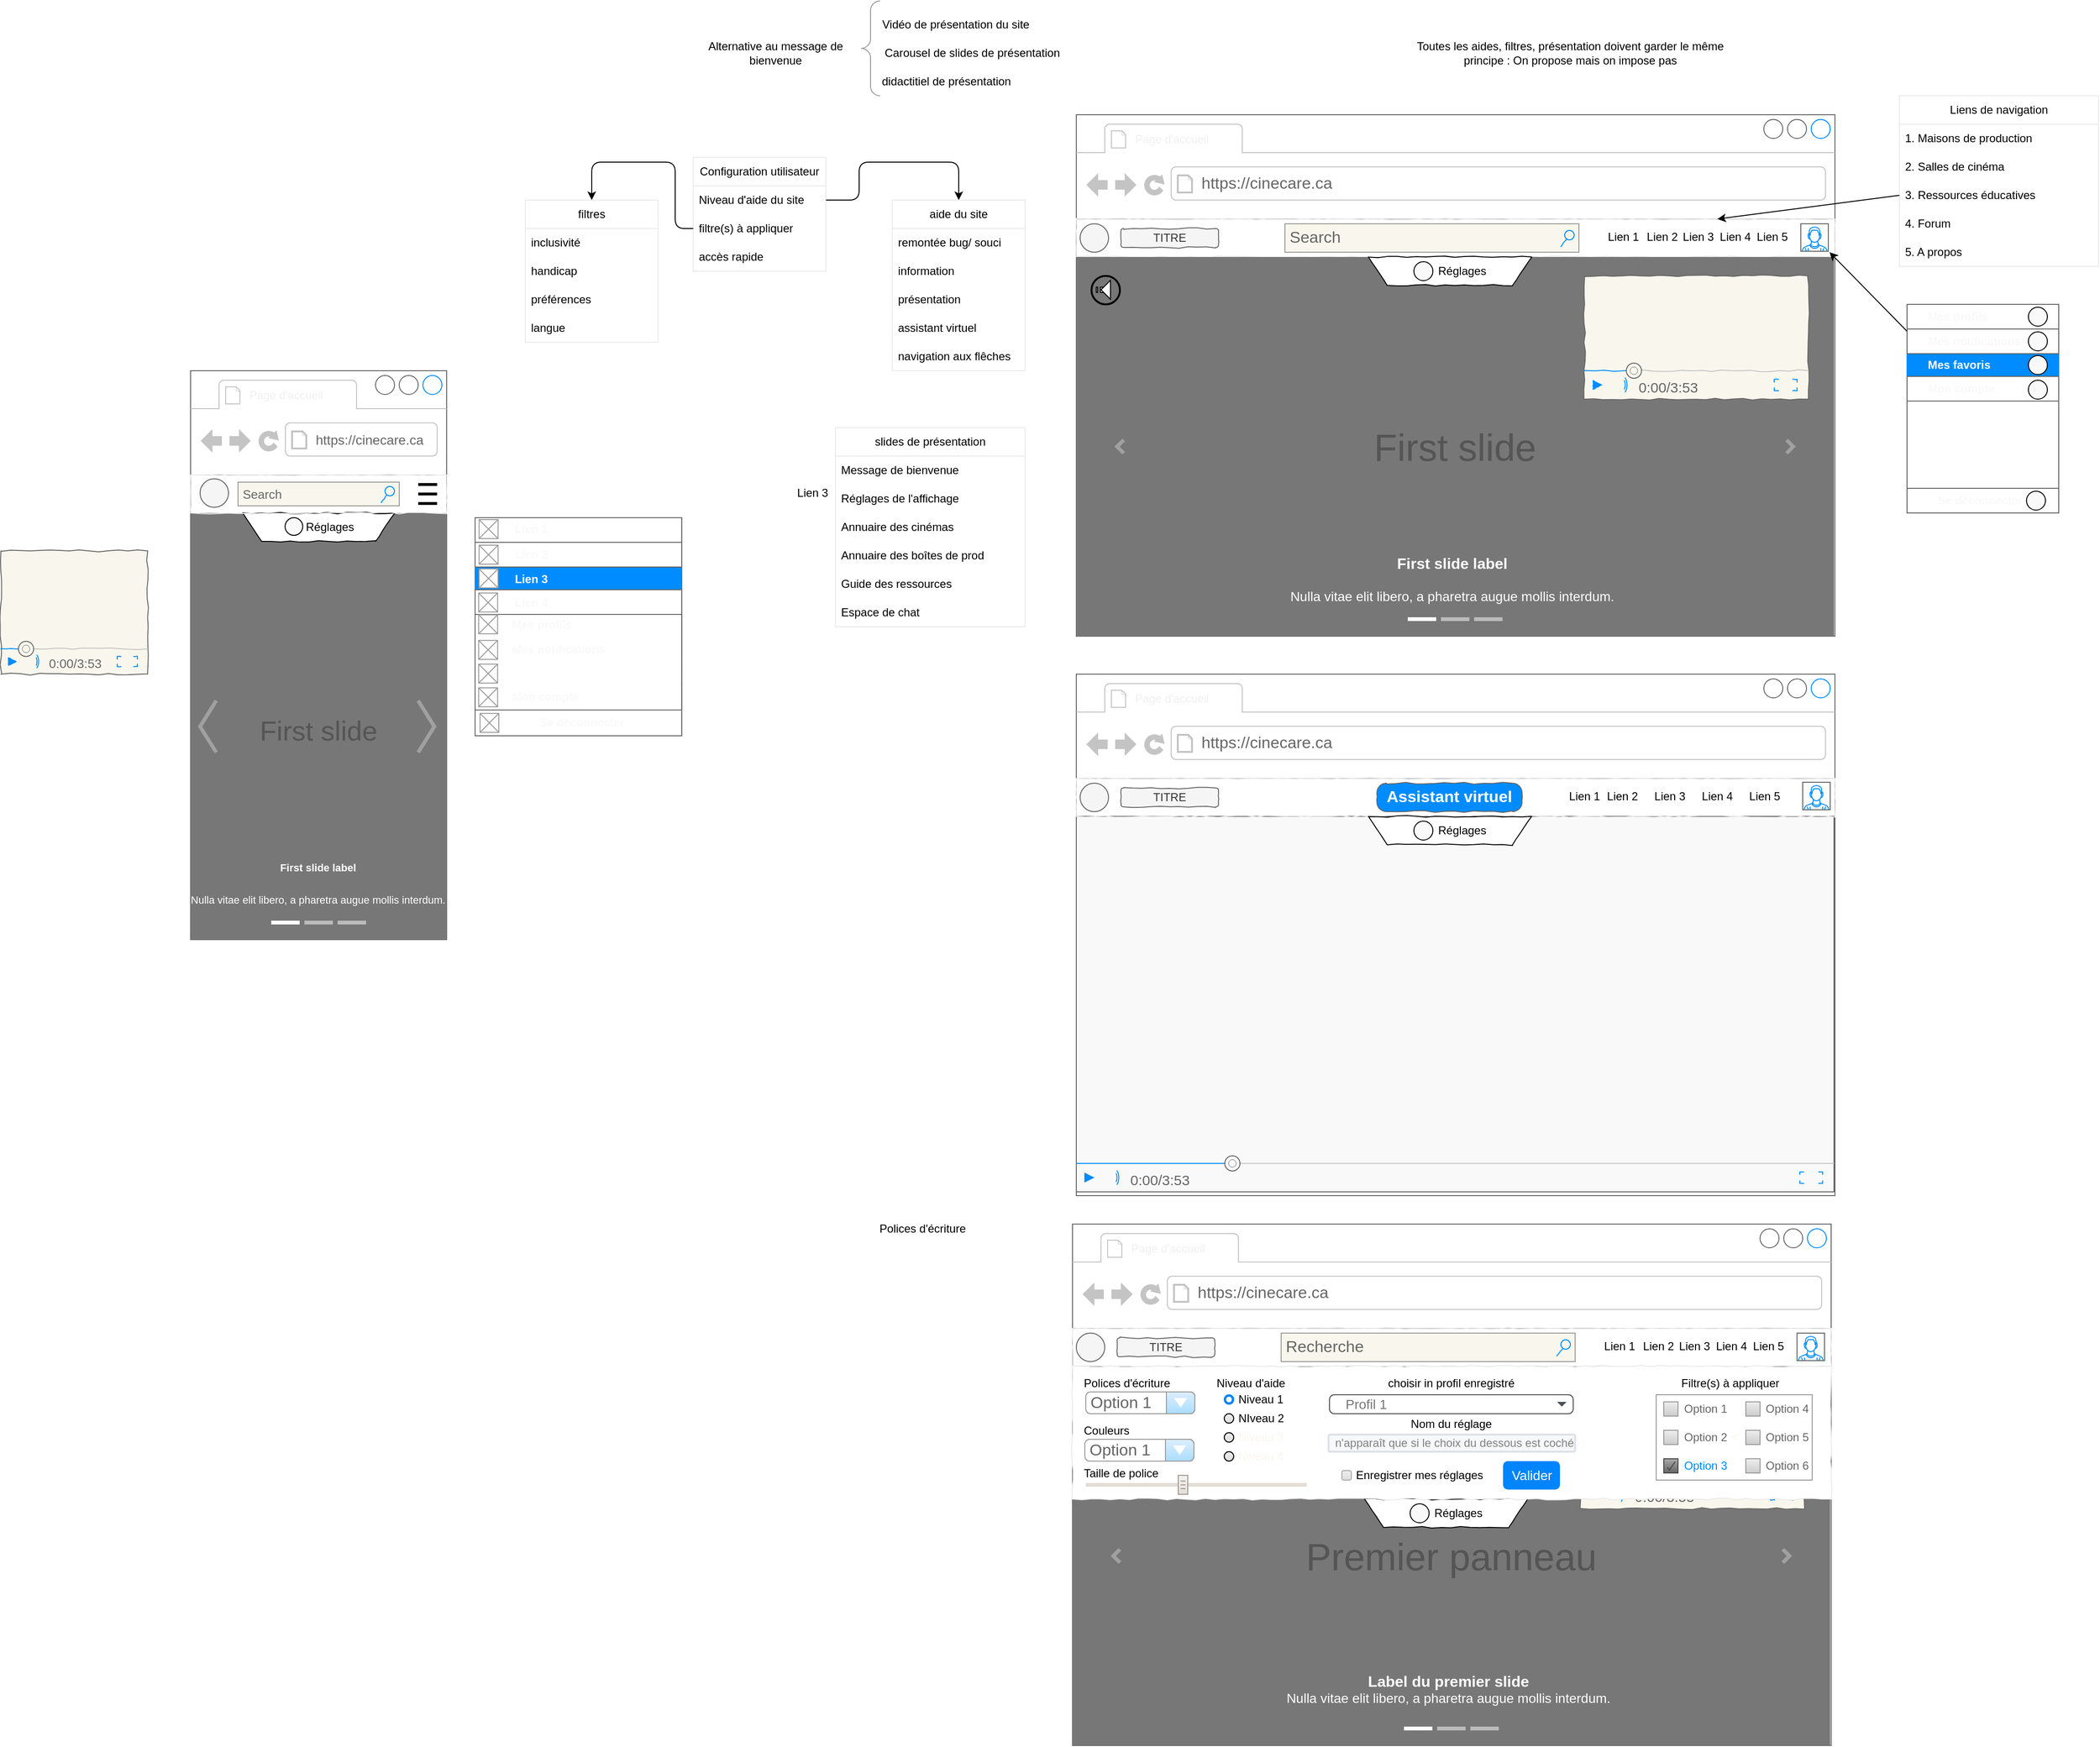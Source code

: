 <mxfile>
    <diagram id="3q-qG4mRz-fF5L1ljN0T" name="Accueil - Wireframe">
        <mxGraphModel dx="2753" dy="652" grid="1" gridSize="10" guides="1" tooltips="1" connect="1" arrows="1" fold="1" page="1" pageScale="1" pageWidth="827" pageHeight="1169" math="0" shadow="0">
            <root>
                <mxCell id="0"/>
                <mxCell id="1" parent="0"/>
                <mxCell id="2" value="" style="strokeWidth=1;shadow=0;dashed=0;align=center;html=1;shape=mxgraph.mockup.containers.browserWindow;rSize=0;strokeColor=#666666;strokeColor2=#008cff;strokeColor3=#c4c4c4;mainText=,;recursiveResize=0;fillColor=default;" parent="1" vertex="1">
                    <mxGeometry x="-386" y="160" width="800" height="550" as="geometry"/>
                </mxCell>
                <mxCell id="3" value="&lt;span style=&quot;color: rgb(240, 240, 240); font-size: 12px; text-align: center;&quot;&gt;Page d'accueil&lt;/span&gt;" style="strokeWidth=1;shadow=0;dashed=0;align=center;html=1;shape=mxgraph.mockup.containers.anchor;fontSize=17;fontColor=#666666;align=left;" parent="2" vertex="1">
                    <mxGeometry x="60" y="12" width="110" height="26" as="geometry"/>
                </mxCell>
                <mxCell id="4" value="https://cinecare.ca" style="strokeWidth=1;shadow=0;dashed=0;align=center;html=1;shape=mxgraph.mockup.containers.anchor;rSize=0;fontSize=17;fontColor=#666666;align=left;" parent="2" vertex="1">
                    <mxGeometry x="130" y="60" width="250" height="26" as="geometry"/>
                </mxCell>
                <mxCell id="5" value="" style="rounded=0;whiteSpace=wrap;html=1;comic=1;fillColor=none;strokeColor=#ece9e9;" parent="2" vertex="1">
                    <mxGeometry y="110" width="800" height="40" as="geometry"/>
                </mxCell>
                <mxCell id="6" value="TITRE" style="rounded=1;whiteSpace=wrap;html=1;strokeColor=#666666;fillColor=#f5f5f5;comic=1;fontColor=#333333;" parent="2" vertex="1">
                    <mxGeometry x="47" y="120" width="103" height="20" as="geometry"/>
                </mxCell>
                <mxCell id="7" value="" style="ellipse;whiteSpace=wrap;html=1;aspect=fixed;strokeColor=#666666;fillColor=#f5f5f5;comic=1;fontColor=#333333;" parent="2" vertex="1">
                    <mxGeometry x="4" y="115" width="30" height="30" as="geometry"/>
                </mxCell>
                <mxCell id="8" value="First slide" style="html=1;shadow=0;dashed=0;strokeColor=none;strokeWidth=1;fillColor=#777777;fontColor=#555555;whiteSpace=wrap;align=center;verticalAlign=middle;fontStyle=0;fontSize=40;" parent="2" vertex="1">
                    <mxGeometry y="150" width="799" height="400" as="geometry"/>
                </mxCell>
                <mxCell id="9" value="" style="html=1;verticalLabelPosition=bottom;labelBackgroundColor=#ffffff;verticalAlign=top;shadow=0;dashed=0;strokeWidth=4;shape=mxgraph.ios7.misc.more;strokeColor=#a0a0a0;fillColor=#F9F9F9;" parent="8" vertex="1">
                    <mxGeometry x="1" y="0.5" width="7" height="14" relative="1" as="geometry">
                        <mxPoint x="-50" y="-7" as="offset"/>
                    </mxGeometry>
                </mxCell>
                <mxCell id="10" value="" style="flipH=1;html=1;verticalLabelPosition=bottom;labelBackgroundColor=#ffffff;verticalAlign=top;shadow=0;dashed=0;strokeWidth=4;shape=mxgraph.ios7.misc.more;strokeColor=#a0a0a0;fillColor=#F9F9F9;" parent="8" vertex="1">
                    <mxGeometry y="0.5" width="7" height="14" relative="1" as="geometry">
                        <mxPoint x="43" y="-7" as="offset"/>
                    </mxGeometry>
                </mxCell>
                <mxCell id="11" value="" style="html=1;shadow=0;strokeColor=none;fillColor=#ffffff;" parent="8" vertex="1">
                    <mxGeometry x="0.5" y="1" width="30" height="4" relative="1" as="geometry">
                        <mxPoint x="-50" y="-20" as="offset"/>
                    </mxGeometry>
                </mxCell>
                <mxCell id="12" value="" style="html=1;shadow=0;strokeColor=none;fillColor=#BBBBBB;" parent="8" vertex="1">
                    <mxGeometry x="0.5" y="1" width="30" height="4" relative="1" as="geometry">
                        <mxPoint x="-15" y="-20" as="offset"/>
                    </mxGeometry>
                </mxCell>
                <mxCell id="13" value="" style="html=1;shadow=0;strokeColor=none;fillColor=#BBBBBB;" parent="8" vertex="1">
                    <mxGeometry x="0.5" y="1" width="30" height="4" relative="1" as="geometry">
                        <mxPoint x="20" y="-20" as="offset"/>
                    </mxGeometry>
                </mxCell>
                <mxCell id="14" value="&lt;font style=&quot;font-size: 16px&quot;&gt;&lt;b&gt;First slide label&lt;/b&gt;&lt;/font&gt;&lt;br style=&quot;font-size: 14px&quot;&gt;&lt;br style=&quot;font-size: 14px&quot;&gt;Nulla vitae elit libero, a pharetra augue mollis interdum." style="html=1;shadow=0;strokeColor=none;fillColor=none;resizeWidth=1;fontColor=#FFFFFF;fontSize=14;" parent="8" vertex="1">
                    <mxGeometry y="1" width="791.98" height="60" relative="1" as="geometry">
                        <mxPoint y="-90" as="offset"/>
                    </mxGeometry>
                </mxCell>
                <mxCell id="15" value="" style="group" parent="8" vertex="1" connectable="0">
                    <mxGeometry x="16" y="70" width="30" height="30" as="geometry"/>
                </mxCell>
                <mxCell id="16" value="" style="rounded=0;whiteSpace=wrap;html=1;fillColor=#F9F9F9;rotation=-90;" parent="8" vertex="1">
                    <mxGeometry x="19" y="34.02" width="5.53" height="1.29" as="geometry"/>
                </mxCell>
                <mxCell id="17" value="" style="rounded=0;whiteSpace=wrap;html=1;fillColor=#F9F9F9;rotation=-90;" parent="8" vertex="1">
                    <mxGeometry x="25.25" y="32.04" width="5.53" height="5.25" as="geometry"/>
                </mxCell>
                <mxCell id="18" value="" style="shape=trapezoid;perimeter=trapezoidPerimeter;whiteSpace=wrap;html=1;fixedSize=1;fillColor=#F9F9F9;rotation=-90;" parent="8" vertex="1">
                    <mxGeometry x="21.02" y="29.667" width="20" height="10" as="geometry"/>
                </mxCell>
                <mxCell id="19" value="" style="ellipse;whiteSpace=wrap;html=1;aspect=fixed;fillColor=none;strokeWidth=2;" parent="8" vertex="1">
                    <mxGeometry x="16" y="20" width="30" height="30" as="geometry"/>
                </mxCell>
                <mxCell id="20" value="" style="group" parent="8" vertex="1" connectable="0">
                    <mxGeometry x="876" y="50" width="160" height="220" as="geometry"/>
                </mxCell>
                <mxCell id="21" value="" style="strokeWidth=1;shadow=0;dashed=0;align=center;html=1;shape=mxgraph.mockup.containers.rrect;rSize=0;strokeColor=#666666;" parent="20" vertex="1">
                    <mxGeometry width="160" height="220" as="geometry"/>
                </mxCell>
                <mxCell id="22" value="" style="strokeColor=inherit;fillColor=inherit;gradientColor=inherit;strokeWidth=1;shadow=0;dashed=0;align=left;html=1;shape=mxgraph.mockup.containers.rrect;rSize=0;fontSize=12;fontColor=#F9F9F9;fontStyle=1;resizeWidth=1;labelPosition=center;verticalLabelPosition=middle;verticalAlign=middle;" parent="21" vertex="1">
                    <mxGeometry width="160" height="26" relative="1" as="geometry"/>
                </mxCell>
                <mxCell id="23" value="" style="strokeColor=inherit;fillColor=inherit;gradientColor=inherit;strokeWidth=1;shadow=0;dashed=0;align=left;html=1;shape=mxgraph.mockup.containers.rrect;rSize=0;fontSize=12;fontColor=#F9F9F9;fontStyle=1;resizeWidth=1;labelPosition=center;verticalLabelPosition=middle;verticalAlign=middle;" parent="21" vertex="1">
                    <mxGeometry width="160" height="26" relative="1" as="geometry">
                        <mxPoint y="26" as="offset"/>
                    </mxGeometry>
                </mxCell>
                <mxCell id="24" value="" style="strokeWidth=1;shadow=0;dashed=0;align=left;html=1;shape=mxgraph.mockup.containers.rrect;rSize=0;fontSize=12;fontColor=#ffffff;fontStyle=1;fillColor=#008cff;strokeColor=#008cff;resizeWidth=1;labelPosition=center;verticalLabelPosition=middle;verticalAlign=middle;" parent="21" vertex="1">
                    <mxGeometry width="160" height="23" relative="1" as="geometry">
                        <mxPoint y="53" as="offset"/>
                    </mxGeometry>
                </mxCell>
                <mxCell id="25" value="" style="strokeColor=inherit;fillColor=inherit;gradientColor=inherit;strokeWidth=1;shadow=0;dashed=0;align=left;html=1;shape=mxgraph.mockup.containers.rrect;rSize=0;fontSize=12;fontColor=#F9F9F9;fontStyle=1;resizeWidth=1;labelPosition=center;verticalLabelPosition=middle;verticalAlign=middle;" parent="21" vertex="1">
                    <mxGeometry y="1" width="160" height="26" relative="1" as="geometry">
                        <mxPoint y="-144" as="offset"/>
                    </mxGeometry>
                </mxCell>
                <mxCell id="26" value="&lt;div style=&quot;font-size: 12px;&quot;&gt;&lt;span style=&quot;font-size: 12px; background-color: initial;&quot;&gt;Se déconnecter&amp;nbsp;&amp;nbsp;&lt;/span&gt;&lt;/div&gt;" style="strokeColor=inherit;fillColor=inherit;gradientColor=inherit;strokeWidth=1;shadow=0;dashed=0;align=center;html=1;shape=mxgraph.mockup.containers.rrect;rSize=0;fontSize=12;fontColor=#F9F9F9;fontStyle=1;resizeWidth=1;" parent="21" vertex="1">
                    <mxGeometry y="194" width="160" height="26" as="geometry"/>
                </mxCell>
                <mxCell id="27" value="" style="ellipse;whiteSpace=wrap;html=1;aspect=fixed;fillColor=#F9F9F9;" parent="21" vertex="1">
                    <mxGeometry x="126" y="197" width="20" height="20" as="geometry"/>
                </mxCell>
                <mxCell id="28" value="" style="ellipse;whiteSpace=wrap;html=1;aspect=fixed;fillColor=#F9F9F9;" parent="21" vertex="1">
                    <mxGeometry x="128" y="29" width="20" height="20" as="geometry"/>
                </mxCell>
                <mxCell id="29" value="" style="ellipse;whiteSpace=wrap;html=1;aspect=fixed;fillColor=#F9F9F9;" parent="21" vertex="1">
                    <mxGeometry x="128" y="80" width="20" height="20" as="geometry"/>
                </mxCell>
                <mxCell id="30" value="&lt;span style=&quot;font-weight: 700;&quot;&gt;Mes profils&lt;/span&gt;" style="text;html=1;strokeColor=none;fillColor=none;align=left;verticalAlign=middle;whiteSpace=wrap;rounded=0;fontSize=12;fontColor=#F9F9F9;" parent="21" vertex="1">
                    <mxGeometry x="20" width="140" height="26" as="geometry"/>
                </mxCell>
                <mxCell id="31" value="" style="ellipse;whiteSpace=wrap;html=1;aspect=fixed;fillColor=#F9F9F9;" parent="20" vertex="1">
                    <mxGeometry x="128" y="3" width="20" height="20" as="geometry"/>
                </mxCell>
                <mxCell id="32" value="" style="ellipse;whiteSpace=wrap;html=1;aspect=fixed;fillColor=#F9F9F9;" parent="20" vertex="1">
                    <mxGeometry x="128" y="54" width="20" height="20" as="geometry"/>
                </mxCell>
                <mxCell id="33" value="&lt;span style=&quot;font-weight: 700;&quot;&gt;Mes notifications&lt;/span&gt;" style="text;html=1;strokeColor=none;fillColor=none;align=left;verticalAlign=middle;whiteSpace=wrap;rounded=0;fontSize=12;fontColor=#F9F9F9;" parent="20" vertex="1">
                    <mxGeometry x="20" y="26" width="140" height="26" as="geometry"/>
                </mxCell>
                <mxCell id="34" value="&lt;span style=&quot;color: rgb(255, 255, 255); font-weight: 700;&quot;&gt;Mes favoris&lt;/span&gt;" style="text;html=1;strokeColor=none;fillColor=none;align=left;verticalAlign=middle;whiteSpace=wrap;rounded=0;fontSize=12;fontColor=#F9F9F9;" parent="20" vertex="1">
                    <mxGeometry x="20" y="51" width="140" height="25" as="geometry"/>
                </mxCell>
                <mxCell id="35" value="&lt;span style=&quot;font-weight: 700;&quot;&gt;Mon compte&lt;/span&gt;" style="text;html=1;strokeColor=none;fillColor=none;align=left;verticalAlign=middle;whiteSpace=wrap;rounded=0;fontSize=12;fontColor=#F9F9F9;" parent="20" vertex="1">
                    <mxGeometry x="20" y="76" width="140" height="26" as="geometry"/>
                </mxCell>
                <mxCell id="36" value="" style="verticalLabelPosition=bottom;shadow=0;dashed=0;align=center;html=1;verticalAlign=top;strokeWidth=1;shape=mxgraph.mockup.containers.videoPlayer;strokeColor=#666666;strokeColor2=#008cff;strokeColor3=#c4c4c4;textColor=#666666;fillColor2=#008cff;barHeight=30;barPos=20;rounded=1;comic=1;fontFamily=Helvetica;fontSize=14;fontColor=default;fillColor=#f9f7ed;" parent="8" vertex="1">
                    <mxGeometry x="536" y="20" width="236" height="130" as="geometry"/>
                </mxCell>
                <mxCell id="37" value="Lien 3" style="text;html=1;strokeColor=none;fillColor=none;align=center;verticalAlign=middle;whiteSpace=wrap;rounded=0;" parent="2" vertex="1">
                    <mxGeometry x="626" y="114" width="60" height="30" as="geometry"/>
                </mxCell>
                <mxCell id="38" value="" style="group" parent="2" vertex="1" connectable="0">
                    <mxGeometry x="308" y="150" width="172" height="30" as="geometry"/>
                </mxCell>
                <mxCell id="39" value="" style="shape=trapezoid;perimeter=trapezoidPerimeter;whiteSpace=wrap;html=1;fixedSize=1;rotation=-180;comic=1" parent="38" vertex="1">
                    <mxGeometry width="172" height="30" as="geometry"/>
                </mxCell>
                <mxCell id="40" value="" style="group" parent="38" vertex="1" connectable="0">
                    <mxGeometry x="48" width="81" height="30" as="geometry"/>
                </mxCell>
                <mxCell id="41" value="" style="ellipse;whiteSpace=wrap;html=1;aspect=fixed;fillColor=#F9F9F9;" parent="40" vertex="1">
                    <mxGeometry y="5" width="20" height="20" as="geometry"/>
                </mxCell>
                <mxCell id="42" value="Réglages" style="text;html=1;strokeColor=none;fillColor=none;align=center;verticalAlign=middle;whiteSpace=wrap;rounded=0;" parent="40" vertex="1">
                    <mxGeometry x="21" width="60" height="30" as="geometry"/>
                </mxCell>
                <mxCell id="43" value="" style="strokeWidth=1;shadow=0;dashed=0;align=center;html=1;shape=mxgraph.mockup.containers.browserWindow;rSize=0;strokeColor=#666666;strokeColor2=#008cff;strokeColor3=#c4c4c4;mainText=,;recursiveResize=0;fillColor=default;" parent="1" vertex="1">
                    <mxGeometry x="-386" y="750" width="800" height="550" as="geometry"/>
                </mxCell>
                <mxCell id="44" value="" style="verticalLabelPosition=bottom;shadow=0;dashed=0;align=center;html=1;verticalAlign=top;strokeWidth=1;shape=mxgraph.mockup.containers.videoPlayer;strokeColor=#666666;strokeColor2=#008cff;strokeColor3=#c4c4c4;textColor=#666666;fillColor2=#008cff;barHeight=30;barPos=20;fillColor=#F9F9F9;" parent="43" vertex="1">
                    <mxGeometry y="150" width="799" height="396" as="geometry"/>
                </mxCell>
                <mxCell id="45" value="&lt;span style=&quot;color: rgb(240, 240, 240); font-size: 12px; text-align: center;&quot;&gt;Page d'accueil&lt;/span&gt;" style="strokeWidth=1;shadow=0;dashed=0;align=center;html=1;shape=mxgraph.mockup.containers.anchor;fontSize=17;fontColor=#666666;align=left;" parent="43" vertex="1">
                    <mxGeometry x="60" y="12" width="110" height="26" as="geometry"/>
                </mxCell>
                <mxCell id="46" value="https://cinecare.ca" style="strokeWidth=1;shadow=0;dashed=0;align=center;html=1;shape=mxgraph.mockup.containers.anchor;rSize=0;fontSize=17;fontColor=#666666;align=left;" parent="43" vertex="1">
                    <mxGeometry x="130" y="60" width="250" height="26" as="geometry"/>
                </mxCell>
                <mxCell id="47" value="" style="rounded=0;whiteSpace=wrap;html=1;comic=1;fillColor=none;strokeColor=#ece9e9;" parent="43" vertex="1">
                    <mxGeometry y="110" width="800" height="40" as="geometry"/>
                </mxCell>
                <mxCell id="48" value="TITRE" style="rounded=1;whiteSpace=wrap;html=1;strokeColor=#666666;fillColor=#f5f5f5;comic=1;fontColor=#333333;" parent="43" vertex="1">
                    <mxGeometry x="47" y="120" width="103" height="20" as="geometry"/>
                </mxCell>
                <mxCell id="49" value="" style="ellipse;whiteSpace=wrap;html=1;aspect=fixed;strokeColor=#666666;fillColor=#f5f5f5;comic=1;fontColor=#333333;" parent="43" vertex="1">
                    <mxGeometry x="4" y="115" width="30" height="30" as="geometry"/>
                </mxCell>
                <mxCell id="50" value="Lien 3" style="text;html=1;strokeColor=none;fillColor=none;align=center;verticalAlign=middle;whiteSpace=wrap;rounded=0;" parent="43" vertex="1">
                    <mxGeometry x="596" y="114" width="60" height="30" as="geometry"/>
                </mxCell>
                <mxCell id="51" value="" style="shape=trapezoid;perimeter=trapezoidPerimeter;whiteSpace=wrap;html=1;fixedSize=1;rotation=-180;comic=1" parent="43" vertex="1">
                    <mxGeometry x="308" y="150" width="172" height="30" as="geometry"/>
                </mxCell>
                <mxCell id="52" value="" style="group" parent="43" vertex="1" connectable="0">
                    <mxGeometry x="356" y="150" width="81" height="30" as="geometry"/>
                </mxCell>
                <mxCell id="53" value="" style="ellipse;whiteSpace=wrap;html=1;aspect=fixed;fillColor=#F9F9F9;" parent="52" vertex="1">
                    <mxGeometry y="5" width="20" height="20" as="geometry"/>
                </mxCell>
                <mxCell id="54" value="Réglages" style="text;html=1;strokeColor=none;fillColor=none;align=center;verticalAlign=middle;whiteSpace=wrap;rounded=0;" parent="52" vertex="1">
                    <mxGeometry x="21" width="60" height="30" as="geometry"/>
                </mxCell>
                <mxCell id="55" value="Assistant virtuel" style="strokeWidth=1;shadow=0;dashed=0;align=center;html=1;shape=mxgraph.mockup.buttons.button;strokeColor=#666666;fontColor=#ffffff;mainText=;buttonStyle=round;fontSize=17;fontStyle=1;fillColor=#008cff;whiteSpace=wrap;rounded=1;comic=1;fontFamily=Helvetica;" parent="43" vertex="1">
                    <mxGeometry x="317" y="115" width="153" height="30" as="geometry"/>
                </mxCell>
                <mxCell id="56" value="" style="group" parent="1" vertex="1" connectable="0">
                    <mxGeometry x="120" y="864" width="250" height="30" as="geometry"/>
                </mxCell>
                <mxCell id="57" value="Lien 4" style="text;html=1;strokeColor=none;fillColor=none;align=center;verticalAlign=middle;whiteSpace=wrap;rounded=0;" parent="56" vertex="1">
                    <mxGeometry x="140" width="60" height="30" as="geometry"/>
                </mxCell>
                <mxCell id="58" value="Lien 5" style="text;html=1;strokeColor=none;fillColor=none;align=center;verticalAlign=middle;whiteSpace=wrap;rounded=0;" parent="56" vertex="1">
                    <mxGeometry x="190" width="60" height="30" as="geometry"/>
                </mxCell>
                <mxCell id="59" value="Lien 2" style="text;html=1;strokeColor=none;fillColor=none;align=center;verticalAlign=middle;whiteSpace=wrap;rounded=0;" parent="56" vertex="1">
                    <mxGeometry x="40" width="60" height="30" as="geometry"/>
                </mxCell>
                <mxCell id="60" value="Lien 1" style="text;html=1;strokeColor=none;fillColor=none;align=center;verticalAlign=middle;whiteSpace=wrap;rounded=0;" parent="56" vertex="1">
                    <mxGeometry width="60" height="30" as="geometry"/>
                </mxCell>
                <mxCell id="61" value="slides de présentation" style="swimlane;fontStyle=0;childLayout=stackLayout;horizontal=1;startSize=30;horizontalStack=0;resizeParent=1;resizeParentMax=0;resizeLast=0;collapsible=1;marginBottom=0;whiteSpace=wrap;html=1;strokeColor=#ece9e9;fillColor=default;" parent="1" vertex="1">
                    <mxGeometry x="-640" y="490" width="200" height="210" as="geometry"/>
                </mxCell>
                <mxCell id="62" value="&lt;span style=&quot;text-align: center;&quot;&gt;Message de bienvenue&lt;/span&gt;" style="text;strokeColor=none;fillColor=none;align=left;verticalAlign=middle;spacingLeft=4;spacingRight=4;overflow=hidden;points=[[0,0.5],[1,0.5]];portConstraint=eastwest;rotatable=0;whiteSpace=wrap;html=1;" parent="61" vertex="1">
                    <mxGeometry y="30" width="200" height="30" as="geometry"/>
                </mxCell>
                <mxCell id="63" value="Réglages de l'affichage" style="text;strokeColor=none;fillColor=none;align=left;verticalAlign=middle;spacingLeft=4;spacingRight=4;overflow=hidden;points=[[0,0.5],[1,0.5]];portConstraint=eastwest;rotatable=0;whiteSpace=wrap;html=1;" parent="61" vertex="1">
                    <mxGeometry y="60" width="200" height="30" as="geometry"/>
                </mxCell>
                <mxCell id="64" value="Annuaire des cinémas" style="text;strokeColor=none;fillColor=none;align=left;verticalAlign=middle;spacingLeft=4;spacingRight=4;overflow=hidden;points=[[0,0.5],[1,0.5]];portConstraint=eastwest;rotatable=0;whiteSpace=wrap;html=1;" parent="61" vertex="1">
                    <mxGeometry y="90" width="200" height="30" as="geometry"/>
                </mxCell>
                <mxCell id="65" value="Annuaire des boîtes de prod&amp;nbsp;" style="text;strokeColor=none;fillColor=none;align=left;verticalAlign=middle;spacingLeft=4;spacingRight=4;overflow=hidden;points=[[0,0.5],[1,0.5]];portConstraint=eastwest;rotatable=0;whiteSpace=wrap;html=1;" parent="61" vertex="1">
                    <mxGeometry y="120" width="200" height="30" as="geometry"/>
                </mxCell>
                <mxCell id="66" value="Guide des ressources" style="text;strokeColor=none;fillColor=none;align=left;verticalAlign=middle;spacingLeft=4;spacingRight=4;overflow=hidden;points=[[0,0.5],[1,0.5]];portConstraint=eastwest;rotatable=0;whiteSpace=wrap;html=1;" parent="61" vertex="1">
                    <mxGeometry y="150" width="200" height="30" as="geometry"/>
                </mxCell>
                <mxCell id="67" value="Espace de chat" style="text;strokeColor=none;fillColor=none;align=left;verticalAlign=middle;spacingLeft=4;spacingRight=4;overflow=hidden;points=[[0,0.5],[1,0.5]];portConstraint=eastwest;rotatable=0;whiteSpace=wrap;html=1;" parent="61" vertex="1">
                    <mxGeometry y="180" width="200" height="30" as="geometry"/>
                </mxCell>
                <mxCell id="68" value="" style="verticalLabelPosition=bottom;shadow=0;dashed=0;align=center;html=1;verticalAlign=top;strokeWidth=1;shape=mxgraph.mockup.containers.userMale;strokeColor=#666666;strokeColor2=#008cff;" parent="1" vertex="1">
                    <mxGeometry x="378" y="275" width="29" height="29" as="geometry"/>
                </mxCell>
                <mxCell id="69" style="edgeStyle=none;html=1;entryX=1.046;entryY=1.035;entryDx=0;entryDy=0;entryPerimeter=0;fontSize=12;fontColor=#F9F9F9;" parent="1" source="21" target="68" edge="1">
                    <mxGeometry relative="1" as="geometry"/>
                </mxCell>
                <mxCell id="70" value="Search" style="strokeWidth=1;shadow=0;dashed=0;align=center;html=1;shape=mxgraph.mockup.forms.searchBox;strokeColor=#999999;mainText=;strokeColor2=#008cff;fontColor=#666666;fontSize=17;align=left;spacingLeft=3;rounded=1;comic=1;fontFamily=Helvetica;fillColor=#f9f7ed;" parent="1" vertex="1">
                    <mxGeometry x="-166" y="275" width="310" height="30" as="geometry"/>
                </mxCell>
                <mxCell id="71" value="" style="verticalLabelPosition=bottom;shadow=0;dashed=0;align=center;html=1;verticalAlign=top;strokeWidth=1;shape=mxgraph.mockup.containers.userMale;strokeColor=#666666;strokeColor2=#008cff;" parent="1" vertex="1">
                    <mxGeometry x="380" y="864" width="29" height="29" as="geometry"/>
                </mxCell>
                <mxCell id="72" value="Liens de navigation" style="swimlane;fontStyle=0;childLayout=stackLayout;horizontal=1;startSize=30;horizontalStack=0;resizeParent=1;resizeParentMax=0;resizeLast=0;collapsible=1;marginBottom=0;whiteSpace=wrap;html=1;strokeColor=#ece9e9;fillColor=default;" parent="1" vertex="1">
                    <mxGeometry x="482" y="140" width="210" height="180" as="geometry"/>
                </mxCell>
                <mxCell id="73" value="1. Maisons de production" style="text;strokeColor=none;fillColor=none;align=left;verticalAlign=middle;spacingLeft=4;spacingRight=4;overflow=hidden;points=[[0,0.5],[1,0.5]];portConstraint=eastwest;rotatable=0;whiteSpace=wrap;html=1;" parent="72" vertex="1">
                    <mxGeometry y="30" width="210" height="30" as="geometry"/>
                </mxCell>
                <mxCell id="74" value="2. Salles de cinéma" style="text;strokeColor=none;fillColor=none;align=left;verticalAlign=middle;spacingLeft=4;spacingRight=4;overflow=hidden;points=[[0,0.5],[1,0.5]];portConstraint=eastwest;rotatable=0;whiteSpace=wrap;html=1;" parent="72" vertex="1">
                    <mxGeometry y="60" width="210" height="30" as="geometry"/>
                </mxCell>
                <mxCell id="75" value="3. Ressources éducatives" style="text;strokeColor=none;fillColor=none;align=left;verticalAlign=middle;spacingLeft=4;spacingRight=4;overflow=hidden;points=[[0,0.5],[1,0.5]];portConstraint=eastwest;rotatable=0;whiteSpace=wrap;html=1;" parent="72" vertex="1">
                    <mxGeometry y="90" width="210" height="30" as="geometry"/>
                </mxCell>
                <mxCell id="76" value="4. Forum" style="text;strokeColor=none;fillColor=none;align=left;verticalAlign=middle;spacingLeft=4;spacingRight=4;overflow=hidden;points=[[0,0.5],[1,0.5]];portConstraint=eastwest;rotatable=0;whiteSpace=wrap;html=1;" parent="72" vertex="1">
                    <mxGeometry y="120" width="210" height="30" as="geometry"/>
                </mxCell>
                <mxCell id="77" value="5. A propos" style="text;strokeColor=none;fillColor=none;align=left;verticalAlign=middle;spacingLeft=4;spacingRight=4;overflow=hidden;points=[[0,0.5],[1,0.5]];portConstraint=eastwest;rotatable=0;whiteSpace=wrap;html=1;" parent="72" vertex="1">
                    <mxGeometry y="150" width="210" height="30" as="geometry"/>
                </mxCell>
                <mxCell id="78" value="" style="group" parent="1" vertex="1" connectable="0">
                    <mxGeometry x="128" y="274" width="250" height="30" as="geometry"/>
                </mxCell>
                <mxCell id="79" value="Lien 4" style="text;html=1;strokeColor=none;fillColor=none;align=center;verticalAlign=middle;whiteSpace=wrap;rounded=0;" parent="78" vertex="1">
                    <mxGeometry x="151" width="60" height="30" as="geometry"/>
                </mxCell>
                <mxCell id="80" value="Lien 5" style="text;html=1;strokeColor=none;fillColor=none;align=center;verticalAlign=middle;whiteSpace=wrap;rounded=0;" parent="78" vertex="1">
                    <mxGeometry x="190" width="60" height="30" as="geometry"/>
                </mxCell>
                <mxCell id="81" value="Lien 2" style="text;html=1;strokeColor=none;fillColor=none;align=center;verticalAlign=middle;whiteSpace=wrap;rounded=0;" parent="78" vertex="1">
                    <mxGeometry x="74" width="60" height="30" as="geometry"/>
                </mxCell>
                <mxCell id="82" value="Lien 1" style="text;html=1;strokeColor=none;fillColor=none;align=center;verticalAlign=middle;whiteSpace=wrap;rounded=0;" parent="78" vertex="1">
                    <mxGeometry x="33" width="60" height="30" as="geometry"/>
                </mxCell>
                <mxCell id="83" style="edgeStyle=none;html=1;entryX=0.845;entryY=0;entryDx=0;entryDy=0;exitX=0;exitY=0.5;exitDx=0;exitDy=0;entryPerimeter=0;" parent="1" source="75" target="5" edge="1">
                    <mxGeometry relative="1" as="geometry"/>
                </mxCell>
                <mxCell id="84" value="Vidéo de présentation du site" style="text;html=1;strokeColor=none;fillColor=none;align=center;verticalAlign=middle;whiteSpace=wrap;rounded=0;" parent="1" vertex="1">
                    <mxGeometry x="-593" y="50" width="160" height="30" as="geometry"/>
                </mxCell>
                <mxCell id="85" value="Carousel de slides de présentation&lt;span style=&quot;color: rgba(0, 0, 0, 0); font-family: monospace; font-size: 0px;&quot;&gt;%3CmxGraphModel%3E%3Croot%3E%3CmxCell%20id%3D%220%22%2F%3E%3CmxCell%20id%3D%221%22%20parent%3D%220%22%2F%3E%3CmxCell%20id%3D%222%22%20value%3D%22Vid%C3%A9o%20de%20pr%C3%A9sentation%20du%20site%22%20style%3D%22text%3Bhtml%3D1%3BstrokeColor%3Dnone%3BfillColor%3Dnone%3Balign%3Dcenter%3BverticalAlign%3Dmiddle%3BwhiteSpace%3Dwrap%3Brounded%3D0%3B%22%20vertex%3D%221%22%20parent%3D%221%22%3E%3CmxGeometry%20x%3D%22-610%22%20y%3D%22180%22%20width%3D%22160%22%20height%3D%2230%22%20as%3D%22geometry%22%2F%3E%3C%2FmxCell%3E%3C%2Froot%3E%3C%2FmxGraphModel%3E&lt;/span&gt;" style="text;html=1;strokeColor=none;fillColor=none;align=left;verticalAlign=middle;whiteSpace=wrap;rounded=0;" parent="1" vertex="1">
                    <mxGeometry x="-590" y="80" width="200" height="30" as="geometry"/>
                </mxCell>
                <mxCell id="86" value="Configuration utilisateur" style="swimlane;fontStyle=0;childLayout=stackLayout;horizontal=1;startSize=30;horizontalStack=0;resizeParent=1;resizeParentMax=0;resizeLast=0;collapsible=1;marginBottom=0;whiteSpace=wrap;html=1;strokeColor=#ece9e9;fillColor=default;" parent="1" vertex="1">
                    <mxGeometry x="-790" y="205" width="140" height="120" as="geometry"/>
                </mxCell>
                <mxCell id="87" value="&lt;span style=&quot;text-align: center;&quot;&gt;Niveau d'aide du site&lt;/span&gt;" style="text;strokeColor=none;fillColor=none;align=left;verticalAlign=middle;spacingLeft=4;spacingRight=4;overflow=hidden;points=[[0,0.5],[1,0.5]];portConstraint=eastwest;rotatable=0;whiteSpace=wrap;html=1;" parent="86" vertex="1">
                    <mxGeometry y="30" width="140" height="30" as="geometry"/>
                </mxCell>
                <mxCell id="88" value="filtre(s) à appliquer" style="text;strokeColor=none;fillColor=none;align=left;verticalAlign=middle;spacingLeft=4;spacingRight=4;overflow=hidden;points=[[0,0.5],[1,0.5]];portConstraint=eastwest;rotatable=0;whiteSpace=wrap;html=1;" parent="86" vertex="1">
                    <mxGeometry y="60" width="140" height="30" as="geometry"/>
                </mxCell>
                <mxCell id="89" value="accès rapide" style="text;strokeColor=none;fillColor=none;align=left;verticalAlign=middle;spacingLeft=4;spacingRight=4;overflow=hidden;points=[[0,0.5],[1,0.5]];portConstraint=eastwest;rotatable=0;whiteSpace=wrap;html=1;" parent="86" vertex="1">
                    <mxGeometry y="90" width="140" height="30" as="geometry"/>
                </mxCell>
                <mxCell id="90" value="" style="labelPosition=right;align=left;strokeWidth=1;shape=mxgraph.mockup.markup.curlyBrace;html=1;shadow=0;dashed=0;strokeColor=#999999;direction=north;fillColor=default;" parent="1" vertex="1">
                    <mxGeometry x="-613" y="40" width="20" height="100" as="geometry"/>
                </mxCell>
                <mxCell id="91" value="didactitiel de présentation" style="text;html=1;strokeColor=none;fillColor=none;align=left;verticalAlign=middle;whiteSpace=wrap;rounded=0;" parent="1" vertex="1">
                    <mxGeometry x="-593" y="110" width="180" height="30" as="geometry"/>
                </mxCell>
                <mxCell id="92" value="Alternative au message de bienvenue" style="text;html=1;strokeColor=none;fillColor=none;align=center;verticalAlign=middle;whiteSpace=wrap;rounded=0;" parent="1" vertex="1">
                    <mxGeometry x="-783" y="80" width="160" height="30" as="geometry"/>
                </mxCell>
                <mxCell id="93" value="Toutes les aides, filtres, présentation doivent garder le même principe : On propose mais on impose pas" style="text;html=1;strokeColor=none;fillColor=none;align=center;verticalAlign=middle;whiteSpace=wrap;rounded=0;" parent="1" vertex="1">
                    <mxGeometry x="-50" y="80" width="370" height="30" as="geometry"/>
                </mxCell>
                <mxCell id="94" value="aide du site" style="swimlane;fontStyle=0;childLayout=stackLayout;horizontal=1;startSize=30;horizontalStack=0;resizeParent=1;resizeParentMax=0;resizeLast=0;collapsible=1;marginBottom=0;whiteSpace=wrap;html=1;strokeColor=#ece9e9;fillColor=default;" parent="1" vertex="1">
                    <mxGeometry x="-580" y="250" width="140" height="180" as="geometry"/>
                </mxCell>
                <mxCell id="95" value="remontée bug/ souci" style="text;strokeColor=none;fillColor=none;align=left;verticalAlign=middle;spacingLeft=4;spacingRight=4;overflow=hidden;points=[[0,0.5],[1,0.5]];portConstraint=eastwest;rotatable=0;whiteSpace=wrap;html=1;" parent="94" vertex="1">
                    <mxGeometry y="30" width="140" height="30" as="geometry"/>
                </mxCell>
                <mxCell id="96" value="information" style="text;strokeColor=none;fillColor=none;align=left;verticalAlign=middle;spacingLeft=4;spacingRight=4;overflow=hidden;points=[[0,0.5],[1,0.5]];portConstraint=eastwest;rotatable=0;whiteSpace=wrap;html=1;" parent="94" vertex="1">
                    <mxGeometry y="60" width="140" height="30" as="geometry"/>
                </mxCell>
                <mxCell id="97" value="présentation" style="text;strokeColor=none;fillColor=none;align=left;verticalAlign=middle;spacingLeft=4;spacingRight=4;overflow=hidden;points=[[0,0.5],[1,0.5]];portConstraint=eastwest;rotatable=0;whiteSpace=wrap;html=1;" parent="94" vertex="1">
                    <mxGeometry y="90" width="140" height="30" as="geometry"/>
                </mxCell>
                <mxCell id="98" value="assistant virtuel" style="text;strokeColor=none;fillColor=none;align=left;verticalAlign=middle;spacingLeft=4;spacingRight=4;overflow=hidden;points=[[0,0.5],[1,0.5]];portConstraint=eastwest;rotatable=0;whiteSpace=wrap;html=1;" parent="94" vertex="1">
                    <mxGeometry y="120" width="140" height="30" as="geometry"/>
                </mxCell>
                <mxCell id="99" value="navigation aux flêches" style="text;strokeColor=none;fillColor=none;align=left;verticalAlign=middle;spacingLeft=4;spacingRight=4;overflow=hidden;points=[[0,0.5],[1,0.5]];portConstraint=eastwest;rotatable=0;whiteSpace=wrap;html=1;" parent="94" vertex="1">
                    <mxGeometry y="150" width="140" height="30" as="geometry"/>
                </mxCell>
                <mxCell id="100" style="edgeStyle=orthogonalEdgeStyle;html=1;entryX=0.5;entryY=0;entryDx=0;entryDy=0;" parent="1" source="87" target="94" edge="1">
                    <mxGeometry relative="1" as="geometry">
                        <Array as="points">
                            <mxPoint x="-615" y="250"/>
                            <mxPoint x="-615" y="210"/>
                            <mxPoint x="-510" y="210"/>
                        </Array>
                    </mxGeometry>
                </mxCell>
                <mxCell id="101" value="filtres" style="swimlane;fontStyle=0;childLayout=stackLayout;horizontal=1;startSize=30;horizontalStack=0;resizeParent=1;resizeParentMax=0;resizeLast=0;collapsible=1;marginBottom=0;whiteSpace=wrap;html=1;strokeColor=#ece9e9;fillColor=default;" parent="1" vertex="1">
                    <mxGeometry x="-967" y="250" width="140" height="150" as="geometry"/>
                </mxCell>
                <mxCell id="102" value="inclusivité" style="text;strokeColor=none;fillColor=none;align=left;verticalAlign=middle;spacingLeft=4;spacingRight=4;overflow=hidden;points=[[0,0.5],[1,0.5]];portConstraint=eastwest;rotatable=0;whiteSpace=wrap;html=1;" parent="101" vertex="1">
                    <mxGeometry y="30" width="140" height="30" as="geometry"/>
                </mxCell>
                <mxCell id="103" value="handicap" style="text;strokeColor=none;fillColor=none;align=left;verticalAlign=middle;spacingLeft=4;spacingRight=4;overflow=hidden;points=[[0,0.5],[1,0.5]];portConstraint=eastwest;rotatable=0;whiteSpace=wrap;html=1;" parent="101" vertex="1">
                    <mxGeometry y="60" width="140" height="30" as="geometry"/>
                </mxCell>
                <mxCell id="104" value="préférences" style="text;strokeColor=none;fillColor=none;align=left;verticalAlign=middle;spacingLeft=4;spacingRight=4;overflow=hidden;points=[[0,0.5],[1,0.5]];portConstraint=eastwest;rotatable=0;whiteSpace=wrap;html=1;" parent="101" vertex="1">
                    <mxGeometry y="90" width="140" height="30" as="geometry"/>
                </mxCell>
                <mxCell id="105" value="langue" style="text;strokeColor=none;fillColor=none;align=left;verticalAlign=middle;spacingLeft=4;spacingRight=4;overflow=hidden;points=[[0,0.5],[1,0.5]];portConstraint=eastwest;rotatable=0;whiteSpace=wrap;html=1;" parent="101" vertex="1">
                    <mxGeometry y="120" width="140" height="30" as="geometry"/>
                </mxCell>
                <mxCell id="106" style="edgeStyle=orthogonalEdgeStyle;html=1;entryX=0.5;entryY=0;entryDx=0;entryDy=0;" parent="1" source="88" target="101" edge="1">
                    <mxGeometry relative="1" as="geometry">
                        <Array as="points">
                            <mxPoint x="-809" y="280"/>
                            <mxPoint x="-809" y="210"/>
                            <mxPoint x="-897" y="210"/>
                        </Array>
                    </mxGeometry>
                </mxCell>
                <mxCell id="107" value="" style="strokeWidth=1;shadow=0;dashed=0;align=center;html=1;shape=mxgraph.mockup.containers.browserWindow;rSize=0;strokeColor=#666666;strokeColor2=#008cff;strokeColor3=#c4c4c4;mainText=,;recursiveResize=0;fillColor=default;" parent="1" vertex="1">
                    <mxGeometry x="-390" y="1330" width="800" height="550" as="geometry"/>
                </mxCell>
                <mxCell id="108" value="&lt;span style=&quot;color: rgb(240, 240, 240); font-size: 12px; text-align: center;&quot;&gt;Page d'accueil&lt;/span&gt;" style="strokeWidth=1;shadow=0;dashed=0;align=center;html=1;shape=mxgraph.mockup.containers.anchor;fontSize=17;fontColor=#666666;align=left;" parent="107" vertex="1">
                    <mxGeometry x="60" y="12" width="110" height="26" as="geometry"/>
                </mxCell>
                <mxCell id="109" value="https://cinecare.ca" style="strokeWidth=1;shadow=0;dashed=0;align=center;html=1;shape=mxgraph.mockup.containers.anchor;rSize=0;fontSize=17;fontColor=#666666;align=left;" parent="107" vertex="1">
                    <mxGeometry x="130" y="60" width="250" height="26" as="geometry"/>
                </mxCell>
                <mxCell id="110" value="" style="rounded=0;whiteSpace=wrap;html=1;comic=1;fillColor=none;strokeColor=#ece9e9;" parent="107" vertex="1">
                    <mxGeometry y="110" width="800" height="40" as="geometry"/>
                </mxCell>
                <mxCell id="111" value="TITRE" style="rounded=1;whiteSpace=wrap;html=1;strokeColor=#666666;fillColor=#f5f5f5;comic=1;fontColor=#333333;" parent="107" vertex="1">
                    <mxGeometry x="47" y="120" width="103" height="20" as="geometry"/>
                </mxCell>
                <mxCell id="112" value="" style="ellipse;whiteSpace=wrap;html=1;aspect=fixed;strokeColor=#666666;fillColor=#f5f5f5;comic=1;fontColor=#333333;" parent="107" vertex="1">
                    <mxGeometry x="4" y="115" width="30" height="30" as="geometry"/>
                </mxCell>
                <mxCell id="113" value="Premier panneau" style="html=1;shadow=0;dashed=0;strokeColor=none;strokeWidth=1;fillColor=#777777;fontColor=#555555;whiteSpace=wrap;align=center;verticalAlign=middle;fontStyle=0;fontSize=40;" parent="107" vertex="1">
                    <mxGeometry y="150" width="799" height="400" as="geometry"/>
                </mxCell>
                <mxCell id="114" value="" style="html=1;verticalLabelPosition=bottom;labelBackgroundColor=#ffffff;verticalAlign=top;shadow=0;dashed=0;strokeWidth=4;shape=mxgraph.ios7.misc.more;strokeColor=#a0a0a0;fillColor=#F9F9F9;" parent="113" vertex="1">
                    <mxGeometry x="1" y="0.5" width="7" height="14" relative="1" as="geometry">
                        <mxPoint x="-50" y="-7" as="offset"/>
                    </mxGeometry>
                </mxCell>
                <mxCell id="115" value="" style="flipH=1;html=1;verticalLabelPosition=bottom;labelBackgroundColor=#ffffff;verticalAlign=top;shadow=0;dashed=0;strokeWidth=4;shape=mxgraph.ios7.misc.more;strokeColor=#a0a0a0;fillColor=#F9F9F9;" parent="113" vertex="1">
                    <mxGeometry y="0.5" width="7" height="14" relative="1" as="geometry">
                        <mxPoint x="43" y="-7" as="offset"/>
                    </mxGeometry>
                </mxCell>
                <mxCell id="116" value="" style="html=1;shadow=0;strokeColor=none;fillColor=#ffffff;" parent="113" vertex="1">
                    <mxGeometry x="0.5" y="1" width="30" height="4" relative="1" as="geometry">
                        <mxPoint x="-50" y="-20" as="offset"/>
                    </mxGeometry>
                </mxCell>
                <mxCell id="117" value="" style="html=1;shadow=0;strokeColor=none;fillColor=#BBBBBB;" parent="113" vertex="1">
                    <mxGeometry x="0.5" y="1" width="30" height="4" relative="1" as="geometry">
                        <mxPoint x="-15" y="-20" as="offset"/>
                    </mxGeometry>
                </mxCell>
                <mxCell id="118" value="" style="html=1;shadow=0;strokeColor=none;fillColor=#BBBBBB;" parent="113" vertex="1">
                    <mxGeometry x="0.5" y="1" width="30" height="4" relative="1" as="geometry">
                        <mxPoint x="20" y="-20" as="offset"/>
                    </mxGeometry>
                </mxCell>
                <mxCell id="119" value="&lt;span style=&quot;font-size: 16px;&quot;&gt;&lt;b&gt;Label du premier slide&lt;/b&gt;&lt;/span&gt;&lt;br style=&quot;font-size: 14px&quot;&gt;Nulla vitae elit libero, a pharetra augue mollis interdum." style="html=1;shadow=0;strokeColor=none;fillColor=none;resizeWidth=1;fontColor=#FFFFFF;fontSize=14;" parent="113" vertex="1">
                    <mxGeometry y="1" width="791.98" height="60" relative="1" as="geometry">
                        <mxPoint y="-90" as="offset"/>
                    </mxGeometry>
                </mxCell>
                <mxCell id="120" value="" style="group" parent="113" vertex="1" connectable="0">
                    <mxGeometry x="16" y="70" width="30" height="30" as="geometry"/>
                </mxCell>
                <mxCell id="121" value="" style="rounded=0;whiteSpace=wrap;html=1;fillColor=#F9F9F9;rotation=-90;" parent="113" vertex="1">
                    <mxGeometry x="19" y="34.02" width="5.53" height="1.29" as="geometry"/>
                </mxCell>
                <mxCell id="122" value="" style="rounded=0;whiteSpace=wrap;html=1;fillColor=#F9F9F9;rotation=-90;" parent="113" vertex="1">
                    <mxGeometry x="25.25" y="32.04" width="5.53" height="5.25" as="geometry"/>
                </mxCell>
                <mxCell id="123" value="" style="shape=trapezoid;perimeter=trapezoidPerimeter;whiteSpace=wrap;html=1;fixedSize=1;fillColor=#F9F9F9;rotation=-90;" parent="113" vertex="1">
                    <mxGeometry x="21.02" y="29.667" width="20" height="10" as="geometry"/>
                </mxCell>
                <mxCell id="124" value="" style="ellipse;whiteSpace=wrap;html=1;aspect=fixed;fillColor=none;strokeWidth=2;" parent="113" vertex="1">
                    <mxGeometry x="16" y="20" width="30" height="30" as="geometry"/>
                </mxCell>
                <mxCell id="141" value="" style="verticalLabelPosition=bottom;shadow=0;dashed=0;align=center;html=1;verticalAlign=top;strokeWidth=1;shape=mxgraph.mockup.containers.videoPlayer;strokeColor=#666666;strokeColor2=#008cff;strokeColor3=#c4c4c4;textColor=#666666;fillColor2=#008cff;barHeight=30;barPos=20;rounded=1;comic=1;fontFamily=Helvetica;fontSize=14;fontColor=default;fillColor=#f9f7ed;" parent="113" vertex="1">
                    <mxGeometry x="536" y="20" width="236" height="130" as="geometry"/>
                </mxCell>
                <mxCell id="199" value="Watermelon Squad" style="rounded=1;arcSize=9;fillColor=#F7F8F9;align=left;spacingLeft=5;strokeColor=#DEE1E6;html=1;strokeWidth=2;fontSize=12;fontColor=#f9f7ed;" parent="113" vertex="1">
                    <mxGeometry x="246" y="77" width="290" height="16" as="geometry"/>
                </mxCell>
                <mxCell id="142" value="Lien 3" style="text;html=1;strokeColor=none;fillColor=none;align=center;verticalAlign=middle;whiteSpace=wrap;rounded=0;" parent="107" vertex="1">
                    <mxGeometry x="626" y="114" width="60" height="30" as="geometry"/>
                </mxCell>
                <mxCell id="143" value="" style="group" parent="107" vertex="1" connectable="0">
                    <mxGeometry x="308" y="290" width="172" height="30" as="geometry"/>
                </mxCell>
                <mxCell id="144" value="" style="shape=trapezoid;perimeter=trapezoidPerimeter;whiteSpace=wrap;html=1;fixedSize=1;rotation=-180;comic=1" parent="143" vertex="1">
                    <mxGeometry width="172" height="30" as="geometry"/>
                </mxCell>
                <mxCell id="145" value="" style="group" parent="143" vertex="1" connectable="0">
                    <mxGeometry x="48" width="81" height="30" as="geometry"/>
                </mxCell>
                <mxCell id="146" value="" style="ellipse;whiteSpace=wrap;html=1;aspect=fixed;fillColor=#F9F9F9;" parent="145" vertex="1">
                    <mxGeometry y="5" width="20" height="20" as="geometry"/>
                </mxCell>
                <mxCell id="147" value="Réglages" style="text;html=1;strokeColor=none;fillColor=none;align=center;verticalAlign=middle;whiteSpace=wrap;rounded=0;" parent="145" vertex="1">
                    <mxGeometry x="21" width="60" height="30" as="geometry"/>
                </mxCell>
                <mxCell id="148" value="" style="verticalLabelPosition=bottom;shadow=0;dashed=0;align=center;html=1;verticalAlign=top;strokeWidth=1;shape=mxgraph.mockup.containers.userMale;strokeColor=#666666;strokeColor2=#008cff;" parent="1" vertex="1">
                    <mxGeometry x="374" y="1445" width="29" height="29" as="geometry"/>
                </mxCell>
                <mxCell id="149" value="Recherche" style="strokeWidth=1;shadow=0;dashed=0;align=center;html=1;shape=mxgraph.mockup.forms.searchBox;strokeColor=#999999;mainText=;strokeColor2=#008cff;fontColor=#666666;fontSize=17;align=left;spacingLeft=3;rounded=1;comic=1;fontFamily=Helvetica;fillColor=#f9f7ed;" parent="1" vertex="1">
                    <mxGeometry x="-170" y="1445" width="310" height="30" as="geometry"/>
                </mxCell>
                <mxCell id="150" value="" style="group" parent="1" vertex="1" connectable="0">
                    <mxGeometry x="124" y="1444" width="250" height="30" as="geometry"/>
                </mxCell>
                <mxCell id="151" value="Lien 4" style="text;html=1;strokeColor=none;fillColor=none;align=center;verticalAlign=middle;whiteSpace=wrap;rounded=0;" parent="150" vertex="1">
                    <mxGeometry x="151" width="60" height="30" as="geometry"/>
                </mxCell>
                <mxCell id="152" value="Lien 5" style="text;html=1;strokeColor=none;fillColor=none;align=center;verticalAlign=middle;whiteSpace=wrap;rounded=0;" parent="150" vertex="1">
                    <mxGeometry x="190" width="60" height="30" as="geometry"/>
                </mxCell>
                <mxCell id="153" value="Lien 2" style="text;html=1;strokeColor=none;fillColor=none;align=center;verticalAlign=middle;whiteSpace=wrap;rounded=0;" parent="150" vertex="1">
                    <mxGeometry x="74" width="60" height="30" as="geometry"/>
                </mxCell>
                <mxCell id="154" value="Lien 1" style="text;html=1;strokeColor=none;fillColor=none;align=center;verticalAlign=middle;whiteSpace=wrap;rounded=0;" parent="150" vertex="1">
                    <mxGeometry x="33" width="60" height="30" as="geometry"/>
                </mxCell>
                <mxCell id="155" value="" style="rounded=0;whiteSpace=wrap;html=1;comic=1;fillColor=default;strokeColor=#ece9e9;" parent="1" vertex="1">
                    <mxGeometry x="-390" y="1480" width="800" height="140" as="geometry"/>
                </mxCell>
                <mxCell id="156" value="Profil 1" style="html=1;shadow=0;dashed=0;shape=mxgraph.bootstrap.rrect;rSize=5;strokeColor=#505050;strokeWidth=1;fillColor=#ffffff;fontColor=#777777;whiteSpace=wrap;align=left;verticalAlign=middle;fontStyle=0;fontSize=14;spacingRight=0;spacing=17;" parent="1" vertex="1">
                    <mxGeometry x="-119" y="1510" width="257" height="20" as="geometry"/>
                </mxCell>
                <mxCell id="157" value="" style="shape=triangle;direction=south;fillColor=#495057;strokeColor=none;perimeter=none;" parent="156" vertex="1">
                    <mxGeometry x="1" y="0.5" width="10" height="5" relative="1" as="geometry">
                        <mxPoint x="-17" y="-2.5" as="offset"/>
                    </mxGeometry>
                </mxCell>
                <mxCell id="158" value="" style="html=1;shadow=0;dashed=0;shape=mxgraph.bootstrap.rangeInput;dx=0.44;strokeColor=#9D968E;fillColor=#E3DDD8;fontColor=#777777;whiteSpace=wrap;align=left;verticalAlign=bottom;fontStyle=0;fontSize=14;labelPosition=center;verticalLabelPosition=top;gradientColor=#F4F2EF;gradientDirection=north;rangeStyle=rect;handleStyle=rect;" parent="1" vertex="1">
                    <mxGeometry x="-376" y="1595" width="233" height="20" as="geometry"/>
                </mxCell>
                <mxCell id="167" value="Enregistrer mes réglages" style="html=1;shadow=0;dashed=0;shape=mxgraph.bootstrap.checkbox2;labelPosition=right;verticalLabelPosition=middle;align=left;verticalAlign=middle;gradientColor=#DEDEDE;fillColor=#EDEDED;strokeColor=#A6A6A6;checked=0;spacing=5;checkedFill=#0085FC;checkedStroke=#ffffff;" parent="1" vertex="1">
                    <mxGeometry x="-106" y="1590" width="10" height="10" as="geometry"/>
                </mxCell>
                <mxCell id="168" value="Valider" style="html=1;shadow=0;dashed=0;shape=mxgraph.bootstrap.rrect;rSize=5;fillColor=#0085FC;strokeColor=none;align=center;spacing=15;fontSize=14;fontColor=#ffffff;sketch=0;" parent="1" vertex="1">
                    <mxGeometry x="64" y="1580" width="60" height="30" as="geometry"/>
                </mxCell>
                <mxCell id="173" value="Polices d'écriture" style="text;html=1;strokeColor=none;fillColor=none;align=center;verticalAlign=middle;whiteSpace=wrap;rounded=0;" parent="1" vertex="1">
                    <mxGeometry x="-613" y="1320" width="130" height="30" as="geometry"/>
                </mxCell>
                <mxCell id="174" value="Option 1" style="strokeWidth=1;shadow=0;dashed=0;align=center;html=1;shape=mxgraph.mockup.forms.comboBox;strokeColor=#999999;fillColor=#ddeeff;align=left;fillColor2=#aaddff;mainText=;fontColor=#666666;fontSize=17;spacingLeft=3;" parent="1" vertex="1">
                    <mxGeometry x="-376" y="1507" width="115" height="23" as="geometry"/>
                </mxCell>
                <mxCell id="175" value="Polices d'écriture" style="text;html=1;strokeColor=none;fillColor=none;align=left;verticalAlign=middle;whiteSpace=wrap;rounded=0;" parent="1" vertex="1">
                    <mxGeometry x="-380" y="1490" width="121" height="15" as="geometry"/>
                </mxCell>
                <mxCell id="176" value="Option 1" style="strokeWidth=1;shadow=0;dashed=0;align=center;html=1;shape=mxgraph.mockup.forms.comboBox;strokeColor=#999999;fillColor=#ddeeff;align=left;fillColor2=#aaddff;mainText=;fontColor=#666666;fontSize=17;spacingLeft=3;" parent="1" vertex="1">
                    <mxGeometry x="-377" y="1557" width="115" height="23" as="geometry"/>
                </mxCell>
                <mxCell id="177" value="Couleurs" style="text;html=1;strokeColor=none;fillColor=none;align=left;verticalAlign=middle;whiteSpace=wrap;rounded=0;" parent="1" vertex="1">
                    <mxGeometry x="-380" y="1540" width="120" height="15" as="geometry"/>
                </mxCell>
                <mxCell id="178" value="Niveau d'aide" style="text;html=1;strokeColor=none;fillColor=none;align=left;verticalAlign=middle;whiteSpace=wrap;rounded=0;" parent="1" vertex="1">
                    <mxGeometry x="-240" y="1490" width="121" height="15" as="geometry"/>
                </mxCell>
                <mxCell id="179" value="" style="group" parent="1" vertex="1" connectable="0">
                    <mxGeometry x="-230" y="1510" width="10" height="50" as="geometry"/>
                </mxCell>
                <mxCell id="170" value="Niveau 1" style="html=1;shadow=0;dashed=0;shape=mxgraph.bootstrap.radioButton2;labelPosition=right;verticalLabelPosition=middle;align=left;verticalAlign=middle;gradientColor=#DEDEDE;fillColor=#EDEDED;checked=1;spacing=5;checkedFill=#0085FC;checkedStroke=#ffffff;sketch=0;" parent="179" vertex="1">
                    <mxGeometry width="10" height="10" as="geometry"/>
                </mxCell>
                <mxCell id="171" value="NIveau 2" style="html=1;shadow=0;dashed=0;shape=mxgraph.bootstrap.radioButton2;labelPosition=right;verticalLabelPosition=middle;align=left;verticalAlign=middle;gradientColor=#DEDEDE;fillColor=#EDEDED;checked=0;spacing=5;checkedFill=#0085FC;checkedStroke=#ffffff;sketch=0;" parent="179" vertex="1">
                    <mxGeometry y="20" width="10" height="10" as="geometry"/>
                </mxCell>
                <mxCell id="172" value="Niveau 3" style="html=1;shadow=0;dashed=0;shape=mxgraph.bootstrap.radioButton2;labelPosition=right;verticalLabelPosition=middle;align=left;verticalAlign=middle;gradientColor=#DEDEDE;fillColor=#EDEDED;checked=0;spacing=5;fontColor=#f9f7ed;checkedFill=#0085FC;checkedStroke=#ffffff;sketch=0;" parent="179" vertex="1">
                    <mxGeometry y="40" width="10" height="10" as="geometry"/>
                </mxCell>
                <mxCell id="182" value="Niveau 4" style="html=1;shadow=0;dashed=0;shape=mxgraph.bootstrap.radioButton2;labelPosition=right;verticalLabelPosition=middle;align=left;verticalAlign=middle;gradientColor=#DEDEDE;fillColor=#EDEDED;checked=0;spacing=5;fontColor=#f9f7ed;checkedFill=#0085FC;checkedStroke=#ffffff;sketch=0;" parent="1" vertex="1">
                    <mxGeometry x="-230" y="1570" width="10" height="10" as="geometry"/>
                </mxCell>
                <mxCell id="184" value="Filtre(s) à appliquer&amp;nbsp;" style="text;html=1;strokeColor=none;fillColor=none;align=left;verticalAlign=middle;whiteSpace=wrap;rounded=0;" parent="1" vertex="1">
                    <mxGeometry x="250" y="1491" width="121" height="14" as="geometry"/>
                </mxCell>
                <mxCell id="194" value="" style="group" parent="1" vertex="1" connectable="0">
                    <mxGeometry x="225.5" y="1510" width="164.5" height="90" as="geometry"/>
                </mxCell>
                <mxCell id="185" value="&amp;lt;" style="strokeWidth=1;shadow=0;dashed=0;align=center;html=1;shape=mxgraph.mockup.forms.rrect;rSize=0;strokeColor=#999999;fillColor=#ffffff;recursiveResize=0;fontColor=#f9f7ed;" parent="194" vertex="1">
                    <mxGeometry width="164.5" height="90" as="geometry"/>
                </mxCell>
                <mxCell id="186" value="Option 1" style="strokeWidth=1;shadow=0;dashed=0;align=center;html=1;shape=mxgraph.mockup.forms.rrect;rSize=0;fillColor=#eeeeee;strokeColor=#999999;gradientColor=#cccccc;align=left;spacingLeft=4;fontSize=12;fontColor=#666666;labelPosition=right;" parent="185" vertex="1">
                    <mxGeometry x="8" y="7.5" width="15" height="15" as="geometry"/>
                </mxCell>
                <mxCell id="187" value="Option 2" style="strokeWidth=1;shadow=0;dashed=0;align=center;html=1;shape=mxgraph.mockup.forms.rrect;rSize=0;fillColor=#eeeeee;strokeColor=#999999;gradientColor=#cccccc;align=left;spacingLeft=4;fontSize=12;fontColor=#666666;labelPosition=right;" parent="185" vertex="1">
                    <mxGeometry x="8" y="37.5" width="15" height="15" as="geometry"/>
                </mxCell>
                <mxCell id="188" value="Option 3" style="strokeWidth=1;shadow=0;dashed=0;align=center;html=1;shape=mxgraph.mockup.forms.checkbox;rSize=0;resizable=0;fillColor=#aaaaaa;strokeColor=#444444;gradientColor=#666666;align=left;spacingLeft=4;fontSize=12;fontColor=#008cff;labelPosition=right;" parent="185" vertex="1">
                    <mxGeometry x="8" y="67.5" width="15" height="15" as="geometry"/>
                </mxCell>
                <mxCell id="189" value="Option 4" style="strokeWidth=1;shadow=0;dashed=0;align=center;html=1;shape=mxgraph.mockup.forms.rrect;rSize=0;fillColor=#eeeeee;strokeColor=#999999;gradientColor=#cccccc;align=left;spacingLeft=4;fontSize=12;fontColor=#666666;labelPosition=right;" parent="185" vertex="1">
                    <mxGeometry x="94.5" y="7.5" width="15" height="15" as="geometry"/>
                </mxCell>
                <mxCell id="192" value="Option 5&lt;span style=&quot;color: rgba(0, 0, 0, 0); font-family: monospace; font-size: 0px;&quot;&gt;%3CmxGraphModel%3E%3Croot%3E%3CmxCell%20id%3D%220%22%2F%3E%3CmxCell%20id%3D%221%22%20parent%3D%220%22%2F%3E%3CmxCell%20id%3D%222%22%20value%3D%22Option%201%22%20style%3D%22strokeWidth%3D1%3Bshadow%3D0%3Bdashed%3D0%3Balign%3Dcenter%3Bhtml%3D1%3Bshape%3Dmxgraph.mockup.forms.rrect%3BrSize%3D0%3BfillColor%3D%23eeeeee%3BstrokeColor%3D%23999999%3BgradientColor%3D%23cccccc%3Balign%3Dleft%3BspacingLeft%3D4%3BfontSize%3D12%3BfontColor%3D%23666666%3BlabelPosition%3Dright%3B%22%20vertex%3D%221%22%20parent%3D%221%22%3E%3CmxGeometry%20x%3D%22243.5%22%20y%3D%221497.5%22%20width%3D%2215%22%20height%3D%2215%22%20as%3D%22geometry%22%2F%3E%3C%2FmxCell%3E%3C%2Froot%3E%3C%2FmxGraphModel%3E&lt;/span&gt;" style="strokeWidth=1;shadow=0;dashed=0;align=center;html=1;shape=mxgraph.mockup.forms.rrect;rSize=0;fillColor=#eeeeee;strokeColor=#999999;gradientColor=#cccccc;align=left;spacingLeft=4;fontSize=12;fontColor=#666666;labelPosition=right;" parent="185" vertex="1">
                    <mxGeometry x="94.5" y="37.5" width="15" height="15" as="geometry"/>
                </mxCell>
                <mxCell id="193" value="Option 6" style="strokeWidth=1;shadow=0;dashed=0;align=center;html=1;shape=mxgraph.mockup.forms.rrect;rSize=0;fillColor=#eeeeee;strokeColor=#999999;gradientColor=#cccccc;align=left;spacingLeft=4;fontSize=12;fontColor=#666666;labelPosition=right;" parent="194" vertex="1">
                    <mxGeometry x="94.5" y="67.5" width="15" height="15" as="geometry"/>
                </mxCell>
                <mxCell id="196" value="Taille de police" style="text;html=1;strokeColor=none;fillColor=none;align=left;verticalAlign=middle;whiteSpace=wrap;rounded=0;" parent="1" vertex="1">
                    <mxGeometry x="-380" y="1585" width="121" height="15" as="geometry"/>
                </mxCell>
                <mxCell id="197" value="choisir in profil enregistré" style="text;html=1;strokeColor=none;fillColor=none;align=center;verticalAlign=middle;whiteSpace=wrap;rounded=0;" parent="1" vertex="1">
                    <mxGeometry x="-66" y="1490" width="151" height="15" as="geometry"/>
                </mxCell>
                <mxCell id="201" value="&lt;font color=&quot;#808080&quot;&gt;n'apparaît que si le choix du dessous est coché&amp;nbsp;&lt;/font&gt;" style="rounded=1;arcSize=9;fillColor=#F7F8F9;align=left;spacingLeft=5;strokeColor=#DEE1E6;html=1;strokeWidth=2;fontSize=12;fontColor=#f9f7ed;" parent="1" vertex="1">
                    <mxGeometry x="-120" y="1552" width="260" height="18" as="geometry"/>
                </mxCell>
                <mxCell id="202" value="Nom du réglage" style="text;html=1;strokeColor=none;fillColor=none;align=center;verticalAlign=middle;whiteSpace=wrap;rounded=0;" parent="1" vertex="1">
                    <mxGeometry x="-66" y="1533" width="151" height="15" as="geometry"/>
                </mxCell>
                <mxCell id="yz0kH1oJEPfTnuuQacse-202" value="" style="strokeWidth=1;shadow=0;dashed=0;align=center;html=1;shape=mxgraph.mockup.containers.browserWindow;rSize=0;strokeColor=#666666;strokeColor2=#008cff;strokeColor3=#c4c4c4;mainText=,;recursiveResize=0;fillColor=default;" parent="1" vertex="1">
                    <mxGeometry x="-1320" y="430" width="270" height="600" as="geometry"/>
                </mxCell>
                <mxCell id="yz0kH1oJEPfTnuuQacse-208" value="&lt;font style=&quot;font-size: 29px;&quot;&gt;First slide&lt;/font&gt;" style="html=1;shadow=0;dashed=0;strokeColor=none;strokeWidth=1;fillColor=#777777;fontColor=#555555;whiteSpace=wrap;align=center;verticalAlign=middle;fontStyle=0;fontSize=40;" parent="yz0kH1oJEPfTnuuQacse-202" vertex="1">
                    <mxGeometry y="150" width="270" height="450" as="geometry"/>
                </mxCell>
                <mxCell id="yz0kH1oJEPfTnuuQacse-251" value="" style="flipH=1;html=1;verticalLabelPosition=bottom;labelBackgroundColor=#ffffff;verticalAlign=top;shadow=0;dashed=0;strokeWidth=4;shape=mxgraph.ios7.misc.more;strokeColor=#a0a0a0;fillColor=#F9F9F9;rotation=-180;" parent="yz0kH1oJEPfTnuuQacse-208" vertex="1">
                    <mxGeometry x="240" y="198" width="17" height="54.5" as="geometry"/>
                </mxCell>
                <mxCell id="yz0kH1oJEPfTnuuQacse-210" value="" style="flipH=1;html=1;verticalLabelPosition=bottom;labelBackgroundColor=#ffffff;verticalAlign=top;shadow=0;dashed=0;strokeWidth=4;shape=mxgraph.ios7.misc.more;strokeColor=#a0a0a0;fillColor=#F9F9F9;" parent="yz0kH1oJEPfTnuuQacse-208" vertex="1">
                    <mxGeometry y="0.5" width="17" height="54.5" relative="1" as="geometry">
                        <mxPoint x="10" y="-27" as="offset"/>
                    </mxGeometry>
                </mxCell>
                <mxCell id="yz0kH1oJEPfTnuuQacse-211" value="" style="html=1;shadow=0;strokeColor=none;fillColor=#ffffff;" parent="yz0kH1oJEPfTnuuQacse-208" vertex="1">
                    <mxGeometry x="0.5" y="1" width="30" height="4" relative="1" as="geometry">
                        <mxPoint x="-50" y="-20" as="offset"/>
                    </mxGeometry>
                </mxCell>
                <mxCell id="yz0kH1oJEPfTnuuQacse-212" value="" style="html=1;shadow=0;strokeColor=none;fillColor=#BBBBBB;" parent="yz0kH1oJEPfTnuuQacse-208" vertex="1">
                    <mxGeometry x="0.5" y="1" width="30" height="4" relative="1" as="geometry">
                        <mxPoint x="-15" y="-20" as="offset"/>
                    </mxGeometry>
                </mxCell>
                <mxCell id="yz0kH1oJEPfTnuuQacse-213" value="" style="html=1;shadow=0;strokeColor=none;fillColor=#BBBBBB;" parent="yz0kH1oJEPfTnuuQacse-208" vertex="1">
                    <mxGeometry x="0.5" y="1" width="30" height="4" relative="1" as="geometry">
                        <mxPoint x="20" y="-20" as="offset"/>
                    </mxGeometry>
                </mxCell>
                <mxCell id="yz0kH1oJEPfTnuuQacse-214" value="&lt;font style=&quot;font-size: 11px;&quot;&gt;&lt;font style=&quot;font-size: 11px;&quot;&gt;&lt;b style=&quot;&quot;&gt;First slide label&lt;/b&gt;&lt;/font&gt;&lt;br style=&quot;&quot;&gt;&lt;br style=&quot;&quot;&gt;Nulla vitae elit libero, a pharetra augue mollis interdum.&lt;/font&gt;" style="html=1;shadow=0;strokeColor=none;fillColor=none;resizeWidth=1;fontColor=#FFFFFF;fontSize=14;" parent="yz0kH1oJEPfTnuuQacse-208" vertex="1">
                    <mxGeometry y="1" width="267.628" height="60" relative="1" as="geometry">
                        <mxPoint y="-90" as="offset"/>
                    </mxGeometry>
                </mxCell>
                <mxCell id="yz0kH1oJEPfTnuuQacse-215" value="" style="group" parent="yz0kH1oJEPfTnuuQacse-208" vertex="1" connectable="0">
                    <mxGeometry x="5.407" y="70" width="10.138" height="30" as="geometry"/>
                </mxCell>
                <mxCell id="230" value="" style="group" parent="yz0kH1oJEPfTnuuQacse-208" vertex="1" connectable="0">
                    <mxGeometry x="54.932" width="160.138" height="30" as="geometry"/>
                </mxCell>
                <mxCell id="231" value="" style="shape=trapezoid;perimeter=trapezoidPerimeter;whiteSpace=wrap;html=1;fixedSize=1;rotation=-180;comic=1" parent="230" vertex="1">
                    <mxGeometry width="160.138" height="30" as="geometry"/>
                </mxCell>
                <mxCell id="232" value="" style="group" parent="230" vertex="1" connectable="0">
                    <mxGeometry x="44.69" width="75.414" height="30" as="geometry"/>
                </mxCell>
                <mxCell id="233" value="" style="ellipse;whiteSpace=wrap;html=1;aspect=fixed;fillColor=#F9F9F9;" parent="232" vertex="1">
                    <mxGeometry y="5" width="18.621" height="18.621" as="geometry"/>
                </mxCell>
                <mxCell id="234" value="Réglages" style="text;html=1;strokeColor=none;fillColor=none;align=center;verticalAlign=middle;whiteSpace=wrap;rounded=0;" parent="232" vertex="1">
                    <mxGeometry x="19.552" width="55.862" height="30" as="geometry"/>
                </mxCell>
                <mxCell id="yz0kH1oJEPfTnuuQacse-203" value="&lt;span style=&quot;color: rgb(240, 240, 240); font-size: 12px; text-align: center;&quot;&gt;Page d'accueil&lt;/span&gt;" style="strokeWidth=1;shadow=0;dashed=0;align=center;html=1;shape=mxgraph.mockup.containers.anchor;fontSize=17;fontColor=#666666;align=left;" parent="yz0kH1oJEPfTnuuQacse-202" vertex="1">
                    <mxGeometry x="60" y="12" width="110" height="26" as="geometry"/>
                </mxCell>
                <mxCell id="yz0kH1oJEPfTnuuQacse-204" value="https://cinecare.ca" style="strokeWidth=1;shadow=0;dashed=0;align=center;html=1;shape=mxgraph.mockup.containers.anchor;rSize=0;fontSize=14;fontColor=#666666;align=left;" parent="yz0kH1oJEPfTnuuQacse-202" vertex="1">
                    <mxGeometry x="130" y="60" width="130" height="26" as="geometry"/>
                </mxCell>
                <mxCell id="yz0kH1oJEPfTnuuQacse-205" value="" style="rounded=0;whiteSpace=wrap;html=1;comic=1;fillColor=none;strokeColor=#ece9e9;" parent="yz0kH1oJEPfTnuuQacse-202" vertex="1">
                    <mxGeometry y="110" width="270" height="40" as="geometry"/>
                </mxCell>
                <mxCell id="yz0kH1oJEPfTnuuQacse-237" value="Lien 3" style="text;html=1;strokeColor=none;fillColor=none;align=center;verticalAlign=middle;whiteSpace=wrap;rounded=0;" parent="yz0kH1oJEPfTnuuQacse-202" vertex="1">
                    <mxGeometry x="626" y="114" width="60" height="30" as="geometry"/>
                </mxCell>
                <mxCell id="yz0kH1oJEPfTnuuQacse-244" value="&lt;font style=&quot;font-size: 13px;&quot;&gt;Search&lt;/font&gt;" style="strokeWidth=1;shadow=0;dashed=0;align=center;html=1;shape=mxgraph.mockup.forms.searchBox;strokeColor=#999999;mainText=;strokeColor2=#008cff;fontColor=#666666;fontSize=17;align=left;spacingLeft=3;rounded=1;comic=1;fontFamily=Helvetica;fillColor=#f9f7ed;" parent="yz0kH1oJEPfTnuuQacse-202" vertex="1">
                    <mxGeometry x="50" y="117.5" width="170" height="25" as="geometry"/>
                </mxCell>
                <mxCell id="yz0kH1oJEPfTnuuQacse-207" value="" style="ellipse;whiteSpace=wrap;html=1;aspect=fixed;strokeColor=#666666;fillColor=#f5f5f5;comic=1;fontColor=#333333;" parent="yz0kH1oJEPfTnuuQacse-202" vertex="1">
                    <mxGeometry x="10" y="114" width="30" height="30" as="geometry"/>
                </mxCell>
                <mxCell id="yz0kH1oJEPfTnuuQacse-252" value="" style="endArrow=none;html=1;fontSize=33;strokeWidth=3;" parent="1" edge="1">
                    <mxGeometry width="50" height="50" relative="1" as="geometry">
                        <mxPoint x="-1080" y="550" as="sourcePoint"/>
                        <mxPoint x="-1060" y="550" as="targetPoint"/>
                    </mxGeometry>
                </mxCell>
                <mxCell id="yz0kH1oJEPfTnuuQacse-253" value="" style="endArrow=none;html=1;fontSize=33;entryX=0.517;entryY=0.25;entryDx=0;entryDy=0;entryPerimeter=0;strokeWidth=3;" parent="1" edge="1">
                    <mxGeometry width="50" height="50" relative="1" as="geometry">
                        <mxPoint x="-1080" y="560" as="sourcePoint"/>
                        <mxPoint x="-1060.07" y="560" as="targetPoint"/>
                    </mxGeometry>
                </mxCell>
                <mxCell id="yz0kH1oJEPfTnuuQacse-254" value="" style="endArrow=none;html=1;fontSize=33;entryX=0.517;entryY=0.25;entryDx=0;entryDy=0;entryPerimeter=0;strokeWidth=3;" parent="1" edge="1">
                    <mxGeometry width="50" height="50" relative="1" as="geometry">
                        <mxPoint x="-1080" y="570" as="sourcePoint"/>
                        <mxPoint x="-1060.07" y="570" as="targetPoint"/>
                    </mxGeometry>
                </mxCell>
                <mxCell id="226" value="" style="strokeColor=inherit;fillColor=inherit;gradientColor=inherit;strokeWidth=1;shadow=0;dashed=0;align=left;html=1;shape=mxgraph.mockup.containers.rrect;rSize=0;fontSize=12;fontColor=#F9F9F9;fontStyle=1;resizeWidth=1;labelPosition=center;verticalLabelPosition=middle;verticalAlign=middle;" parent="1" vertex="1">
                    <mxGeometry x="-1020" y="685" width="217.86" height="26" as="geometry"/>
                </mxCell>
                <mxCell id="227" value="" style="strokeColor=inherit;fillColor=inherit;gradientColor=inherit;strokeWidth=1;shadow=0;dashed=0;align=left;html=1;shape=mxgraph.mockup.containers.rrect;rSize=0;fontSize=12;fontColor=#F9F9F9;fontStyle=1;resizeWidth=1;labelPosition=center;verticalLabelPosition=middle;verticalAlign=middle;" parent="1" vertex="1">
                    <mxGeometry x="-1020" y="711" width="217.86" height="26" as="geometry"/>
                </mxCell>
                <mxCell id="228" value="" style="strokeColor=inherit;fillColor=inherit;gradientColor=inherit;strokeWidth=1;shadow=0;dashed=0;align=left;html=1;shape=mxgraph.mockup.containers.rrect;rSize=0;fontSize=12;fontColor=#F9F9F9;fontStyle=1;resizeWidth=1;labelPosition=center;verticalLabelPosition=middle;verticalAlign=middle;" parent="1" vertex="1">
                    <mxGeometry x="-1020" y="761" width="217.86" height="26" as="geometry"/>
                </mxCell>
                <mxCell id="229" value="" style="strokeWidth=1;shadow=0;dashed=0;align=left;html=1;shape=mxgraph.mockup.containers.rrect;rSize=0;fontSize=12;fontColor=#ffffff;fontStyle=1;fillColor=#18141d;strokeColor=#18141d;resizeWidth=1;labelPosition=center;verticalLabelPosition=middle;verticalAlign=middle;" parent="1" vertex="1">
                    <mxGeometry x="-1020" y="738" width="217.86" height="23" as="geometry"/>
                </mxCell>
                <mxCell id="235" value="" style="group" parent="1" vertex="1" connectable="0">
                    <mxGeometry x="-1020" y="585" width="217.86" height="230" as="geometry"/>
                </mxCell>
                <mxCell id="236" value="" style="strokeWidth=1;shadow=0;dashed=0;align=center;html=1;shape=mxgraph.mockup.containers.rrect;rSize=0;strokeColor=#666666;" parent="235" vertex="1">
                    <mxGeometry width="217.86" height="230" as="geometry"/>
                </mxCell>
                <mxCell id="237" value="" style="strokeColor=inherit;fillColor=inherit;gradientColor=inherit;strokeWidth=1;shadow=0;dashed=0;align=left;html=1;shape=mxgraph.mockup.containers.rrect;rSize=0;fontSize=12;fontColor=#F9F9F9;fontStyle=1;resizeWidth=1;labelPosition=center;verticalLabelPosition=middle;verticalAlign=middle;" parent="236" vertex="1">
                    <mxGeometry width="217.86" height="26" relative="1" as="geometry">
                        <mxPoint y="26" as="offset"/>
                    </mxGeometry>
                </mxCell>
                <mxCell id="238" value="" style="strokeWidth=1;shadow=0;dashed=0;align=left;html=1;shape=mxgraph.mockup.containers.rrect;rSize=0;fontSize=12;fontColor=#ffffff;fontStyle=1;fillColor=#008cff;strokeColor=#008cff;resizeWidth=1;labelPosition=center;verticalLabelPosition=middle;verticalAlign=middle;" parent="236" vertex="1">
                    <mxGeometry width="217.86" height="23" relative="1" as="geometry">
                        <mxPoint y="53" as="offset"/>
                    </mxGeometry>
                </mxCell>
                <mxCell id="239" value="" style="strokeColor=inherit;fillColor=inherit;gradientColor=inherit;strokeWidth=1;shadow=0;dashed=0;align=left;html=1;shape=mxgraph.mockup.containers.rrect;rSize=0;fontSize=12;fontColor=#F9F9F9;fontStyle=1;resizeWidth=1;labelPosition=center;verticalLabelPosition=middle;verticalAlign=middle;" parent="236" vertex="1">
                    <mxGeometry y="1" width="217.86" height="26" relative="1" as="geometry">
                        <mxPoint y="-154" as="offset"/>
                    </mxGeometry>
                </mxCell>
                <mxCell id="240" value="" style="strokeColor=inherit;fillColor=inherit;gradientColor=inherit;strokeWidth=1;shadow=0;dashed=0;align=left;html=1;shape=mxgraph.mockup.containers.rrect;rSize=0;fontSize=12;fontColor=#F9F9F9;fontStyle=1;resizeWidth=1;labelPosition=center;verticalLabelPosition=middle;verticalAlign=middle;" parent="236" vertex="1">
                    <mxGeometry width="217.86" height="26" relative="1" as="geometry"/>
                </mxCell>
                <mxCell id="241" value="&lt;div style=&quot;font-size: 12px;&quot;&gt;&lt;span style=&quot;font-size: 12px; background-color: initial;&quot;&gt;&amp;nbsp; &amp;nbsp; Se déconnecter&amp;nbsp;&amp;nbsp;&lt;/span&gt;&lt;/div&gt;" style="strokeColor=inherit;fillColor=inherit;gradientColor=inherit;strokeWidth=1;shadow=0;dashed=0;align=center;html=1;shape=mxgraph.mockup.containers.rrect;rSize=0;fontSize=12;fontColor=#F9F9F9;fontStyle=1;resizeWidth=1;" parent="236" vertex="1">
                    <mxGeometry y="202.818" width="217.86" height="27.182" as="geometry"/>
                </mxCell>
                <mxCell id="242" value="&lt;span style=&quot;font-weight: 700;&quot;&gt;Lien 2&lt;/span&gt;" style="text;html=1;strokeColor=none;fillColor=none;align=left;verticalAlign=middle;whiteSpace=wrap;rounded=0;fontSize=12;fontColor=#F9F9F9;" parent="236" vertex="1">
                    <mxGeometry x="40" y="27.18" width="177.86" height="22.82" as="geometry"/>
                </mxCell>
                <mxCell id="243" value="&lt;span style=&quot;font-weight: 700;&quot;&gt;Lien 1&lt;/span&gt;" style="text;html=1;strokeColor=none;fillColor=none;align=left;verticalAlign=middle;whiteSpace=wrap;rounded=0;fontSize=12;fontColor=#F9F9F9;" parent="236" vertex="1">
                    <mxGeometry x="40" width="177.86" height="24" as="geometry"/>
                </mxCell>
                <mxCell id="244" value="" style="verticalLabelPosition=bottom;shadow=0;dashed=0;align=center;html=1;verticalAlign=top;strokeWidth=1;shape=mxgraph.mockup.graphics.simpleIcon;strokeColor=#999999;" parent="236" vertex="1">
                    <mxGeometry x="5.23" y="206.41" width="19.77" height="20" as="geometry"/>
                </mxCell>
                <mxCell id="245" value="" style="verticalLabelPosition=bottom;shadow=0;dashed=0;align=center;html=1;verticalAlign=top;strokeWidth=1;shape=mxgraph.mockup.graphics.simpleIcon;strokeColor=#999999;" parent="236" vertex="1">
                    <mxGeometry x="4.23" y="2.0" width="20" height="20" as="geometry"/>
                </mxCell>
                <mxCell id="246" value="" style="verticalLabelPosition=bottom;shadow=0;dashed=0;align=center;html=1;verticalAlign=top;strokeWidth=1;shape=mxgraph.mockup.graphics.simpleIcon;strokeColor=#999999;" parent="236" vertex="1">
                    <mxGeometry x="4.23" y="29.0" width="20" height="20" as="geometry"/>
                </mxCell>
                <mxCell id="247" value="" style="verticalLabelPosition=bottom;shadow=0;dashed=0;align=center;html=1;verticalAlign=top;strokeWidth=1;shape=mxgraph.mockup.graphics.simpleIcon;strokeColor=#999999;" parent="236" vertex="1">
                    <mxGeometry x="4.23" y="54.0" width="20" height="20" as="geometry"/>
                </mxCell>
                <mxCell id="248" value="&lt;span style=&quot;color: rgb(255, 255, 255); font-weight: 700;&quot;&gt;Lien 3&lt;/span&gt;" style="text;html=1;strokeColor=none;fillColor=none;align=left;verticalAlign=middle;whiteSpace=wrap;rounded=0;fontSize=12;fontColor=#F9F9F9;" parent="236" vertex="1">
                    <mxGeometry x="40" y="52" width="177.86" height="26.14" as="geometry"/>
                </mxCell>
                <mxCell id="249" value="&lt;span style=&quot;font-weight: 700;&quot;&gt;Lien 4&lt;/span&gt;" style="text;html=1;strokeColor=none;fillColor=none;align=left;verticalAlign=middle;whiteSpace=wrap;rounded=0;fontSize=12;fontColor=#F9F9F9;" parent="236" vertex="1">
                    <mxGeometry x="40" y="80" width="177.86" height="20.31" as="geometry"/>
                </mxCell>
                <mxCell id="250" value="" style="verticalLabelPosition=bottom;shadow=0;dashed=0;align=center;html=1;verticalAlign=top;strokeWidth=1;shape=mxgraph.mockup.graphics.simpleIcon;strokeColor=#999999;" parent="1" vertex="1">
                    <mxGeometry x="-1016.24" y="664.41" width="20" height="20" as="geometry"/>
                </mxCell>
                <mxCell id="251" value="" style="verticalLabelPosition=bottom;shadow=0;dashed=0;align=center;html=1;verticalAlign=top;strokeWidth=1;shape=mxgraph.mockup.graphics.simpleIcon;strokeColor=#999999;" parent="1" vertex="1">
                    <mxGeometry x="-1016.24" y="764.41" width="20" height="20" as="geometry"/>
                </mxCell>
                <mxCell id="252" value="" style="verticalLabelPosition=bottom;shadow=0;dashed=0;align=center;html=1;verticalAlign=top;strokeWidth=1;shape=mxgraph.mockup.graphics.simpleIcon;strokeColor=#999999;" parent="1" vertex="1">
                    <mxGeometry x="-1016.24" y="739.41" width="20" height="20" as="geometry"/>
                </mxCell>
                <mxCell id="253" value="" style="verticalLabelPosition=bottom;shadow=0;dashed=0;align=center;html=1;verticalAlign=top;strokeWidth=1;shape=mxgraph.mockup.graphics.simpleIcon;strokeColor=#999999;" parent="1" vertex="1">
                    <mxGeometry x="-1016.24" y="714.41" width="20" height="20" as="geometry"/>
                </mxCell>
                <mxCell id="254" value="" style="verticalLabelPosition=bottom;shadow=0;dashed=0;align=center;html=1;verticalAlign=top;strokeWidth=1;shape=mxgraph.mockup.graphics.simpleIcon;strokeColor=#999999;" parent="1" vertex="1">
                    <mxGeometry x="-1016.24" y="687.41" width="20" height="20" as="geometry"/>
                </mxCell>
                <mxCell id="255" value="&lt;span style=&quot;font-weight: 700;&quot;&gt;&amp;nbsp; &amp;nbsp;Mes notifications&lt;/span&gt;" style="text;html=1;strokeColor=none;fillColor=none;align=left;verticalAlign=middle;whiteSpace=wrap;rounded=0;fontSize=12;fontColor=#F9F9F9;" parent="1" vertex="1">
                    <mxGeometry x="-992.766" y="712.18" width="190.626" height="22.82" as="geometry"/>
                </mxCell>
                <mxCell id="256" value="&lt;span style=&quot;font-weight: 700;&quot;&gt;&amp;nbsp; &amp;nbsp;Mes profils&lt;/span&gt;" style="text;html=1;strokeColor=none;fillColor=none;align=left;verticalAlign=middle;whiteSpace=wrap;rounded=0;fontSize=12;fontColor=#F9F9F9;" parent="1" vertex="1">
                    <mxGeometry x="-992.766" y="686" width="190.626" height="24" as="geometry"/>
                </mxCell>
                <mxCell id="257" value="&lt;span style=&quot;color: rgb(255, 255, 255); font-weight: 700;&quot;&gt;&amp;nbsp; &amp;nbsp;Mes favoris&lt;/span&gt;" style="text;html=1;strokeColor=none;fillColor=none;align=left;verticalAlign=middle;whiteSpace=wrap;rounded=0;fontSize=12;fontColor=#F9F9F9;" parent="1" vertex="1">
                    <mxGeometry x="-992.768" y="736.318" width="190.625" height="26.136" as="geometry"/>
                </mxCell>
                <mxCell id="258" value="&lt;span style=&quot;font-weight: 700;&quot;&gt;&amp;nbsp; &amp;nbsp;Mon compte&lt;/span&gt;" style="text;html=1;strokeColor=none;fillColor=none;align=left;verticalAlign=middle;whiteSpace=wrap;rounded=0;fontSize=12;fontColor=#F9F9F9;" parent="1" vertex="1">
                    <mxGeometry x="-992.768" y="760.455" width="190.625" height="27.182" as="geometry"/>
                </mxCell>
                <mxCell id="yz0kH1oJEPfTnuuQacse-236" value="" style="verticalLabelPosition=bottom;shadow=0;dashed=0;align=center;html=1;verticalAlign=top;strokeWidth=1;shape=mxgraph.mockup.containers.videoPlayer;strokeColor=#666666;strokeColor2=#008cff;strokeColor3=#c4c4c4;textColor=#666666;fillColor2=#008cff;barHeight=26.636;barPos=13.329;rounded=1;comic=1;fontFamily=Helvetica;fontSize=14;fontColor=default;fillColor=#f9f7ed;" parent="1" vertex="1">
                    <mxGeometry x="-1520" y="620" width="154.59" height="130" as="geometry"/>
                </mxCell>
            </root>
        </mxGraphModel>
    </diagram>
    <diagram id="yp6DBqYDz-d9TuR0Tu2P" name="Annuaire cinémas - wireframe">
        <mxGraphModel dx="1926" dy="652" grid="1" gridSize="10" guides="1" tooltips="1" connect="1" arrows="1" fold="1" page="1" pageScale="1" pageWidth="827" pageHeight="1169" math="0" shadow="0">
            <root>
                <mxCell id="0"/>
                <mxCell id="1" parent="0"/>
                <mxCell id="TH8YpvoHahXcSGclxqTH-1" value="" style="strokeWidth=1;shadow=0;dashed=0;align=center;html=1;shape=mxgraph.mockup.containers.browserWindow;rSize=0;strokeColor=#666666;strokeColor2=#008cff;strokeColor3=#c4c4c4;mainText=,;recursiveResize=0;fillColor=default;" parent="1" vertex="1">
                    <mxGeometry x="-386" y="160" width="800" height="600" as="geometry"/>
                </mxCell>
                <mxCell id="TH8YpvoHahXcSGclxqTH-2" value="&lt;span style=&quot;color: rgb(240, 240, 240); font-size: 12px; text-align: center;&quot;&gt;Annuaire des cinémas&lt;/span&gt;" style="strokeWidth=1;shadow=0;dashed=0;align=center;html=1;shape=mxgraph.mockup.containers.anchor;fontSize=12;fontColor=#666666;align=left;" parent="TH8YpvoHahXcSGclxqTH-1" vertex="1">
                    <mxGeometry x="54" y="12" width="110" height="26" as="geometry"/>
                </mxCell>
                <mxCell id="TH8YpvoHahXcSGclxqTH-3" value="https://cinecare.ca" style="strokeWidth=1;shadow=0;dashed=0;align=center;html=1;shape=mxgraph.mockup.containers.anchor;rSize=0;fontSize=17;fontColor=#666666;align=left;" parent="TH8YpvoHahXcSGclxqTH-1" vertex="1">
                    <mxGeometry x="130" y="60" width="250" height="26" as="geometry"/>
                </mxCell>
                <mxCell id="TH8YpvoHahXcSGclxqTH-4" value="" style="rounded=0;whiteSpace=wrap;html=1;comic=1;fillColor=none;strokeColor=#ece9e9;" parent="TH8YpvoHahXcSGclxqTH-1" vertex="1">
                    <mxGeometry y="110" width="800" height="40" as="geometry"/>
                </mxCell>
                <mxCell id="TH8YpvoHahXcSGclxqTH-5" value="TITRE" style="rounded=1;whiteSpace=wrap;html=1;strokeColor=#666666;fillColor=#f5f5f5;comic=1;fontColor=#333333;" parent="TH8YpvoHahXcSGclxqTH-1" vertex="1">
                    <mxGeometry x="47" y="120" width="103" height="20" as="geometry"/>
                </mxCell>
                <mxCell id="TH8YpvoHahXcSGclxqTH-6" value="" style="ellipse;whiteSpace=wrap;html=1;aspect=fixed;strokeColor=#666666;fillColor=#f5f5f5;comic=1;fontColor=#333333;" parent="TH8YpvoHahXcSGclxqTH-1" vertex="1">
                    <mxGeometry x="4" y="115" width="30" height="30" as="geometry"/>
                </mxCell>
                <mxCell id="TH8YpvoHahXcSGclxqTH-7" value="Lien 3" style="text;html=1;strokeColor=none;fillColor=none;align=center;verticalAlign=middle;whiteSpace=wrap;rounded=0;" parent="TH8YpvoHahXcSGclxqTH-1" vertex="1">
                    <mxGeometry x="626" y="114" width="60" height="30" as="geometry"/>
                </mxCell>
                <mxCell id="TH8YpvoHahXcSGclxqTH-8" value="" style="rounded=0;whiteSpace=wrap;html=1;fontSize=12;fontColor=#F9F9F9;fillColor=none;comic=1;" parent="TH8YpvoHahXcSGclxqTH-1" vertex="1">
                    <mxGeometry x="6" y="160" width="244" height="430" as="geometry"/>
                </mxCell>
                <mxCell id="TH8YpvoHahXcSGclxqTH-9" value="" style="group;fillColor=default;strokeColor=none;" parent="TH8YpvoHahXcSGclxqTH-1" vertex="1" connectable="0">
                    <mxGeometry x="308" y="150" width="172" height="30" as="geometry"/>
                </mxCell>
                <mxCell id="TH8YpvoHahXcSGclxqTH-10" value="" style="shape=trapezoid;perimeter=trapezoidPerimeter;whiteSpace=wrap;html=1;fixedSize=1;rotation=-180;comic=1" parent="TH8YpvoHahXcSGclxqTH-9" vertex="1">
                    <mxGeometry width="172" height="30" as="geometry"/>
                </mxCell>
                <mxCell id="TH8YpvoHahXcSGclxqTH-11" value="" style="group" parent="TH8YpvoHahXcSGclxqTH-9" vertex="1" connectable="0">
                    <mxGeometry x="48" width="81" height="30" as="geometry"/>
                </mxCell>
                <mxCell id="TH8YpvoHahXcSGclxqTH-12" value="" style="ellipse;whiteSpace=wrap;html=1;aspect=fixed;fillColor=#F9F9F9;" parent="TH8YpvoHahXcSGclxqTH-11" vertex="1">
                    <mxGeometry y="5" width="20" height="20" as="geometry"/>
                </mxCell>
                <mxCell id="TH8YpvoHahXcSGclxqTH-13" value="Réglages" style="text;html=1;strokeColor=none;fillColor=none;align=center;verticalAlign=middle;whiteSpace=wrap;rounded=0;" parent="TH8YpvoHahXcSGclxqTH-11" vertex="1">
                    <mxGeometry x="21" width="60" height="30" as="geometry"/>
                </mxCell>
                <mxCell id="TH8YpvoHahXcSGclxqTH-14" value="Search" style="strokeWidth=1;shadow=0;dashed=0;align=center;html=1;shape=mxgraph.mockup.forms.searchBox;strokeColor=#999999;mainText=;strokeColor2=#008cff;fontColor=#666666;fontSize=14;align=left;spacingLeft=3;rounded=1;comic=1;fontFamily=Helvetica;fillColor=#f9f7ed;" parent="TH8YpvoHahXcSGclxqTH-1" vertex="1">
                    <mxGeometry x="220" y="115" width="310" height="30" as="geometry"/>
                </mxCell>
                <mxCell id="TH8YpvoHahXcSGclxqTH-15" value="Search" style="strokeWidth=1;shadow=0;dashed=0;align=center;html=1;shape=mxgraph.mockup.forms.searchBox;strokeColor=#999999;mainText=;strokeColor2=#008cff;fontColor=#666666;fontSize=14;align=left;spacingLeft=3;rounded=1;comic=1;fontFamily=Helvetica;fillColor=#f9f7ed;" parent="TH8YpvoHahXcSGclxqTH-1" vertex="1">
                    <mxGeometry x="23.5" y="180" width="206.5" height="30" as="geometry"/>
                </mxCell>
                <mxCell id="TH8YpvoHahXcSGclxqTH-16" value="&lt;font style=&quot;font-size: 12px;&quot;&gt;Option 1&lt;/font&gt;" style="strokeWidth=1;shadow=0;dashed=0;align=center;html=1;shape=mxgraph.mockup.forms.comboBox;strokeColor=#999999;fillColor=#ddeeff;align=left;fillColor2=#aaddff;mainText=;fontColor=#666666;fontSize=12;spacingLeft=3;rounded=1;comic=1;fontFamily=Helvetica;" parent="TH8YpvoHahXcSGclxqTH-1" vertex="1">
                    <mxGeometry x="23.5" y="220" width="96.5" height="30" as="geometry"/>
                </mxCell>
                <mxCell id="TH8YpvoHahXcSGclxqTH-17" value="" style="verticalLabelPosition=bottom;shadow=0;dashed=0;align=center;html=1;verticalAlign=top;strokeWidth=1;shape=mxgraph.mockup.misc.map;rounded=1;comic=1;strokeColor=#36393d;fontFamily=Helvetica;fontSize=14;fontColor=default;fillColor=#f9f7ed;" parent="TH8YpvoHahXcSGclxqTH-1" vertex="1">
                    <mxGeometry x="16" y="340" width="224" height="240" as="geometry"/>
                </mxCell>
                <mxCell id="TH8YpvoHahXcSGclxqTH-18" value="" style="rounded=0;whiteSpace=wrap;html=1;fontSize=12;fontColor=#F9F9F9;fillColor=none;comic=1;" parent="1" vertex="1">
                    <mxGeometry x="-120" y="340" width="520" height="410" as="geometry"/>
                </mxCell>
                <mxCell id="TH8YpvoHahXcSGclxqTH-19" value="" style="verticalLabelPosition=bottom;shadow=0;dashed=0;align=center;html=1;verticalAlign=top;strokeWidth=1;shape=mxgraph.mockup.containers.userMale;strokeColor=#666666;strokeColor2=#008cff;" parent="1" vertex="1">
                    <mxGeometry x="378" y="275" width="29" height="29" as="geometry"/>
                </mxCell>
                <mxCell id="TH8YpvoHahXcSGclxqTH-20" value="&lt;font style=&quot;font-size: 12px;&quot;&gt;Option 1&lt;/font&gt;" style="strokeWidth=1;shadow=0;dashed=0;align=center;html=1;shape=mxgraph.mockup.forms.comboBox;strokeColor=#999999;fillColor=#ddeeff;align=left;fillColor2=#aaddff;mainText=;fontColor=#666666;fontSize=12;spacingLeft=3;rounded=1;comic=1;fontFamily=Helvetica;" parent="1" vertex="1">
                    <mxGeometry x="-252.5" y="380" width="96.5" height="30" as="geometry"/>
                </mxCell>
                <mxCell id="TH8YpvoHahXcSGclxqTH-21" value="&lt;font style=&quot;font-size: 12px;&quot;&gt;Option 1&lt;/font&gt;" style="strokeWidth=1;shadow=0;dashed=0;align=center;html=1;shape=mxgraph.mockup.forms.comboBox;strokeColor=#999999;fillColor=#ddeeff;align=left;fillColor2=#aaddff;mainText=;fontColor=#666666;fontSize=12;spacingLeft=3;rounded=1;comic=1;fontFamily=Helvetica;" parent="1" vertex="1">
                    <mxGeometry x="-362.5" y="420" width="96.5" height="30" as="geometry"/>
                </mxCell>
                <mxCell id="TH8YpvoHahXcSGclxqTH-22" value="&lt;font style=&quot;font-size: 12px;&quot;&gt;Option 1&lt;/font&gt;" style="strokeWidth=1;shadow=0;dashed=0;align=center;html=1;shape=mxgraph.mockup.forms.comboBox;strokeColor=#999999;fillColor=#ddeeff;align=left;fillColor2=#aaddff;mainText=;fontColor=#666666;fontSize=12;spacingLeft=3;rounded=1;comic=1;fontFamily=Helvetica;" parent="1" vertex="1">
                    <mxGeometry x="-252.5" y="420" width="96.5" height="30" as="geometry"/>
                </mxCell>
                <mxCell id="TH8YpvoHahXcSGclxqTH-23" value="&lt;font style=&quot;font-size: 12px;&quot;&gt;Option 1&lt;/font&gt;" style="strokeWidth=1;shadow=0;dashed=0;align=center;html=1;shape=mxgraph.mockup.forms.comboBox;strokeColor=#999999;fillColor=#ddeeff;align=left;fillColor2=#aaddff;mainText=;fontColor=#666666;fontSize=12;spacingLeft=3;rounded=1;comic=1;fontFamily=Helvetica;" parent="1" vertex="1">
                    <mxGeometry x="-362.5" y="460" width="96.5" height="30" as="geometry"/>
                </mxCell>
                <mxCell id="TH8YpvoHahXcSGclxqTH-24" value="&lt;font style=&quot;font-size: 12px;&quot;&gt;Option 1&lt;/font&gt;" style="strokeWidth=1;shadow=0;dashed=0;align=center;html=1;shape=mxgraph.mockup.forms.comboBox;strokeColor=#999999;fillColor=#ddeeff;align=left;fillColor2=#aaddff;mainText=;fontColor=#666666;fontSize=12;spacingLeft=3;rounded=1;comic=1;fontFamily=Helvetica;" parent="1" vertex="1">
                    <mxGeometry x="-252.5" y="460" width="96.5" height="30" as="geometry"/>
                </mxCell>
                <mxCell id="TH8YpvoHahXcSGclxqTH-25" value="Some quick example text to build on the card tit" style="html=1;shadow=0;dashed=0;shape=mxgraph.bootstrap.rrect;rSize=5;strokeColor=#DFDFDF;html=1;whiteSpace=wrap;fillColor=#ffffff;fontColor=#000000;verticalAlign=bottom;align=left;spacing=20;fontSize=14;rounded=1;comic=1;fontFamily=Helvetica;" parent="1" vertex="1">
                    <mxGeometry x="-110" y="350" width="160" height="188.8" as="geometry"/>
                </mxCell>
                <mxCell id="TH8YpvoHahXcSGclxqTH-26" value="Image cap" style="html=1;shadow=0;dashed=0;shape=mxgraph.bootstrap.topButton;rSize=5;perimeter=none;whiteSpace=wrap;fillColor=#868E96;strokeColor=#DFDFDF;fontColor=#DEE2E6;resizeWidth=1;fontSize=18;rounded=1;comic=1;fontFamily=Helvetica;" parent="TH8YpvoHahXcSGclxqTH-25" vertex="1">
                    <mxGeometry width="160" height="110" relative="1" as="geometry"/>
                </mxCell>
                <mxCell id="a_7DU-X1qE8y2djMm-63-1" value="New" style="html=1;shadow=0;dashed=0;shape=mxgraph.bootstrap.rrect;rSize=5;strokeColor=#82b366;strokeWidth=1;fillColor=#d5e8d4;whiteSpace=wrap;align=center;verticalAlign=middle;spacingLeft=2;fontStyle=1;fontSize=12;fontFamily=Helvetica;gradientColor=#97d077;comic=1;" parent="TH8YpvoHahXcSGclxqTH-25" vertex="1">
                    <mxGeometry x="120" width="40" height="26.67" as="geometry"/>
                </mxCell>
                <mxCell id="TH8YpvoHahXcSGclxqTH-27" value="Some quick example text to build on the card tit" style="html=1;shadow=0;dashed=0;shape=mxgraph.bootstrap.rrect;rSize=5;strokeColor=#DFDFDF;html=1;whiteSpace=wrap;fillColor=#ffffff;fontColor=#000000;verticalAlign=bottom;align=left;spacing=20;fontSize=14;rounded=1;comic=1;fontFamily=Helvetica;" parent="1" vertex="1">
                    <mxGeometry x="60" y="350" width="160" height="188.8" as="geometry"/>
                </mxCell>
                <mxCell id="TH8YpvoHahXcSGclxqTH-28" value="Image cap" style="html=1;shadow=0;dashed=0;shape=mxgraph.bootstrap.topButton;rSize=5;perimeter=none;whiteSpace=wrap;fillColor=#868E96;strokeColor=#DFDFDF;fontColor=#DEE2E6;resizeWidth=1;fontSize=18;rounded=1;comic=1;fontFamily=Helvetica;" parent="TH8YpvoHahXcSGclxqTH-27" vertex="1">
                    <mxGeometry width="160" height="110" relative="1" as="geometry"/>
                </mxCell>
                <mxCell id="TH8YpvoHahXcSGclxqTH-29" value="Some quick example text to build on the card tit" style="html=1;shadow=0;dashed=0;shape=mxgraph.bootstrap.rrect;rSize=5;strokeColor=#DFDFDF;html=1;whiteSpace=wrap;fillColor=#ffffff;fontColor=#000000;verticalAlign=bottom;align=left;spacing=20;fontSize=14;rounded=1;comic=1;fontFamily=Helvetica;" parent="1" vertex="1">
                    <mxGeometry x="230" y="350" width="160" height="188.8" as="geometry"/>
                </mxCell>
                <mxCell id="TH8YpvoHahXcSGclxqTH-30" value="Image cap" style="html=1;shadow=0;dashed=0;shape=mxgraph.bootstrap.topButton;rSize=5;perimeter=none;whiteSpace=wrap;fillColor=#868E96;strokeColor=#DFDFDF;fontColor=#DEE2E6;resizeWidth=1;fontSize=18;rounded=1;comic=1;fontFamily=Helvetica;" parent="TH8YpvoHahXcSGclxqTH-29" vertex="1">
                    <mxGeometry width="160" height="110" relative="1" as="geometry"/>
                </mxCell>
                <mxCell id="TH8YpvoHahXcSGclxqTH-31" value="Some quick example text to build on the card tit" style="html=1;shadow=0;dashed=0;shape=mxgraph.bootstrap.rrect;rSize=5;strokeColor=#DFDFDF;html=1;whiteSpace=wrap;fillColor=#ffffff;fontColor=#000000;verticalAlign=bottom;align=left;spacing=20;fontSize=14;rounded=1;comic=1;fontFamily=Helvetica;" parent="1" vertex="1">
                    <mxGeometry x="-110" y="550" width="160" height="188.8" as="geometry"/>
                </mxCell>
                <mxCell id="TH8YpvoHahXcSGclxqTH-32" value="Image cap" style="html=1;shadow=0;dashed=0;shape=mxgraph.bootstrap.topButton;rSize=5;perimeter=none;whiteSpace=wrap;fillColor=#868E96;strokeColor=#DFDFDF;fontColor=#DEE2E6;resizeWidth=1;fontSize=18;rounded=1;comic=1;fontFamily=Helvetica;" parent="TH8YpvoHahXcSGclxqTH-31" vertex="1">
                    <mxGeometry width="160" height="110" relative="1" as="geometry"/>
                </mxCell>
                <mxCell id="TH8YpvoHahXcSGclxqTH-33" value="Some quick example text to build on the card tit" style="html=1;shadow=0;dashed=0;shape=mxgraph.bootstrap.rrect;rSize=5;strokeColor=#DFDFDF;html=1;whiteSpace=wrap;fillColor=#ffffff;fontColor=#000000;verticalAlign=bottom;align=left;spacing=20;fontSize=14;rounded=1;comic=1;fontFamily=Helvetica;" parent="1" vertex="1">
                    <mxGeometry x="60" y="550" width="160" height="188.8" as="geometry"/>
                </mxCell>
                <mxCell id="TH8YpvoHahXcSGclxqTH-34" value="Image cap" style="html=1;shadow=0;dashed=0;shape=mxgraph.bootstrap.topButton;rSize=5;perimeter=none;whiteSpace=wrap;fillColor=#868E96;strokeColor=#DFDFDF;fontColor=#DEE2E6;resizeWidth=1;fontSize=18;rounded=1;comic=1;fontFamily=Helvetica;" parent="TH8YpvoHahXcSGclxqTH-33" vertex="1">
                    <mxGeometry width="160" height="110" relative="1" as="geometry"/>
                </mxCell>
                <mxCell id="TH8YpvoHahXcSGclxqTH-35" value="Some quick example text to build on the card tit" style="html=1;shadow=0;dashed=0;shape=mxgraph.bootstrap.rrect;rSize=5;strokeColor=#DFDFDF;html=1;whiteSpace=wrap;fillColor=#ffffff;fontColor=#000000;verticalAlign=bottom;align=left;spacing=20;fontSize=14;rounded=1;comic=1;fontFamily=Helvetica;" parent="1" vertex="1">
                    <mxGeometry x="230" y="550" width="160" height="188.8" as="geometry"/>
                </mxCell>
                <mxCell id="TH8YpvoHahXcSGclxqTH-36" value="Image cap" style="html=1;shadow=0;dashed=0;shape=mxgraph.bootstrap.topButton;rSize=5;perimeter=none;whiteSpace=wrap;fillColor=#868E96;strokeColor=#DFDFDF;fontColor=#DEE2E6;resizeWidth=1;fontSize=18;rounded=1;comic=1;fontFamily=Helvetica;" parent="TH8YpvoHahXcSGclxqTH-35" vertex="1">
                    <mxGeometry width="160" height="110" relative="1" as="geometry"/>
                </mxCell>
                <mxCell id="TH8YpvoHahXcSGclxqTH-37" value="" style="group" parent="1" vertex="1" connectable="0">
                    <mxGeometry x="480" y="374" width="160" height="188.8" as="geometry"/>
                </mxCell>
                <mxCell id="TH8YpvoHahXcSGclxqTH-38" value="&lt;font color=&quot;#ffffff&quot;&gt;Some quick example text to build on the card tit&lt;/font&gt;&lt;span style=&quot;color: rgb(255, 255, 255);&quot;&gt;Some quick example text to build on the card .&lt;br&gt;&lt;br&gt;&lt;br&gt;&lt;br&gt;&lt;/span&gt;" style="html=1;shadow=0;dashed=0;shape=mxgraph.bootstrap.rrect;rSize=5;strokeColor=#DFDFDF;html=1;whiteSpace=wrap;fillColor=#868e96;fontColor=#000000;verticalAlign=bottom;align=left;spacing=20;fontSize=14;rounded=1;comic=1;fontFamily=Helvetica;comic=1;" parent="TH8YpvoHahXcSGclxqTH-37" vertex="1">
                    <mxGeometry width="160" height="188.8" as="geometry"/>
                </mxCell>
                <mxCell id="TH8YpvoHahXcSGclxqTH-39" value="" style="verticalLabelPosition=bottom;shadow=0;dashed=0;align=center;html=1;verticalAlign=top;strokeWidth=1;shape=mxgraph.mockup.graphics.simpleIcon;strokeColor=#999999;rounded=1;comic=1;fontFamily=Helvetica;fontSize=14;fontColor=#ffffff;fillColor=#f9f7ed;" parent="TH8YpvoHahXcSGclxqTH-37" vertex="1">
                    <mxGeometry x="20" y="140" width="30" height="30" as="geometry"/>
                </mxCell>
                <mxCell id="TH8YpvoHahXcSGclxqTH-40" value="" style="verticalLabelPosition=bottom;shadow=0;dashed=0;align=center;html=1;verticalAlign=top;strokeWidth=1;shape=mxgraph.mockup.graphics.simpleIcon;strokeColor=#999999;rounded=1;comic=1;fontFamily=Helvetica;fontSize=14;fontColor=#ffffff;fillColor=#f9f7ed;" parent="TH8YpvoHahXcSGclxqTH-37" vertex="1">
                    <mxGeometry x="60" y="140" width="30" height="30" as="geometry"/>
                </mxCell>
                <mxCell id="TH8YpvoHahXcSGclxqTH-41" value="" style="verticalLabelPosition=bottom;shadow=0;dashed=0;align=center;html=1;verticalAlign=top;strokeWidth=1;shape=mxgraph.mockup.graphics.simpleIcon;strokeColor=#999999;rounded=1;comic=1;fontFamily=Helvetica;fontSize=14;fontColor=#ffffff;fillColor=#f9f7ed;" parent="TH8YpvoHahXcSGclxqTH-37" vertex="1">
                    <mxGeometry x="100" y="140" width="30" height="30" as="geometry"/>
                </mxCell>
                <mxCell id="TH8YpvoHahXcSGclxqTH-42" value="Verso de la carte" style="text;html=1;strokeColor=none;fillColor=none;align=center;verticalAlign=middle;whiteSpace=wrap;rounded=0;comic=1;fontFamily=Helvetica;fontSize=14;fontColor=#ffffff;" parent="1" vertex="1">
                    <mxGeometry x="500" y="574" width="120" height="30" as="geometry"/>
                </mxCell>
                <mxCell id="TH8YpvoHahXcSGclxqTH-44" value="Liens de navigation" style="swimlane;fontStyle=0;childLayout=stackLayout;horizontal=1;startSize=30;horizontalStack=0;resizeParent=1;resizeParentMax=0;resizeLast=0;collapsible=1;marginBottom=0;whiteSpace=wrap;html=1;strokeColor=#ece9e9;fillColor=default;" parent="1" vertex="1">
                    <mxGeometry x="480" y="140" width="200" height="180" as="geometry"/>
                </mxCell>
                <mxCell id="TH8YpvoHahXcSGclxqTH-45" value="1. Maisons de production" style="text;strokeColor=none;fillColor=none;align=left;verticalAlign=middle;spacingLeft=4;spacingRight=4;overflow=hidden;points=[[0,0.5],[1,0.5]];portConstraint=eastwest;rotatable=0;whiteSpace=wrap;html=1;" parent="TH8YpvoHahXcSGclxqTH-44" vertex="1">
                    <mxGeometry y="30" width="200" height="30" as="geometry"/>
                </mxCell>
                <mxCell id="TH8YpvoHahXcSGclxqTH-46" value="2. Salles de cinéma" style="text;strokeColor=none;fillColor=none;align=left;verticalAlign=middle;spacingLeft=4;spacingRight=4;overflow=hidden;points=[[0,0.5],[1,0.5]];portConstraint=eastwest;rotatable=0;whiteSpace=wrap;html=1;" parent="TH8YpvoHahXcSGclxqTH-44" vertex="1">
                    <mxGeometry y="60" width="200" height="30" as="geometry"/>
                </mxCell>
                <mxCell id="TH8YpvoHahXcSGclxqTH-47" value="3. Ressources éducatives" style="text;strokeColor=none;fillColor=none;align=left;verticalAlign=middle;spacingLeft=4;spacingRight=4;overflow=hidden;points=[[0,0.5],[1,0.5]];portConstraint=eastwest;rotatable=0;whiteSpace=wrap;html=1;" parent="TH8YpvoHahXcSGclxqTH-44" vertex="1">
                    <mxGeometry y="90" width="200" height="30" as="geometry"/>
                </mxCell>
                <mxCell id="TH8YpvoHahXcSGclxqTH-48" value="4. Forum" style="text;strokeColor=none;fillColor=none;align=left;verticalAlign=middle;spacingLeft=4;spacingRight=4;overflow=hidden;points=[[0,0.5],[1,0.5]];portConstraint=eastwest;rotatable=0;whiteSpace=wrap;html=1;" parent="TH8YpvoHahXcSGclxqTH-44" vertex="1">
                    <mxGeometry y="120" width="200" height="30" as="geometry"/>
                </mxCell>
                <mxCell id="TH8YpvoHahXcSGclxqTH-49" value="5. A propos" style="text;strokeColor=none;fillColor=none;align=left;verticalAlign=middle;spacingLeft=4;spacingRight=4;overflow=hidden;points=[[0,0.5],[1,0.5]];portConstraint=eastwest;rotatable=0;whiteSpace=wrap;html=1;" parent="TH8YpvoHahXcSGclxqTH-44" vertex="1">
                    <mxGeometry y="150" width="200" height="30" as="geometry"/>
                </mxCell>
                <mxCell id="TH8YpvoHahXcSGclxqTH-50" value="" style="group" parent="1" vertex="1" connectable="0">
                    <mxGeometry x="128" y="274" width="250" height="30" as="geometry"/>
                </mxCell>
                <mxCell id="TH8YpvoHahXcSGclxqTH-51" value="Lien 4" style="text;html=1;strokeColor=none;fillColor=none;align=center;verticalAlign=middle;whiteSpace=wrap;rounded=0;" parent="TH8YpvoHahXcSGclxqTH-50" vertex="1">
                    <mxGeometry x="151" width="60" height="30" as="geometry"/>
                </mxCell>
                <mxCell id="TH8YpvoHahXcSGclxqTH-52" value="Lien 5" style="text;html=1;strokeColor=none;fillColor=none;align=center;verticalAlign=middle;whiteSpace=wrap;rounded=0;" parent="TH8YpvoHahXcSGclxqTH-50" vertex="1">
                    <mxGeometry x="190" width="60" height="30" as="geometry"/>
                </mxCell>
                <mxCell id="TH8YpvoHahXcSGclxqTH-53" value="Lien 2" style="text;html=1;strokeColor=none;fillColor=none;align=center;verticalAlign=middle;whiteSpace=wrap;rounded=0;" parent="TH8YpvoHahXcSGclxqTH-50" vertex="1">
                    <mxGeometry x="74" width="60" height="30" as="geometry"/>
                </mxCell>
                <mxCell id="TH8YpvoHahXcSGclxqTH-54" value="Lien 1" style="text;html=1;strokeColor=none;fillColor=none;align=center;verticalAlign=middle;whiteSpace=wrap;rounded=0;" parent="TH8YpvoHahXcSGclxqTH-50" vertex="1">
                    <mxGeometry x="33" width="60" height="30" as="geometry"/>
                </mxCell>
                <mxCell id="TH8YpvoHahXcSGclxqTH-56" value="Toutes les aides, filtres, présentation doivent garder le même principe : On propose mais on impose pas" style="text;html=1;strokeColor=none;fillColor=none;align=center;verticalAlign=middle;whiteSpace=wrap;rounded=0;" parent="1" vertex="1">
                    <mxGeometry x="-50" y="80" width="370" height="30" as="geometry"/>
                </mxCell>
                <mxCell id="a_7DU-X1qE8y2djMm-63-2" value="New" style="html=1;shadow=0;dashed=0;shape=mxgraph.bootstrap.rrect;rSize=5;strokeColor=#82b366;strokeWidth=1;fillColor=#d5e8d4;whiteSpace=wrap;align=center;verticalAlign=middle;spacingLeft=2;fontStyle=1;fontSize=12;fontFamily=Helvetica;gradientColor=#97d077;comic=1;" parent="1" vertex="1">
                    <mxGeometry x="180" y="550" width="40" height="26.67" as="geometry"/>
                </mxCell>
                <mxCell id="RK7WanX1UQlZbBMktkln-1" value="" style="strokeWidth=1;shadow=0;dashed=0;align=center;html=1;shape=mxgraph.mockup.containers.browserWindow;rSize=0;strokeColor=#666666;strokeColor2=#008cff;strokeColor3=#c4c4c4;mainText=,;recursiveResize=0;fillColor=default;" parent="1" vertex="1">
                    <mxGeometry x="-730" y="190" width="270" height="1200" as="geometry"/>
                </mxCell>
                <mxCell id="RK7WanX1UQlZbBMktkln-2" value="" style="html=1;shadow=0;dashed=0;strokeColor=none;strokeWidth=1;fillColor=#18141d;fontColor=#18141d;whiteSpace=wrap;align=center;verticalAlign=middle;fontStyle=0;fontSize=40;" parent="RK7WanX1UQlZbBMktkln-1" vertex="1">
                    <mxGeometry y="150" width="270" height="450" as="geometry"/>
                </mxCell>
                <mxCell id="RK7WanX1UQlZbBMktkln-9" value="" style="group" parent="RK7WanX1UQlZbBMktkln-2" vertex="1" connectable="0">
                    <mxGeometry x="5.407" y="70" width="10.138" height="30" as="geometry"/>
                </mxCell>
                <mxCell id="RK7WanX1UQlZbBMktkln-10" value="" style="group" parent="RK7WanX1UQlZbBMktkln-2" vertex="1" connectable="0">
                    <mxGeometry x="54.932" width="204.4" height="450" as="geometry"/>
                </mxCell>
                <mxCell id="RK7WanX1UQlZbBMktkln-11" value="" style="shape=trapezoid;perimeter=trapezoidPerimeter;whiteSpace=wrap;html=1;fixedSize=1;rotation=-180;comic=1" parent="RK7WanX1UQlZbBMktkln-10" vertex="1">
                    <mxGeometry width="160.138" height="30" as="geometry"/>
                </mxCell>
                <mxCell id="RK7WanX1UQlZbBMktkln-12" value="" style="group" parent="RK7WanX1UQlZbBMktkln-10" vertex="1" connectable="0">
                    <mxGeometry x="44.69" width="159.71" height="450" as="geometry"/>
                </mxCell>
                <mxCell id="RK7WanX1UQlZbBMktkln-13" value="" style="ellipse;whiteSpace=wrap;html=1;aspect=fixed;fillColor=#F9F9F9;" parent="RK7WanX1UQlZbBMktkln-12" vertex="1">
                    <mxGeometry y="5" width="18.621" height="18.621" as="geometry"/>
                </mxCell>
                <mxCell id="RK7WanX1UQlZbBMktkln-14" value="Réglages" style="text;html=1;strokeColor=none;fillColor=none;align=center;verticalAlign=middle;whiteSpace=wrap;rounded=0;" parent="RK7WanX1UQlZbBMktkln-12" vertex="1">
                    <mxGeometry x="19.552" width="55.862" height="30" as="geometry"/>
                </mxCell>
                <mxCell id="RK7WanX1UQlZbBMktkln-25" value="" style="rounded=0;whiteSpace=wrap;html=1;fontSize=12;fontColor=#F9F9F9;fillColor=none;comic=1;" parent="RK7WanX1UQlZbBMktkln-12" vertex="1">
                    <mxGeometry x="-85.29" width="244" height="450" as="geometry"/>
                </mxCell>
                <mxCell id="RK7WanX1UQlZbBMktkln-26" value="Search" style="strokeWidth=1;shadow=0;dashed=0;align=center;html=1;shape=mxgraph.mockup.forms.searchBox;strokeColor=#999999;mainText=;strokeColor2=#008cff;fontColor=#666666;fontSize=14;align=left;spacingLeft=3;rounded=1;comic=1;fontFamily=Helvetica;fillColor=#f9f7ed;" parent="RK7WanX1UQlZbBMktkln-12" vertex="1">
                    <mxGeometry x="-66.791" y="40" width="206.5" height="30" as="geometry"/>
                </mxCell>
                <mxCell id="RK7WanX1UQlZbBMktkln-27" value="&lt;font style=&quot;font-size: 12px;&quot;&gt;Option 1&lt;/font&gt;" style="strokeWidth=1;shadow=0;dashed=0;align=center;html=1;shape=mxgraph.mockup.forms.comboBox;strokeColor=#999999;fillColor=#ddeeff;align=left;fillColor2=#aaddff;mainText=;fontColor=#666666;fontSize=12;spacingLeft=3;rounded=1;comic=1;fontFamily=Helvetica;" parent="RK7WanX1UQlZbBMktkln-12" vertex="1">
                    <mxGeometry x="-66.791" y="80" width="96.5" height="30" as="geometry"/>
                </mxCell>
                <mxCell id="RK7WanX1UQlZbBMktkln-28" value="" style="verticalLabelPosition=bottom;shadow=0;dashed=0;align=center;html=1;verticalAlign=top;strokeWidth=1;shape=mxgraph.mockup.misc.map;rounded=1;comic=1;strokeColor=#36393d;fontFamily=Helvetica;fontSize=14;fontColor=default;fillColor=#f9f7ed;" parent="RK7WanX1UQlZbBMktkln-12" vertex="1">
                    <mxGeometry x="-74.291" y="200" width="224" height="240" as="geometry"/>
                </mxCell>
                <mxCell id="RK7WanX1UQlZbBMktkln-29" value="&lt;font style=&quot;font-size: 12px;&quot;&gt;Option 1&lt;/font&gt;" style="strokeWidth=1;shadow=0;dashed=0;align=center;html=1;shape=mxgraph.mockup.forms.comboBox;strokeColor=#999999;fillColor=#ddeeff;align=left;fillColor2=#aaddff;mainText=;fontColor=#666666;fontSize=12;spacingLeft=3;rounded=1;comic=1;fontFamily=Helvetica;" parent="RK7WanX1UQlZbBMktkln-12" vertex="1">
                    <mxGeometry x="43.209" y="80" width="96.5" height="30" as="geometry"/>
                </mxCell>
                <mxCell id="RK7WanX1UQlZbBMktkln-30" value="&lt;font style=&quot;font-size: 12px;&quot;&gt;Option 1&lt;/font&gt;" style="strokeWidth=1;shadow=0;dashed=0;align=center;html=1;shape=mxgraph.mockup.forms.comboBox;strokeColor=#999999;fillColor=#ddeeff;align=left;fillColor2=#aaddff;mainText=;fontColor=#666666;fontSize=12;spacingLeft=3;rounded=1;comic=1;fontFamily=Helvetica;" parent="RK7WanX1UQlZbBMktkln-12" vertex="1">
                    <mxGeometry x="-66.791" y="120" width="96.5" height="30" as="geometry"/>
                </mxCell>
                <mxCell id="RK7WanX1UQlZbBMktkln-31" value="&lt;font style=&quot;font-size: 12px;&quot;&gt;Option 1&lt;/font&gt;" style="strokeWidth=1;shadow=0;dashed=0;align=center;html=1;shape=mxgraph.mockup.forms.comboBox;strokeColor=#999999;fillColor=#ddeeff;align=left;fillColor2=#aaddff;mainText=;fontColor=#666666;fontSize=12;spacingLeft=3;rounded=1;comic=1;fontFamily=Helvetica;" parent="RK7WanX1UQlZbBMktkln-12" vertex="1">
                    <mxGeometry x="43.209" y="120" width="96.5" height="30" as="geometry"/>
                </mxCell>
                <mxCell id="RK7WanX1UQlZbBMktkln-32" value="&lt;font style=&quot;font-size: 12px;&quot;&gt;Option 1&lt;/font&gt;" style="strokeWidth=1;shadow=0;dashed=0;align=center;html=1;shape=mxgraph.mockup.forms.comboBox;strokeColor=#999999;fillColor=#ddeeff;align=left;fillColor2=#aaddff;mainText=;fontColor=#666666;fontSize=12;spacingLeft=3;rounded=1;comic=1;fontFamily=Helvetica;" parent="RK7WanX1UQlZbBMktkln-12" vertex="1">
                    <mxGeometry x="-66.791" y="160" width="96.5" height="30" as="geometry"/>
                </mxCell>
                <mxCell id="RK7WanX1UQlZbBMktkln-33" value="&lt;font style=&quot;font-size: 12px;&quot;&gt;Option 1&lt;/font&gt;" style="strokeWidth=1;shadow=0;dashed=0;align=center;html=1;shape=mxgraph.mockup.forms.comboBox;strokeColor=#999999;fillColor=#ddeeff;align=left;fillColor2=#aaddff;mainText=;fontColor=#666666;fontSize=12;spacingLeft=3;rounded=1;comic=1;fontFamily=Helvetica;" parent="RK7WanX1UQlZbBMktkln-12" vertex="1">
                    <mxGeometry x="43.209" y="160" width="96.5" height="30" as="geometry"/>
                </mxCell>
                <mxCell id="RK7WanX1UQlZbBMktkln-15" value="&lt;span style=&quot;color: rgb(240, 240, 240); font-size: 11px; text-align: center;&quot;&gt;Annuaire des cinémas&lt;/span&gt;" style="strokeWidth=1;shadow=0;dashed=0;align=center;html=1;shape=mxgraph.mockup.containers.anchor;fontSize=11;fontColor=#666666;align=left;" parent="RK7WanX1UQlZbBMktkln-1" vertex="1">
                    <mxGeometry x="60" y="12" width="110" height="26" as="geometry"/>
                </mxCell>
                <mxCell id="RK7WanX1UQlZbBMktkln-16" value="https://cinecare.ca" style="strokeWidth=1;shadow=0;dashed=0;align=center;html=1;shape=mxgraph.mockup.containers.anchor;rSize=0;fontSize=14;fontColor=#666666;align=left;" parent="RK7WanX1UQlZbBMktkln-1" vertex="1">
                    <mxGeometry x="130" y="60" width="130" height="26" as="geometry"/>
                </mxCell>
                <mxCell id="RK7WanX1UQlZbBMktkln-17" value="" style="rounded=0;whiteSpace=wrap;html=1;comic=1;fillColor=none;strokeColor=#ece9e9;" parent="RK7WanX1UQlZbBMktkln-1" vertex="1">
                    <mxGeometry y="110" width="270" height="40" as="geometry"/>
                </mxCell>
                <mxCell id="RK7WanX1UQlZbBMktkln-18" value="Lien 3" style="text;html=1;strokeColor=none;fillColor=none;align=center;verticalAlign=middle;whiteSpace=wrap;rounded=0;" parent="RK7WanX1UQlZbBMktkln-1" vertex="1">
                    <mxGeometry x="626" y="114" width="60" height="30" as="geometry"/>
                </mxCell>
                <mxCell id="RK7WanX1UQlZbBMktkln-19" value="&lt;font style=&quot;font-size: 13px;&quot;&gt;Search&lt;/font&gt;" style="strokeWidth=1;shadow=0;dashed=0;align=center;html=1;shape=mxgraph.mockup.forms.searchBox;strokeColor=#999999;mainText=;strokeColor2=#008cff;fontColor=#666666;fontSize=17;align=left;spacingLeft=3;rounded=1;comic=1;fontFamily=Helvetica;fillColor=#f9f7ed;" parent="RK7WanX1UQlZbBMktkln-1" vertex="1">
                    <mxGeometry x="50" y="117.5" width="170" height="25" as="geometry"/>
                </mxCell>
                <mxCell id="RK7WanX1UQlZbBMktkln-20" value="" style="ellipse;whiteSpace=wrap;html=1;aspect=fixed;strokeColor=#666666;fillColor=#f5f5f5;comic=1;fontColor=#333333;" parent="RK7WanX1UQlZbBMktkln-1" vertex="1">
                    <mxGeometry x="10" y="114" width="30" height="30" as="geometry"/>
                </mxCell>
                <mxCell id="RK7WanX1UQlZbBMktkln-34" value="" style="rounded=0;whiteSpace=wrap;html=1;fontSize=12;fontColor=#F9F9F9;fillColor=none;comic=1;" parent="RK7WanX1UQlZbBMktkln-1" vertex="1">
                    <mxGeometry x="10" y="610" width="250" height="580" as="geometry"/>
                </mxCell>
                <mxCell id="RK7WanX1UQlZbBMktkln-46" value="&lt;font style=&quot;font-size: 12px;&quot;&gt;Some quick example text to build on the card&amp;nbsp;&lt;/font&gt;" style="html=1;shadow=0;dashed=0;shape=mxgraph.bootstrap.rrect;rSize=5;strokeColor=#DFDFDF;html=1;whiteSpace=wrap;fillColor=#ffffff;fontColor=#000000;verticalAlign=bottom;align=left;spacing=20;fontSize=14;rounded=1;comic=1;fontFamily=Helvetica;" parent="RK7WanX1UQlZbBMktkln-1" vertex="1">
                    <mxGeometry x="138" y="1000" width="112" height="180" as="geometry"/>
                </mxCell>
                <mxCell id="RK7WanX1UQlZbBMktkln-47" value="&lt;font style=&quot;font-size: 12px;&quot;&gt;Image cap&lt;/font&gt;" style="html=1;shadow=0;dashed=0;shape=mxgraph.bootstrap.topButton;rSize=5;perimeter=none;whiteSpace=wrap;fillColor=#868E96;strokeColor=#DFDFDF;fontColor=#DEE2E6;resizeWidth=1;fontSize=18;rounded=1;comic=1;fontFamily=Helvetica;" parent="RK7WanX1UQlZbBMktkln-46" vertex="1">
                    <mxGeometry width="112.0" height="90" relative="1" as="geometry"/>
                </mxCell>
                <mxCell id="RK7WanX1UQlZbBMktkln-50" value="&lt;font style=&quot;font-size: 12px;&quot;&gt;Some quick example text to build on the card&amp;nbsp;&lt;/font&gt;" style="html=1;shadow=0;dashed=0;shape=mxgraph.bootstrap.rrect;rSize=5;strokeColor=#DFDFDF;html=1;whiteSpace=wrap;fillColor=#ffffff;fontColor=#000000;verticalAlign=bottom;align=left;spacing=20;fontSize=14;rounded=1;comic=1;fontFamily=Helvetica;" parent="RK7WanX1UQlZbBMktkln-1" vertex="1">
                    <mxGeometry x="18" y="1000" width="112" height="180" as="geometry"/>
                </mxCell>
                <mxCell id="RK7WanX1UQlZbBMktkln-51" value="&lt;font style=&quot;font-size: 12px;&quot;&gt;Image cap&lt;/font&gt;" style="html=1;shadow=0;dashed=0;shape=mxgraph.bootstrap.topButton;rSize=5;perimeter=none;whiteSpace=wrap;fillColor=#868E96;strokeColor=#DFDFDF;fontColor=#DEE2E6;resizeWidth=1;fontSize=18;rounded=1;comic=1;fontFamily=Helvetica;" parent="RK7WanX1UQlZbBMktkln-50" vertex="1">
                    <mxGeometry width="112.0" height="90" relative="1" as="geometry"/>
                </mxCell>
                <mxCell id="RK7WanX1UQlZbBMktkln-52" value="New" style="html=1;shadow=0;dashed=0;shape=mxgraph.bootstrap.rrect;rSize=5;strokeColor=#82b366;strokeWidth=1;fillColor=#d5e8d4;whiteSpace=wrap;align=center;verticalAlign=middle;spacingLeft=2;fontStyle=1;fontSize=12;fontFamily=Helvetica;gradientColor=#97d077;comic=1;" parent="RK7WanX1UQlZbBMktkln-50" vertex="1">
                    <mxGeometry x="76.636" width="35.368" height="20" as="geometry"/>
                </mxCell>
                <mxCell id="RK7WanX1UQlZbBMktkln-53" value="&lt;font style=&quot;font-size: 12px;&quot;&gt;Some quick example text to build on the card&amp;nbsp;&lt;/font&gt;" style="html=1;shadow=0;dashed=0;shape=mxgraph.bootstrap.rrect;rSize=5;strokeColor=#DFDFDF;html=1;whiteSpace=wrap;fillColor=#ffffff;fontColor=#000000;verticalAlign=bottom;align=left;spacing=20;fontSize=14;rounded=1;comic=1;fontFamily=Helvetica;" parent="RK7WanX1UQlZbBMktkln-1" vertex="1">
                    <mxGeometry x="138" y="622" width="112" height="180" as="geometry"/>
                </mxCell>
                <mxCell id="RK7WanX1UQlZbBMktkln-54" value="&lt;font style=&quot;font-size: 12px;&quot;&gt;Image cap&lt;/font&gt;" style="html=1;shadow=0;dashed=0;shape=mxgraph.bootstrap.topButton;rSize=5;perimeter=none;whiteSpace=wrap;fillColor=#868E96;strokeColor=#DFDFDF;fontColor=#DEE2E6;resizeWidth=1;fontSize=18;rounded=1;comic=1;fontFamily=Helvetica;" parent="RK7WanX1UQlZbBMktkln-53" vertex="1">
                    <mxGeometry width="112.0" height="90" relative="1" as="geometry"/>
                </mxCell>
                <mxCell id="RK7WanX1UQlZbBMktkln-55" value="&lt;font style=&quot;font-size: 12px;&quot;&gt;Some quick example text to build on the card&amp;nbsp;&lt;/font&gt;" style="html=1;shadow=0;dashed=0;shape=mxgraph.bootstrap.rrect;rSize=5;strokeColor=#DFDFDF;html=1;whiteSpace=wrap;fillColor=#ffffff;fontColor=#000000;verticalAlign=bottom;align=left;spacing=20;fontSize=14;rounded=1;comic=1;fontFamily=Helvetica;" parent="RK7WanX1UQlZbBMktkln-1" vertex="1">
                    <mxGeometry x="18" y="622" width="112" height="180" as="geometry"/>
                </mxCell>
                <mxCell id="RK7WanX1UQlZbBMktkln-56" value="&lt;font style=&quot;font-size: 12px;&quot;&gt;Image cap&lt;/font&gt;" style="html=1;shadow=0;dashed=0;shape=mxgraph.bootstrap.topButton;rSize=5;perimeter=none;whiteSpace=wrap;fillColor=#868E96;strokeColor=#DFDFDF;fontColor=#DEE2E6;resizeWidth=1;fontSize=18;rounded=1;comic=1;fontFamily=Helvetica;" parent="RK7WanX1UQlZbBMktkln-55" vertex="1">
                    <mxGeometry width="112.0" height="90" relative="1" as="geometry"/>
                </mxCell>
                <mxCell id="RK7WanX1UQlZbBMktkln-57" value="New" style="html=1;shadow=0;dashed=0;shape=mxgraph.bootstrap.rrect;rSize=5;strokeColor=#82b366;strokeWidth=1;fillColor=#d5e8d4;whiteSpace=wrap;align=center;verticalAlign=middle;spacingLeft=2;fontStyle=1;fontSize=12;fontFamily=Helvetica;gradientColor=#97d077;comic=1;" parent="RK7WanX1UQlZbBMktkln-55" vertex="1">
                    <mxGeometry x="76.636" width="35.368" height="20" as="geometry"/>
                </mxCell>
                <mxCell id="RK7WanX1UQlZbBMktkln-58" value="&lt;font style=&quot;font-size: 12px;&quot;&gt;Some quick example text to build on the card&amp;nbsp;&lt;/font&gt;" style="html=1;shadow=0;dashed=0;shape=mxgraph.bootstrap.rrect;rSize=5;strokeColor=#DFDFDF;html=1;whiteSpace=wrap;fillColor=#ffffff;fontColor=#000000;verticalAlign=bottom;align=left;spacing=20;fontSize=14;rounded=1;comic=1;fontFamily=Helvetica;" parent="RK7WanX1UQlZbBMktkln-1" vertex="1">
                    <mxGeometry x="138" y="812" width="112" height="180" as="geometry"/>
                </mxCell>
                <mxCell id="RK7WanX1UQlZbBMktkln-59" value="&lt;font style=&quot;font-size: 12px;&quot;&gt;Image cap&lt;/font&gt;" style="html=1;shadow=0;dashed=0;shape=mxgraph.bootstrap.topButton;rSize=5;perimeter=none;whiteSpace=wrap;fillColor=#868E96;strokeColor=#DFDFDF;fontColor=#DEE2E6;resizeWidth=1;fontSize=18;rounded=1;comic=1;fontFamily=Helvetica;" parent="RK7WanX1UQlZbBMktkln-58" vertex="1">
                    <mxGeometry width="112.0" height="90" relative="1" as="geometry"/>
                </mxCell>
                <mxCell id="RK7WanX1UQlZbBMktkln-60" value="&lt;font style=&quot;font-size: 12px;&quot;&gt;Some quick example text to build on the card&amp;nbsp;&lt;/font&gt;" style="html=1;shadow=0;dashed=0;shape=mxgraph.bootstrap.rrect;rSize=5;strokeColor=#DFDFDF;html=1;whiteSpace=wrap;fillColor=#ffffff;fontColor=#000000;verticalAlign=bottom;align=left;spacing=20;fontSize=14;rounded=1;comic=1;fontFamily=Helvetica;" parent="RK7WanX1UQlZbBMktkln-1" vertex="1">
                    <mxGeometry x="18" y="812" width="112" height="180" as="geometry"/>
                </mxCell>
                <mxCell id="RK7WanX1UQlZbBMktkln-61" value="&lt;font style=&quot;font-size: 12px;&quot;&gt;Image cap&lt;/font&gt;" style="html=1;shadow=0;dashed=0;shape=mxgraph.bootstrap.topButton;rSize=5;perimeter=none;whiteSpace=wrap;fillColor=#868E96;strokeColor=#DFDFDF;fontColor=#DEE2E6;resizeWidth=1;fontSize=18;rounded=1;comic=1;fontFamily=Helvetica;" parent="RK7WanX1UQlZbBMktkln-60" vertex="1">
                    <mxGeometry width="112.0" height="90" relative="1" as="geometry"/>
                </mxCell>
                <mxCell id="RK7WanX1UQlZbBMktkln-21" value="" style="endArrow=none;html=1;fontSize=33;strokeWidth=3;" parent="1" edge="1">
                    <mxGeometry width="50" height="50" relative="1" as="geometry">
                        <mxPoint x="-490" y="270" as="sourcePoint"/>
                        <mxPoint x="-470" y="270" as="targetPoint"/>
                    </mxGeometry>
                </mxCell>
                <mxCell id="RK7WanX1UQlZbBMktkln-22" value="" style="endArrow=none;html=1;fontSize=33;entryX=0.517;entryY=0.25;entryDx=0;entryDy=0;entryPerimeter=0;strokeWidth=3;" parent="1" edge="1">
                    <mxGeometry width="50" height="50" relative="1" as="geometry">
                        <mxPoint x="-490" y="280" as="sourcePoint"/>
                        <mxPoint x="-470.07" y="280" as="targetPoint"/>
                    </mxGeometry>
                </mxCell>
                <mxCell id="RK7WanX1UQlZbBMktkln-23" value="" style="endArrow=none;html=1;fontSize=33;entryX=0.517;entryY=0.25;entryDx=0;entryDy=0;entryPerimeter=0;strokeWidth=3;" parent="1" edge="1">
                    <mxGeometry width="50" height="50" relative="1" as="geometry">
                        <mxPoint x="-490" y="290" as="sourcePoint"/>
                        <mxPoint x="-470.07" y="290" as="targetPoint"/>
                    </mxGeometry>
                </mxCell>
            </root>
        </mxGraphModel>
    </diagram>
    <diagram name="Annuaire studios - wireframe" id="7qQoei8tTByAhPGcQ4A6">
        <mxGraphModel dx="1639" dy="619" grid="1" gridSize="10" guides="1" tooltips="1" connect="1" arrows="1" fold="1" page="1" pageScale="1" pageWidth="827" pageHeight="1169" math="0" shadow="0">
            <root>
                <mxCell id="XXCC5NQwckDakUXaHlTr-0"/>
                <mxCell id="XXCC5NQwckDakUXaHlTr-1" parent="XXCC5NQwckDakUXaHlTr-0"/>
                <mxCell id="XXCC5NQwckDakUXaHlTr-2" value="" style="strokeWidth=1;shadow=0;dashed=0;align=center;html=1;shape=mxgraph.mockup.containers.browserWindow;rSize=0;strokeColor=#666666;strokeColor2=#008cff;strokeColor3=#c4c4c4;mainText=,;recursiveResize=0;fillColor=default;" parent="XXCC5NQwckDakUXaHlTr-1" vertex="1">
                    <mxGeometry x="-386" y="160" width="800" height="600" as="geometry"/>
                </mxCell>
                <mxCell id="XXCC5NQwckDakUXaHlTr-3" value="&lt;span style=&quot;color: rgb(240, 240, 240); font-size: 12px; text-align: center;&quot;&gt;Annuaire des studios&lt;/span&gt;" style="strokeWidth=1;shadow=0;dashed=0;align=center;html=1;shape=mxgraph.mockup.containers.anchor;fontSize=17;fontColor=#666666;align=left;" parent="XXCC5NQwckDakUXaHlTr-2" vertex="1">
                    <mxGeometry x="54" y="12" width="110" height="26" as="geometry"/>
                </mxCell>
                <mxCell id="XXCC5NQwckDakUXaHlTr-4" value="https://cinecare.ca" style="strokeWidth=1;shadow=0;dashed=0;align=center;html=1;shape=mxgraph.mockup.containers.anchor;rSize=0;fontSize=17;fontColor=#666666;align=left;" parent="XXCC5NQwckDakUXaHlTr-2" vertex="1">
                    <mxGeometry x="130" y="60" width="250" height="26" as="geometry"/>
                </mxCell>
                <mxCell id="XXCC5NQwckDakUXaHlTr-5" value="" style="rounded=0;whiteSpace=wrap;html=1;comic=1;fillColor=none;strokeColor=#ece9e9;" parent="XXCC5NQwckDakUXaHlTr-2" vertex="1">
                    <mxGeometry y="110" width="800" height="40" as="geometry"/>
                </mxCell>
                <mxCell id="XXCC5NQwckDakUXaHlTr-6" value="TITRE" style="rounded=1;whiteSpace=wrap;html=1;strokeColor=#666666;fillColor=#f5f5f5;comic=1;fontColor=#333333;" parent="XXCC5NQwckDakUXaHlTr-2" vertex="1">
                    <mxGeometry x="47" y="120" width="103" height="20" as="geometry"/>
                </mxCell>
                <mxCell id="XXCC5NQwckDakUXaHlTr-7" value="" style="ellipse;whiteSpace=wrap;html=1;aspect=fixed;strokeColor=#666666;fillColor=#f5f5f5;comic=1;fontColor=#333333;" parent="XXCC5NQwckDakUXaHlTr-2" vertex="1">
                    <mxGeometry x="4" y="115" width="30" height="30" as="geometry"/>
                </mxCell>
                <mxCell id="XXCC5NQwckDakUXaHlTr-8" value="Lien 3" style="text;html=1;strokeColor=none;fillColor=none;align=center;verticalAlign=middle;whiteSpace=wrap;rounded=0;" parent="XXCC5NQwckDakUXaHlTr-2" vertex="1">
                    <mxGeometry x="626" y="114" width="60" height="30" as="geometry"/>
                </mxCell>
                <mxCell id="XXCC5NQwckDakUXaHlTr-9" value="" style="rounded=0;whiteSpace=wrap;html=1;fontSize=12;fontColor=#F9F9F9;fillColor=none;comic=1;" parent="XXCC5NQwckDakUXaHlTr-2" vertex="1">
                    <mxGeometry x="6" y="160" width="244" height="430" as="geometry"/>
                </mxCell>
                <mxCell id="XXCC5NQwckDakUXaHlTr-10" value="" style="group;fillColor=default;strokeColor=none;" parent="XXCC5NQwckDakUXaHlTr-2" vertex="1" connectable="0">
                    <mxGeometry x="308" y="150" width="172" height="30" as="geometry"/>
                </mxCell>
                <mxCell id="XXCC5NQwckDakUXaHlTr-11" value="" style="shape=trapezoid;perimeter=trapezoidPerimeter;whiteSpace=wrap;html=1;fixedSize=1;rotation=-180;comic=1" parent="XXCC5NQwckDakUXaHlTr-10" vertex="1">
                    <mxGeometry width="172" height="30" as="geometry"/>
                </mxCell>
                <mxCell id="XXCC5NQwckDakUXaHlTr-12" value="" style="group" parent="XXCC5NQwckDakUXaHlTr-10" vertex="1" connectable="0">
                    <mxGeometry x="48" width="81" height="30" as="geometry"/>
                </mxCell>
                <mxCell id="XXCC5NQwckDakUXaHlTr-13" value="" style="ellipse;whiteSpace=wrap;html=1;aspect=fixed;fillColor=#F9F9F9;" parent="XXCC5NQwckDakUXaHlTr-12" vertex="1">
                    <mxGeometry y="5" width="20" height="20" as="geometry"/>
                </mxCell>
                <mxCell id="XXCC5NQwckDakUXaHlTr-14" value="Réglages" style="text;html=1;strokeColor=none;fillColor=none;align=center;verticalAlign=middle;whiteSpace=wrap;rounded=0;" parent="XXCC5NQwckDakUXaHlTr-12" vertex="1">
                    <mxGeometry x="21" width="60" height="30" as="geometry"/>
                </mxCell>
                <mxCell id="XXCC5NQwckDakUXaHlTr-15" value="Search" style="strokeWidth=1;shadow=0;dashed=0;align=center;html=1;shape=mxgraph.mockup.forms.searchBox;strokeColor=#999999;mainText=;strokeColor2=#008cff;fontColor=#666666;fontSize=14;align=left;spacingLeft=3;rounded=1;comic=1;fontFamily=Helvetica;fillColor=#f9f7ed;" parent="XXCC5NQwckDakUXaHlTr-2" vertex="1">
                    <mxGeometry x="220" y="115" width="310" height="30" as="geometry"/>
                </mxCell>
                <mxCell id="XXCC5NQwckDakUXaHlTr-16" value="Search" style="strokeWidth=1;shadow=0;dashed=0;align=center;html=1;shape=mxgraph.mockup.forms.searchBox;strokeColor=#999999;mainText=;strokeColor2=#008cff;fontColor=#666666;fontSize=14;align=left;spacingLeft=3;rounded=1;comic=1;fontFamily=Helvetica;fillColor=#f9f7ed;" parent="XXCC5NQwckDakUXaHlTr-2" vertex="1">
                    <mxGeometry x="23.5" y="180" width="206.5" height="30" as="geometry"/>
                </mxCell>
                <mxCell id="XXCC5NQwckDakUXaHlTr-17" value="&lt;font style=&quot;font-size: 12px;&quot;&gt;Option 1&lt;/font&gt;" style="strokeWidth=1;shadow=0;dashed=0;align=center;html=1;shape=mxgraph.mockup.forms.comboBox;strokeColor=#999999;fillColor=#ddeeff;align=left;fillColor2=#aaddff;mainText=;fontColor=#666666;fontSize=12;spacingLeft=3;rounded=1;comic=1;fontFamily=Helvetica;" parent="XXCC5NQwckDakUXaHlTr-2" vertex="1">
                    <mxGeometry x="23.5" y="220" width="96.5" height="30" as="geometry"/>
                </mxCell>
                <mxCell id="XXCC5NQwckDakUXaHlTr-18" value="" style="verticalLabelPosition=bottom;shadow=0;dashed=0;align=center;html=1;verticalAlign=top;strokeWidth=1;shape=mxgraph.mockup.misc.map;rounded=1;comic=1;strokeColor=#36393d;fontFamily=Helvetica;fontSize=14;fontColor=default;fillColor=#f9f7ed;" parent="XXCC5NQwckDakUXaHlTr-2" vertex="1">
                    <mxGeometry x="16" y="340" width="224" height="240" as="geometry"/>
                </mxCell>
                <mxCell id="XXCC5NQwckDakUXaHlTr-19" value="" style="rounded=0;whiteSpace=wrap;html=1;fontSize=12;fontColor=#F9F9F9;fillColor=none;comic=1;" parent="XXCC5NQwckDakUXaHlTr-1" vertex="1">
                    <mxGeometry x="-120" y="340" width="520" height="410" as="geometry"/>
                </mxCell>
                <mxCell id="XXCC5NQwckDakUXaHlTr-20" value="" style="verticalLabelPosition=bottom;shadow=0;dashed=0;align=center;html=1;verticalAlign=top;strokeWidth=1;shape=mxgraph.mockup.containers.userMale;strokeColor=#666666;strokeColor2=#008cff;" parent="XXCC5NQwckDakUXaHlTr-1" vertex="1">
                    <mxGeometry x="378" y="275" width="29" height="29" as="geometry"/>
                </mxCell>
                <mxCell id="XXCC5NQwckDakUXaHlTr-21" value="&lt;font style=&quot;font-size: 12px;&quot;&gt;Option 1&lt;/font&gt;" style="strokeWidth=1;shadow=0;dashed=0;align=center;html=1;shape=mxgraph.mockup.forms.comboBox;strokeColor=#999999;fillColor=#ddeeff;align=left;fillColor2=#aaddff;mainText=;fontColor=#666666;fontSize=12;spacingLeft=3;rounded=1;comic=1;fontFamily=Helvetica;" parent="XXCC5NQwckDakUXaHlTr-1" vertex="1">
                    <mxGeometry x="-252.5" y="380" width="96.5" height="30" as="geometry"/>
                </mxCell>
                <mxCell id="XXCC5NQwckDakUXaHlTr-22" value="&lt;font style=&quot;font-size: 12px;&quot;&gt;Option 1&lt;/font&gt;" style="strokeWidth=1;shadow=0;dashed=0;align=center;html=1;shape=mxgraph.mockup.forms.comboBox;strokeColor=#999999;fillColor=#ddeeff;align=left;fillColor2=#aaddff;mainText=;fontColor=#666666;fontSize=12;spacingLeft=3;rounded=1;comic=1;fontFamily=Helvetica;" parent="XXCC5NQwckDakUXaHlTr-1" vertex="1">
                    <mxGeometry x="-362.5" y="420" width="96.5" height="30" as="geometry"/>
                </mxCell>
                <mxCell id="XXCC5NQwckDakUXaHlTr-23" value="&lt;font style=&quot;font-size: 12px;&quot;&gt;Option 1&lt;/font&gt;" style="strokeWidth=1;shadow=0;dashed=0;align=center;html=1;shape=mxgraph.mockup.forms.comboBox;strokeColor=#999999;fillColor=#ddeeff;align=left;fillColor2=#aaddff;mainText=;fontColor=#666666;fontSize=12;spacingLeft=3;rounded=1;comic=1;fontFamily=Helvetica;" parent="XXCC5NQwckDakUXaHlTr-1" vertex="1">
                    <mxGeometry x="-252.5" y="420" width="96.5" height="30" as="geometry"/>
                </mxCell>
                <mxCell id="XXCC5NQwckDakUXaHlTr-24" value="&lt;font style=&quot;font-size: 12px;&quot;&gt;Option 1&lt;/font&gt;" style="strokeWidth=1;shadow=0;dashed=0;align=center;html=1;shape=mxgraph.mockup.forms.comboBox;strokeColor=#999999;fillColor=#ddeeff;align=left;fillColor2=#aaddff;mainText=;fontColor=#666666;fontSize=12;spacingLeft=3;rounded=1;comic=1;fontFamily=Helvetica;" parent="XXCC5NQwckDakUXaHlTr-1" vertex="1">
                    <mxGeometry x="-362.5" y="460" width="96.5" height="30" as="geometry"/>
                </mxCell>
                <mxCell id="XXCC5NQwckDakUXaHlTr-25" value="&lt;font style=&quot;font-size: 12px;&quot;&gt;Option 1&lt;/font&gt;" style="strokeWidth=1;shadow=0;dashed=0;align=center;html=1;shape=mxgraph.mockup.forms.comboBox;strokeColor=#999999;fillColor=#ddeeff;align=left;fillColor2=#aaddff;mainText=;fontColor=#666666;fontSize=12;spacingLeft=3;rounded=1;comic=1;fontFamily=Helvetica;" parent="XXCC5NQwckDakUXaHlTr-1" vertex="1">
                    <mxGeometry x="-252.5" y="460" width="96.5" height="30" as="geometry"/>
                </mxCell>
                <mxCell id="XXCC5NQwckDakUXaHlTr-26" value="Some quick example text to build on the card tit" style="html=1;shadow=0;dashed=0;shape=mxgraph.bootstrap.rrect;rSize=5;strokeColor=#DFDFDF;html=1;whiteSpace=wrap;fillColor=#ffffff;fontColor=#000000;verticalAlign=bottom;align=left;spacing=20;fontSize=14;rounded=1;comic=1;fontFamily=Helvetica;" parent="XXCC5NQwckDakUXaHlTr-1" vertex="1">
                    <mxGeometry x="-110" y="350" width="160" height="188.8" as="geometry"/>
                </mxCell>
                <mxCell id="XXCC5NQwckDakUXaHlTr-27" value="Image cap" style="html=1;shadow=0;dashed=0;shape=mxgraph.bootstrap.topButton;rSize=5;perimeter=none;whiteSpace=wrap;fillColor=#868E96;strokeColor=#DFDFDF;fontColor=#DEE2E6;resizeWidth=1;fontSize=18;rounded=1;comic=1;fontFamily=Helvetica;" parent="XXCC5NQwckDakUXaHlTr-26" vertex="1">
                    <mxGeometry width="160" height="110" relative="1" as="geometry"/>
                </mxCell>
                <mxCell id="XXCC5NQwckDakUXaHlTr-28" value="New" style="html=1;shadow=0;dashed=0;shape=mxgraph.bootstrap.rrect;rSize=5;strokeColor=#82b366;strokeWidth=1;fillColor=#d5e8d4;whiteSpace=wrap;align=center;verticalAlign=middle;spacingLeft=2;fontStyle=1;fontSize=12;fontFamily=Helvetica;gradientColor=#97d077;comic=1;" parent="XXCC5NQwckDakUXaHlTr-26" vertex="1">
                    <mxGeometry x="120" width="40" height="26.67" as="geometry"/>
                </mxCell>
                <mxCell id="XXCC5NQwckDakUXaHlTr-29" value="Some quick example text to build on the card tit" style="html=1;shadow=0;dashed=0;shape=mxgraph.bootstrap.rrect;rSize=5;strokeColor=#DFDFDF;html=1;whiteSpace=wrap;fillColor=#ffffff;fontColor=#000000;verticalAlign=bottom;align=left;spacing=20;fontSize=14;rounded=1;comic=1;fontFamily=Helvetica;" parent="XXCC5NQwckDakUXaHlTr-1" vertex="1">
                    <mxGeometry x="60" y="350" width="160" height="188.8" as="geometry"/>
                </mxCell>
                <mxCell id="XXCC5NQwckDakUXaHlTr-30" value="Image cap" style="html=1;shadow=0;dashed=0;shape=mxgraph.bootstrap.topButton;rSize=5;perimeter=none;whiteSpace=wrap;fillColor=#868E96;strokeColor=#DFDFDF;fontColor=#DEE2E6;resizeWidth=1;fontSize=18;rounded=1;comic=1;fontFamily=Helvetica;" parent="XXCC5NQwckDakUXaHlTr-29" vertex="1">
                    <mxGeometry width="160" height="110" relative="1" as="geometry"/>
                </mxCell>
                <mxCell id="XXCC5NQwckDakUXaHlTr-31" value="Some quick example text to build on the card tit" style="html=1;shadow=0;dashed=0;shape=mxgraph.bootstrap.rrect;rSize=5;strokeColor=#DFDFDF;html=1;whiteSpace=wrap;fillColor=#ffffff;fontColor=#000000;verticalAlign=bottom;align=left;spacing=20;fontSize=14;rounded=1;comic=1;fontFamily=Helvetica;" parent="XXCC5NQwckDakUXaHlTr-1" vertex="1">
                    <mxGeometry x="230" y="350" width="160" height="188.8" as="geometry"/>
                </mxCell>
                <mxCell id="XXCC5NQwckDakUXaHlTr-32" value="Image cap" style="html=1;shadow=0;dashed=0;shape=mxgraph.bootstrap.topButton;rSize=5;perimeter=none;whiteSpace=wrap;fillColor=#868E96;strokeColor=#DFDFDF;fontColor=#DEE2E6;resizeWidth=1;fontSize=18;rounded=1;comic=1;fontFamily=Helvetica;" parent="XXCC5NQwckDakUXaHlTr-31" vertex="1">
                    <mxGeometry width="160" height="110" relative="1" as="geometry"/>
                </mxCell>
                <mxCell id="XXCC5NQwckDakUXaHlTr-33" value="Some quick example text to build on the card tit" style="html=1;shadow=0;dashed=0;shape=mxgraph.bootstrap.rrect;rSize=5;strokeColor=#DFDFDF;html=1;whiteSpace=wrap;fillColor=#ffffff;fontColor=#000000;verticalAlign=bottom;align=left;spacing=20;fontSize=14;rounded=1;comic=1;fontFamily=Helvetica;" parent="XXCC5NQwckDakUXaHlTr-1" vertex="1">
                    <mxGeometry x="-110" y="550" width="160" height="188.8" as="geometry"/>
                </mxCell>
                <mxCell id="XXCC5NQwckDakUXaHlTr-34" value="Image cap" style="html=1;shadow=0;dashed=0;shape=mxgraph.bootstrap.topButton;rSize=5;perimeter=none;whiteSpace=wrap;fillColor=#868E96;strokeColor=#DFDFDF;fontColor=#DEE2E6;resizeWidth=1;fontSize=18;rounded=1;comic=1;fontFamily=Helvetica;" parent="XXCC5NQwckDakUXaHlTr-33" vertex="1">
                    <mxGeometry width="160" height="110" relative="1" as="geometry"/>
                </mxCell>
                <mxCell id="XXCC5NQwckDakUXaHlTr-35" value="Some quick example text to build on the card tit" style="html=1;shadow=0;dashed=0;shape=mxgraph.bootstrap.rrect;rSize=5;strokeColor=#DFDFDF;html=1;whiteSpace=wrap;fillColor=#ffffff;fontColor=#000000;verticalAlign=bottom;align=left;spacing=20;fontSize=14;rounded=1;comic=1;fontFamily=Helvetica;" parent="XXCC5NQwckDakUXaHlTr-1" vertex="1">
                    <mxGeometry x="60" y="550" width="160" height="188.8" as="geometry"/>
                </mxCell>
                <mxCell id="XXCC5NQwckDakUXaHlTr-36" value="Image cap" style="html=1;shadow=0;dashed=0;shape=mxgraph.bootstrap.topButton;rSize=5;perimeter=none;whiteSpace=wrap;fillColor=#868E96;strokeColor=#DFDFDF;fontColor=#DEE2E6;resizeWidth=1;fontSize=18;rounded=1;comic=1;fontFamily=Helvetica;" parent="XXCC5NQwckDakUXaHlTr-35" vertex="1">
                    <mxGeometry width="160" height="110" relative="1" as="geometry"/>
                </mxCell>
                <mxCell id="XXCC5NQwckDakUXaHlTr-37" value="Some quick example text to build on the card tit" style="html=1;shadow=0;dashed=0;shape=mxgraph.bootstrap.rrect;rSize=5;strokeColor=#DFDFDF;html=1;whiteSpace=wrap;fillColor=#ffffff;fontColor=#000000;verticalAlign=bottom;align=left;spacing=20;fontSize=14;rounded=1;comic=1;fontFamily=Helvetica;" parent="XXCC5NQwckDakUXaHlTr-1" vertex="1">
                    <mxGeometry x="230" y="550" width="160" height="188.8" as="geometry"/>
                </mxCell>
                <mxCell id="XXCC5NQwckDakUXaHlTr-38" value="Image cap" style="html=1;shadow=0;dashed=0;shape=mxgraph.bootstrap.topButton;rSize=5;perimeter=none;whiteSpace=wrap;fillColor=#868E96;strokeColor=#DFDFDF;fontColor=#DEE2E6;resizeWidth=1;fontSize=18;rounded=1;comic=1;fontFamily=Helvetica;" parent="XXCC5NQwckDakUXaHlTr-37" vertex="1">
                    <mxGeometry width="160" height="110" relative="1" as="geometry"/>
                </mxCell>
                <mxCell id="XXCC5NQwckDakUXaHlTr-39" value="" style="group" parent="XXCC5NQwckDakUXaHlTr-1" vertex="1" connectable="0">
                    <mxGeometry x="480" y="374" width="160" height="188.8" as="geometry"/>
                </mxCell>
                <mxCell id="XXCC5NQwckDakUXaHlTr-40" value="&lt;font color=&quot;#ffffff&quot;&gt;Some quick example text to build on the card tit&lt;/font&gt;&lt;span style=&quot;color: rgb(255, 255, 255);&quot;&gt;Some quick example text to build on the card .&lt;br&gt;&lt;br&gt;&lt;br&gt;&lt;br&gt;&lt;/span&gt;" style="html=1;shadow=0;dashed=0;shape=mxgraph.bootstrap.rrect;rSize=5;strokeColor=#DFDFDF;html=1;whiteSpace=wrap;fillColor=#868e96;fontColor=#000000;verticalAlign=bottom;align=left;spacing=20;fontSize=14;rounded=1;comic=1;fontFamily=Helvetica;comic=1;" parent="XXCC5NQwckDakUXaHlTr-39" vertex="1">
                    <mxGeometry width="160" height="188.8" as="geometry"/>
                </mxCell>
                <mxCell id="XXCC5NQwckDakUXaHlTr-41" value="" style="verticalLabelPosition=bottom;shadow=0;dashed=0;align=center;html=1;verticalAlign=top;strokeWidth=1;shape=mxgraph.mockup.graphics.simpleIcon;strokeColor=#999999;rounded=1;comic=1;fontFamily=Helvetica;fontSize=14;fontColor=#ffffff;fillColor=#f9f7ed;" parent="XXCC5NQwckDakUXaHlTr-39" vertex="1">
                    <mxGeometry x="20" y="140" width="30" height="30" as="geometry"/>
                </mxCell>
                <mxCell id="XXCC5NQwckDakUXaHlTr-42" value="" style="verticalLabelPosition=bottom;shadow=0;dashed=0;align=center;html=1;verticalAlign=top;strokeWidth=1;shape=mxgraph.mockup.graphics.simpleIcon;strokeColor=#999999;rounded=1;comic=1;fontFamily=Helvetica;fontSize=14;fontColor=#ffffff;fillColor=#f9f7ed;" parent="XXCC5NQwckDakUXaHlTr-39" vertex="1">
                    <mxGeometry x="60" y="140" width="30" height="30" as="geometry"/>
                </mxCell>
                <mxCell id="XXCC5NQwckDakUXaHlTr-43" value="" style="verticalLabelPosition=bottom;shadow=0;dashed=0;align=center;html=1;verticalAlign=top;strokeWidth=1;shape=mxgraph.mockup.graphics.simpleIcon;strokeColor=#999999;rounded=1;comic=1;fontFamily=Helvetica;fontSize=14;fontColor=#ffffff;fillColor=#f9f7ed;" parent="XXCC5NQwckDakUXaHlTr-39" vertex="1">
                    <mxGeometry x="100" y="140" width="30" height="30" as="geometry"/>
                </mxCell>
                <mxCell id="XXCC5NQwckDakUXaHlTr-44" value="Verso de la carte" style="text;html=1;strokeColor=none;fillColor=none;align=center;verticalAlign=middle;whiteSpace=wrap;rounded=0;comic=1;fontFamily=Helvetica;fontSize=14;fontColor=#ffffff;" parent="XXCC5NQwckDakUXaHlTr-1" vertex="1">
                    <mxGeometry x="500" y="574" width="120" height="30" as="geometry"/>
                </mxCell>
                <mxCell id="XXCC5NQwckDakUXaHlTr-45" value="Liens de navigation" style="swimlane;fontStyle=0;childLayout=stackLayout;horizontal=1;startSize=30;horizontalStack=0;resizeParent=1;resizeParentMax=0;resizeLast=0;collapsible=1;marginBottom=0;whiteSpace=wrap;html=1;strokeColor=#ece9e9;fillColor=default;" parent="XXCC5NQwckDakUXaHlTr-1" vertex="1">
                    <mxGeometry x="480" y="140" width="200" height="180" as="geometry"/>
                </mxCell>
                <mxCell id="XXCC5NQwckDakUXaHlTr-46" value="1. Maisons de production" style="text;strokeColor=none;fillColor=none;align=left;verticalAlign=middle;spacingLeft=4;spacingRight=4;overflow=hidden;points=[[0,0.5],[1,0.5]];portConstraint=eastwest;rotatable=0;whiteSpace=wrap;html=1;" parent="XXCC5NQwckDakUXaHlTr-45" vertex="1">
                    <mxGeometry y="30" width="200" height="30" as="geometry"/>
                </mxCell>
                <mxCell id="XXCC5NQwckDakUXaHlTr-47" value="2. Salles de cinéma" style="text;strokeColor=none;fillColor=none;align=left;verticalAlign=middle;spacingLeft=4;spacingRight=4;overflow=hidden;points=[[0,0.5],[1,0.5]];portConstraint=eastwest;rotatable=0;whiteSpace=wrap;html=1;" parent="XXCC5NQwckDakUXaHlTr-45" vertex="1">
                    <mxGeometry y="60" width="200" height="30" as="geometry"/>
                </mxCell>
                <mxCell id="XXCC5NQwckDakUXaHlTr-48" value="3. Ressources éducatives" style="text;strokeColor=none;fillColor=none;align=left;verticalAlign=middle;spacingLeft=4;spacingRight=4;overflow=hidden;points=[[0,0.5],[1,0.5]];portConstraint=eastwest;rotatable=0;whiteSpace=wrap;html=1;" parent="XXCC5NQwckDakUXaHlTr-45" vertex="1">
                    <mxGeometry y="90" width="200" height="30" as="geometry"/>
                </mxCell>
                <mxCell id="XXCC5NQwckDakUXaHlTr-49" value="4. Forum" style="text;strokeColor=none;fillColor=none;align=left;verticalAlign=middle;spacingLeft=4;spacingRight=4;overflow=hidden;points=[[0,0.5],[1,0.5]];portConstraint=eastwest;rotatable=0;whiteSpace=wrap;html=1;" parent="XXCC5NQwckDakUXaHlTr-45" vertex="1">
                    <mxGeometry y="120" width="200" height="30" as="geometry"/>
                </mxCell>
                <mxCell id="XXCC5NQwckDakUXaHlTr-50" value="5. A propos" style="text;strokeColor=none;fillColor=none;align=left;verticalAlign=middle;spacingLeft=4;spacingRight=4;overflow=hidden;points=[[0,0.5],[1,0.5]];portConstraint=eastwest;rotatable=0;whiteSpace=wrap;html=1;" parent="XXCC5NQwckDakUXaHlTr-45" vertex="1">
                    <mxGeometry y="150" width="200" height="30" as="geometry"/>
                </mxCell>
                <mxCell id="XXCC5NQwckDakUXaHlTr-51" value="" style="group" parent="XXCC5NQwckDakUXaHlTr-1" vertex="1" connectable="0">
                    <mxGeometry x="128" y="274" width="250" height="30" as="geometry"/>
                </mxCell>
                <mxCell id="XXCC5NQwckDakUXaHlTr-52" value="Lien 4" style="text;html=1;strokeColor=none;fillColor=none;align=center;verticalAlign=middle;whiteSpace=wrap;rounded=0;" parent="XXCC5NQwckDakUXaHlTr-51" vertex="1">
                    <mxGeometry x="151" width="60" height="30" as="geometry"/>
                </mxCell>
                <mxCell id="XXCC5NQwckDakUXaHlTr-53" value="Lien 5" style="text;html=1;strokeColor=none;fillColor=none;align=center;verticalAlign=middle;whiteSpace=wrap;rounded=0;" parent="XXCC5NQwckDakUXaHlTr-51" vertex="1">
                    <mxGeometry x="190" width="60" height="30" as="geometry"/>
                </mxCell>
                <mxCell id="XXCC5NQwckDakUXaHlTr-54" value="Lien 2" style="text;html=1;strokeColor=none;fillColor=none;align=center;verticalAlign=middle;whiteSpace=wrap;rounded=0;" parent="XXCC5NQwckDakUXaHlTr-51" vertex="1">
                    <mxGeometry x="74" width="60" height="30" as="geometry"/>
                </mxCell>
                <mxCell id="XXCC5NQwckDakUXaHlTr-55" value="Lien 1" style="text;html=1;strokeColor=none;fillColor=none;align=center;verticalAlign=middle;whiteSpace=wrap;rounded=0;" parent="XXCC5NQwckDakUXaHlTr-51" vertex="1">
                    <mxGeometry x="33" width="60" height="30" as="geometry"/>
                </mxCell>
                <mxCell id="XXCC5NQwckDakUXaHlTr-56" value="Toutes les aides, filtres, présentation doivent garder le même principe : On propose mais on impose pas" style="text;html=1;strokeColor=none;fillColor=none;align=center;verticalAlign=middle;whiteSpace=wrap;rounded=0;" parent="XXCC5NQwckDakUXaHlTr-1" vertex="1">
                    <mxGeometry x="-50" y="80" width="370" height="30" as="geometry"/>
                </mxCell>
                <mxCell id="XXCC5NQwckDakUXaHlTr-57" value="New" style="html=1;shadow=0;dashed=0;shape=mxgraph.bootstrap.rrect;rSize=5;strokeColor=#82b366;strokeWidth=1;fillColor=#d5e8d4;whiteSpace=wrap;align=center;verticalAlign=middle;spacingLeft=2;fontStyle=1;fontSize=12;fontFamily=Helvetica;gradientColor=#97d077;comic=1;" parent="XXCC5NQwckDakUXaHlTr-1" vertex="1">
                    <mxGeometry x="180" y="550" width="40" height="26.67" as="geometry"/>
                </mxCell>
                <mxCell id="D9TJbvfdI83lkvZ3ZPME-0" value="" style="strokeWidth=1;shadow=0;dashed=0;align=center;html=1;shape=mxgraph.mockup.containers.browserWindow;rSize=0;strokeColor=#666666;strokeColor2=#008cff;strokeColor3=#c4c4c4;mainText=,;recursiveResize=0;fillColor=default;" vertex="1" parent="XXCC5NQwckDakUXaHlTr-1">
                    <mxGeometry x="-730" y="150" width="270" height="1200" as="geometry"/>
                </mxCell>
                <mxCell id="D9TJbvfdI83lkvZ3ZPME-1" value="" style="html=1;shadow=0;dashed=0;strokeColor=none;strokeWidth=1;fillColor=#18141d;fontColor=#18141d;whiteSpace=wrap;align=center;verticalAlign=middle;fontStyle=0;fontSize=40;" vertex="1" parent="D9TJbvfdI83lkvZ3ZPME-0">
                    <mxGeometry y="150" width="270" height="450" as="geometry"/>
                </mxCell>
                <mxCell id="D9TJbvfdI83lkvZ3ZPME-2" value="" style="group" vertex="1" connectable="0" parent="D9TJbvfdI83lkvZ3ZPME-1">
                    <mxGeometry x="5.407" y="70" width="10.138" height="30" as="geometry"/>
                </mxCell>
                <mxCell id="D9TJbvfdI83lkvZ3ZPME-3" value="" style="group" vertex="1" connectable="0" parent="D9TJbvfdI83lkvZ3ZPME-1">
                    <mxGeometry x="54.932" width="204.4" height="450" as="geometry"/>
                </mxCell>
                <mxCell id="D9TJbvfdI83lkvZ3ZPME-4" value="" style="shape=trapezoid;perimeter=trapezoidPerimeter;whiteSpace=wrap;html=1;fixedSize=1;rotation=-180;comic=1" vertex="1" parent="D9TJbvfdI83lkvZ3ZPME-3">
                    <mxGeometry width="160.138" height="30" as="geometry"/>
                </mxCell>
                <mxCell id="D9TJbvfdI83lkvZ3ZPME-5" value="" style="group" vertex="1" connectable="0" parent="D9TJbvfdI83lkvZ3ZPME-3">
                    <mxGeometry x="44.69" width="159.71" height="450" as="geometry"/>
                </mxCell>
                <mxCell id="D9TJbvfdI83lkvZ3ZPME-6" value="" style="ellipse;whiteSpace=wrap;html=1;aspect=fixed;fillColor=#F9F9F9;" vertex="1" parent="D9TJbvfdI83lkvZ3ZPME-5">
                    <mxGeometry y="5" width="18.621" height="18.621" as="geometry"/>
                </mxCell>
                <mxCell id="D9TJbvfdI83lkvZ3ZPME-7" value="Réglages" style="text;html=1;strokeColor=none;fillColor=none;align=center;verticalAlign=middle;whiteSpace=wrap;rounded=0;" vertex="1" parent="D9TJbvfdI83lkvZ3ZPME-5">
                    <mxGeometry x="19.552" width="55.862" height="30" as="geometry"/>
                </mxCell>
                <mxCell id="D9TJbvfdI83lkvZ3ZPME-8" value="" style="rounded=0;whiteSpace=wrap;html=1;fontSize=12;fontColor=#F9F9F9;fillColor=none;comic=1;" vertex="1" parent="D9TJbvfdI83lkvZ3ZPME-5">
                    <mxGeometry x="-85.29" width="244" height="450" as="geometry"/>
                </mxCell>
                <mxCell id="D9TJbvfdI83lkvZ3ZPME-9" value="Search" style="strokeWidth=1;shadow=0;dashed=0;align=center;html=1;shape=mxgraph.mockup.forms.searchBox;strokeColor=#999999;mainText=;strokeColor2=#008cff;fontColor=#666666;fontSize=14;align=left;spacingLeft=3;rounded=1;comic=1;fontFamily=Helvetica;fillColor=#f9f7ed;" vertex="1" parent="D9TJbvfdI83lkvZ3ZPME-5">
                    <mxGeometry x="-66.791" y="40" width="206.5" height="30" as="geometry"/>
                </mxCell>
                <mxCell id="D9TJbvfdI83lkvZ3ZPME-10" value="&lt;font style=&quot;font-size: 12px;&quot;&gt;Option 1&lt;/font&gt;" style="strokeWidth=1;shadow=0;dashed=0;align=center;html=1;shape=mxgraph.mockup.forms.comboBox;strokeColor=#999999;fillColor=#ddeeff;align=left;fillColor2=#aaddff;mainText=;fontColor=#666666;fontSize=12;spacingLeft=3;rounded=1;comic=1;fontFamily=Helvetica;" vertex="1" parent="D9TJbvfdI83lkvZ3ZPME-5">
                    <mxGeometry x="-66.791" y="80" width="96.5" height="30" as="geometry"/>
                </mxCell>
                <mxCell id="D9TJbvfdI83lkvZ3ZPME-11" value="" style="verticalLabelPosition=bottom;shadow=0;dashed=0;align=center;html=1;verticalAlign=top;strokeWidth=1;shape=mxgraph.mockup.misc.map;rounded=1;comic=1;strokeColor=#36393d;fontFamily=Helvetica;fontSize=14;fontColor=default;fillColor=#f9f7ed;" vertex="1" parent="D9TJbvfdI83lkvZ3ZPME-5">
                    <mxGeometry x="-74.291" y="200" width="224" height="240" as="geometry"/>
                </mxCell>
                <mxCell id="D9TJbvfdI83lkvZ3ZPME-12" value="&lt;font style=&quot;font-size: 12px;&quot;&gt;Option 1&lt;/font&gt;" style="strokeWidth=1;shadow=0;dashed=0;align=center;html=1;shape=mxgraph.mockup.forms.comboBox;strokeColor=#999999;fillColor=#ddeeff;align=left;fillColor2=#aaddff;mainText=;fontColor=#666666;fontSize=12;spacingLeft=3;rounded=1;comic=1;fontFamily=Helvetica;" vertex="1" parent="D9TJbvfdI83lkvZ3ZPME-5">
                    <mxGeometry x="43.209" y="80" width="96.5" height="30" as="geometry"/>
                </mxCell>
                <mxCell id="D9TJbvfdI83lkvZ3ZPME-13" value="&lt;font style=&quot;font-size: 12px;&quot;&gt;Option 1&lt;/font&gt;" style="strokeWidth=1;shadow=0;dashed=0;align=center;html=1;shape=mxgraph.mockup.forms.comboBox;strokeColor=#999999;fillColor=#ddeeff;align=left;fillColor2=#aaddff;mainText=;fontColor=#666666;fontSize=12;spacingLeft=3;rounded=1;comic=1;fontFamily=Helvetica;" vertex="1" parent="D9TJbvfdI83lkvZ3ZPME-5">
                    <mxGeometry x="-66.791" y="120" width="96.5" height="30" as="geometry"/>
                </mxCell>
                <mxCell id="D9TJbvfdI83lkvZ3ZPME-14" value="&lt;font style=&quot;font-size: 12px;&quot;&gt;Option 1&lt;/font&gt;" style="strokeWidth=1;shadow=0;dashed=0;align=center;html=1;shape=mxgraph.mockup.forms.comboBox;strokeColor=#999999;fillColor=#ddeeff;align=left;fillColor2=#aaddff;mainText=;fontColor=#666666;fontSize=12;spacingLeft=3;rounded=1;comic=1;fontFamily=Helvetica;" vertex="1" parent="D9TJbvfdI83lkvZ3ZPME-5">
                    <mxGeometry x="43.209" y="120" width="96.5" height="30" as="geometry"/>
                </mxCell>
                <mxCell id="D9TJbvfdI83lkvZ3ZPME-15" value="&lt;font style=&quot;font-size: 12px;&quot;&gt;Option 1&lt;/font&gt;" style="strokeWidth=1;shadow=0;dashed=0;align=center;html=1;shape=mxgraph.mockup.forms.comboBox;strokeColor=#999999;fillColor=#ddeeff;align=left;fillColor2=#aaddff;mainText=;fontColor=#666666;fontSize=12;spacingLeft=3;rounded=1;comic=1;fontFamily=Helvetica;" vertex="1" parent="D9TJbvfdI83lkvZ3ZPME-5">
                    <mxGeometry x="-66.791" y="160" width="96.5" height="30" as="geometry"/>
                </mxCell>
                <mxCell id="D9TJbvfdI83lkvZ3ZPME-16" value="&lt;font style=&quot;font-size: 12px;&quot;&gt;Option 1&lt;/font&gt;" style="strokeWidth=1;shadow=0;dashed=0;align=center;html=1;shape=mxgraph.mockup.forms.comboBox;strokeColor=#999999;fillColor=#ddeeff;align=left;fillColor2=#aaddff;mainText=;fontColor=#666666;fontSize=12;spacingLeft=3;rounded=1;comic=1;fontFamily=Helvetica;" vertex="1" parent="D9TJbvfdI83lkvZ3ZPME-5">
                    <mxGeometry x="43.209" y="160" width="96.5" height="30" as="geometry"/>
                </mxCell>
                <mxCell id="D9TJbvfdI83lkvZ3ZPME-17" value="&lt;span style=&quot;color: rgb(240, 240, 240); font-size: 11px; text-align: center;&quot;&gt;Annuaire des cinémas&lt;/span&gt;" style="strokeWidth=1;shadow=0;dashed=0;align=center;html=1;shape=mxgraph.mockup.containers.anchor;fontSize=11;fontColor=#666666;align=left;" vertex="1" parent="D9TJbvfdI83lkvZ3ZPME-0">
                    <mxGeometry x="60" y="12" width="110" height="26" as="geometry"/>
                </mxCell>
                <mxCell id="D9TJbvfdI83lkvZ3ZPME-18" value="https://cinecare.ca" style="strokeWidth=1;shadow=0;dashed=0;align=center;html=1;shape=mxgraph.mockup.containers.anchor;rSize=0;fontSize=14;fontColor=#666666;align=left;" vertex="1" parent="D9TJbvfdI83lkvZ3ZPME-0">
                    <mxGeometry x="130" y="60" width="130" height="26" as="geometry"/>
                </mxCell>
                <mxCell id="D9TJbvfdI83lkvZ3ZPME-19" value="" style="rounded=0;whiteSpace=wrap;html=1;comic=1;fillColor=none;strokeColor=#ece9e9;" vertex="1" parent="D9TJbvfdI83lkvZ3ZPME-0">
                    <mxGeometry y="110" width="270" height="40" as="geometry"/>
                </mxCell>
                <mxCell id="D9TJbvfdI83lkvZ3ZPME-20" value="Lien 3" style="text;html=1;strokeColor=none;fillColor=none;align=center;verticalAlign=middle;whiteSpace=wrap;rounded=0;" vertex="1" parent="D9TJbvfdI83lkvZ3ZPME-0">
                    <mxGeometry x="626" y="114" width="60" height="30" as="geometry"/>
                </mxCell>
                <mxCell id="D9TJbvfdI83lkvZ3ZPME-21" value="&lt;font style=&quot;font-size: 13px;&quot;&gt;Search&lt;/font&gt;" style="strokeWidth=1;shadow=0;dashed=0;align=center;html=1;shape=mxgraph.mockup.forms.searchBox;strokeColor=#999999;mainText=;strokeColor2=#008cff;fontColor=#666666;fontSize=17;align=left;spacingLeft=3;rounded=1;comic=1;fontFamily=Helvetica;fillColor=#f9f7ed;" vertex="1" parent="D9TJbvfdI83lkvZ3ZPME-0">
                    <mxGeometry x="50" y="117.5" width="170" height="25" as="geometry"/>
                </mxCell>
                <mxCell id="D9TJbvfdI83lkvZ3ZPME-22" value="" style="ellipse;whiteSpace=wrap;html=1;aspect=fixed;strokeColor=#666666;fillColor=#f5f5f5;comic=1;fontColor=#333333;" vertex="1" parent="D9TJbvfdI83lkvZ3ZPME-0">
                    <mxGeometry x="10" y="114" width="30" height="30" as="geometry"/>
                </mxCell>
                <mxCell id="D9TJbvfdI83lkvZ3ZPME-23" value="" style="rounded=0;whiteSpace=wrap;html=1;fontSize=12;fontColor=#F9F9F9;fillColor=none;comic=1;" vertex="1" parent="D9TJbvfdI83lkvZ3ZPME-0">
                    <mxGeometry x="10" y="610" width="250" height="580" as="geometry"/>
                </mxCell>
                <mxCell id="D9TJbvfdI83lkvZ3ZPME-24" value="&lt;font style=&quot;font-size: 12px;&quot;&gt;Some quick example text to build on the card&amp;nbsp;&lt;/font&gt;" style="html=1;shadow=0;dashed=0;shape=mxgraph.bootstrap.rrect;rSize=5;strokeColor=#DFDFDF;html=1;whiteSpace=wrap;fillColor=#ffffff;fontColor=#000000;verticalAlign=bottom;align=left;spacing=20;fontSize=14;rounded=1;comic=1;fontFamily=Helvetica;" vertex="1" parent="D9TJbvfdI83lkvZ3ZPME-0">
                    <mxGeometry x="138" y="1000" width="112" height="180" as="geometry"/>
                </mxCell>
                <mxCell id="D9TJbvfdI83lkvZ3ZPME-25" value="&lt;font style=&quot;font-size: 12px;&quot;&gt;Image cap&lt;/font&gt;" style="html=1;shadow=0;dashed=0;shape=mxgraph.bootstrap.topButton;rSize=5;perimeter=none;whiteSpace=wrap;fillColor=#868E96;strokeColor=#DFDFDF;fontColor=#DEE2E6;resizeWidth=1;fontSize=18;rounded=1;comic=1;fontFamily=Helvetica;" vertex="1" parent="D9TJbvfdI83lkvZ3ZPME-24">
                    <mxGeometry width="112.0" height="90" relative="1" as="geometry"/>
                </mxCell>
                <mxCell id="D9TJbvfdI83lkvZ3ZPME-26" value="&lt;font style=&quot;font-size: 12px;&quot;&gt;Some quick example text to build on the card&amp;nbsp;&lt;/font&gt;" style="html=1;shadow=0;dashed=0;shape=mxgraph.bootstrap.rrect;rSize=5;strokeColor=#DFDFDF;html=1;whiteSpace=wrap;fillColor=#ffffff;fontColor=#000000;verticalAlign=bottom;align=left;spacing=20;fontSize=14;rounded=1;comic=1;fontFamily=Helvetica;" vertex="1" parent="D9TJbvfdI83lkvZ3ZPME-0">
                    <mxGeometry x="18" y="1000" width="112" height="180" as="geometry"/>
                </mxCell>
                <mxCell id="D9TJbvfdI83lkvZ3ZPME-27" value="&lt;font style=&quot;font-size: 12px;&quot;&gt;Image cap&lt;/font&gt;" style="html=1;shadow=0;dashed=0;shape=mxgraph.bootstrap.topButton;rSize=5;perimeter=none;whiteSpace=wrap;fillColor=#868E96;strokeColor=#DFDFDF;fontColor=#DEE2E6;resizeWidth=1;fontSize=18;rounded=1;comic=1;fontFamily=Helvetica;" vertex="1" parent="D9TJbvfdI83lkvZ3ZPME-26">
                    <mxGeometry width="112.0" height="90" relative="1" as="geometry"/>
                </mxCell>
                <mxCell id="D9TJbvfdI83lkvZ3ZPME-28" value="New" style="html=1;shadow=0;dashed=0;shape=mxgraph.bootstrap.rrect;rSize=5;strokeColor=#82b366;strokeWidth=1;fillColor=#d5e8d4;whiteSpace=wrap;align=center;verticalAlign=middle;spacingLeft=2;fontStyle=1;fontSize=12;fontFamily=Helvetica;gradientColor=#97d077;comic=1;" vertex="1" parent="D9TJbvfdI83lkvZ3ZPME-26">
                    <mxGeometry x="76.636" width="35.368" height="20" as="geometry"/>
                </mxCell>
                <mxCell id="D9TJbvfdI83lkvZ3ZPME-29" value="&lt;font style=&quot;font-size: 12px;&quot;&gt;Some quick example text to build on the card&amp;nbsp;&lt;/font&gt;" style="html=1;shadow=0;dashed=0;shape=mxgraph.bootstrap.rrect;rSize=5;strokeColor=#DFDFDF;html=1;whiteSpace=wrap;fillColor=#ffffff;fontColor=#000000;verticalAlign=bottom;align=left;spacing=20;fontSize=14;rounded=1;comic=1;fontFamily=Helvetica;" vertex="1" parent="D9TJbvfdI83lkvZ3ZPME-0">
                    <mxGeometry x="138" y="622" width="112" height="180" as="geometry"/>
                </mxCell>
                <mxCell id="D9TJbvfdI83lkvZ3ZPME-30" value="&lt;font style=&quot;font-size: 12px;&quot;&gt;Image cap&lt;/font&gt;" style="html=1;shadow=0;dashed=0;shape=mxgraph.bootstrap.topButton;rSize=5;perimeter=none;whiteSpace=wrap;fillColor=#868E96;strokeColor=#DFDFDF;fontColor=#DEE2E6;resizeWidth=1;fontSize=18;rounded=1;comic=1;fontFamily=Helvetica;" vertex="1" parent="D9TJbvfdI83lkvZ3ZPME-29">
                    <mxGeometry width="112.0" height="90" relative="1" as="geometry"/>
                </mxCell>
                <mxCell id="D9TJbvfdI83lkvZ3ZPME-31" value="&lt;font style=&quot;font-size: 12px;&quot;&gt;Some quick example text to build on the card&amp;nbsp;&lt;/font&gt;" style="html=1;shadow=0;dashed=0;shape=mxgraph.bootstrap.rrect;rSize=5;strokeColor=#DFDFDF;html=1;whiteSpace=wrap;fillColor=#ffffff;fontColor=#000000;verticalAlign=bottom;align=left;spacing=20;fontSize=14;rounded=1;comic=1;fontFamily=Helvetica;" vertex="1" parent="D9TJbvfdI83lkvZ3ZPME-0">
                    <mxGeometry x="18" y="622" width="112" height="180" as="geometry"/>
                </mxCell>
                <mxCell id="D9TJbvfdI83lkvZ3ZPME-32" value="&lt;font style=&quot;font-size: 12px;&quot;&gt;Image cap&lt;/font&gt;" style="html=1;shadow=0;dashed=0;shape=mxgraph.bootstrap.topButton;rSize=5;perimeter=none;whiteSpace=wrap;fillColor=#868E96;strokeColor=#DFDFDF;fontColor=#DEE2E6;resizeWidth=1;fontSize=18;rounded=1;comic=1;fontFamily=Helvetica;" vertex="1" parent="D9TJbvfdI83lkvZ3ZPME-31">
                    <mxGeometry width="112.0" height="90" relative="1" as="geometry"/>
                </mxCell>
                <mxCell id="D9TJbvfdI83lkvZ3ZPME-33" value="New" style="html=1;shadow=0;dashed=0;shape=mxgraph.bootstrap.rrect;rSize=5;strokeColor=#82b366;strokeWidth=1;fillColor=#d5e8d4;whiteSpace=wrap;align=center;verticalAlign=middle;spacingLeft=2;fontStyle=1;fontSize=12;fontFamily=Helvetica;gradientColor=#97d077;comic=1;" vertex="1" parent="D9TJbvfdI83lkvZ3ZPME-31">
                    <mxGeometry x="76.636" width="35.368" height="20" as="geometry"/>
                </mxCell>
                <mxCell id="D9TJbvfdI83lkvZ3ZPME-34" value="&lt;font style=&quot;font-size: 12px;&quot;&gt;Some quick example text to build on the card&amp;nbsp;&lt;/font&gt;" style="html=1;shadow=0;dashed=0;shape=mxgraph.bootstrap.rrect;rSize=5;strokeColor=#DFDFDF;html=1;whiteSpace=wrap;fillColor=#ffffff;fontColor=#000000;verticalAlign=bottom;align=left;spacing=20;fontSize=14;rounded=1;comic=1;fontFamily=Helvetica;" vertex="1" parent="D9TJbvfdI83lkvZ3ZPME-0">
                    <mxGeometry x="138" y="812" width="112" height="180" as="geometry"/>
                </mxCell>
                <mxCell id="D9TJbvfdI83lkvZ3ZPME-35" value="&lt;font style=&quot;font-size: 12px;&quot;&gt;Image cap&lt;/font&gt;" style="html=1;shadow=0;dashed=0;shape=mxgraph.bootstrap.topButton;rSize=5;perimeter=none;whiteSpace=wrap;fillColor=#868E96;strokeColor=#DFDFDF;fontColor=#DEE2E6;resizeWidth=1;fontSize=18;rounded=1;comic=1;fontFamily=Helvetica;" vertex="1" parent="D9TJbvfdI83lkvZ3ZPME-34">
                    <mxGeometry width="112.0" height="90" relative="1" as="geometry"/>
                </mxCell>
                <mxCell id="D9TJbvfdI83lkvZ3ZPME-36" value="&lt;font style=&quot;font-size: 12px;&quot;&gt;Some quick example text to build on the card&amp;nbsp;&lt;/font&gt;" style="html=1;shadow=0;dashed=0;shape=mxgraph.bootstrap.rrect;rSize=5;strokeColor=#DFDFDF;html=1;whiteSpace=wrap;fillColor=#ffffff;fontColor=#000000;verticalAlign=bottom;align=left;spacing=20;fontSize=14;rounded=1;comic=1;fontFamily=Helvetica;" vertex="1" parent="D9TJbvfdI83lkvZ3ZPME-0">
                    <mxGeometry x="18" y="812" width="112" height="180" as="geometry"/>
                </mxCell>
                <mxCell id="D9TJbvfdI83lkvZ3ZPME-37" value="&lt;font style=&quot;font-size: 12px;&quot;&gt;Image cap&lt;/font&gt;" style="html=1;shadow=0;dashed=0;shape=mxgraph.bootstrap.topButton;rSize=5;perimeter=none;whiteSpace=wrap;fillColor=#868E96;strokeColor=#DFDFDF;fontColor=#DEE2E6;resizeWidth=1;fontSize=18;rounded=1;comic=1;fontFamily=Helvetica;" vertex="1" parent="D9TJbvfdI83lkvZ3ZPME-36">
                    <mxGeometry width="112.0" height="90" relative="1" as="geometry"/>
                </mxCell>
                <mxCell id="D9TJbvfdI83lkvZ3ZPME-38" value="" style="endArrow=none;html=1;fontSize=33;strokeWidth=3;" edge="1" parent="XXCC5NQwckDakUXaHlTr-1">
                    <mxGeometry width="50" height="50" relative="1" as="geometry">
                        <mxPoint x="-490" y="270" as="sourcePoint"/>
                        <mxPoint x="-470" y="270" as="targetPoint"/>
                    </mxGeometry>
                </mxCell>
                <mxCell id="D9TJbvfdI83lkvZ3ZPME-39" value="" style="endArrow=none;html=1;fontSize=33;entryX=0.517;entryY=0.25;entryDx=0;entryDy=0;entryPerimeter=0;strokeWidth=3;" edge="1" parent="XXCC5NQwckDakUXaHlTr-1">
                    <mxGeometry width="50" height="50" relative="1" as="geometry">
                        <mxPoint x="-490" y="280" as="sourcePoint"/>
                        <mxPoint x="-470.07" y="280" as="targetPoint"/>
                    </mxGeometry>
                </mxCell>
                <mxCell id="D9TJbvfdI83lkvZ3ZPME-40" value="" style="endArrow=none;html=1;fontSize=33;entryX=0.517;entryY=0.25;entryDx=0;entryDy=0;entryPerimeter=0;strokeWidth=3;" edge="1" parent="XXCC5NQwckDakUXaHlTr-1">
                    <mxGeometry width="50" height="50" relative="1" as="geometry">
                        <mxPoint x="-490" y="290" as="sourcePoint"/>
                        <mxPoint x="-470.07" y="290" as="targetPoint"/>
                    </mxGeometry>
                </mxCell>
            </root>
        </mxGraphModel>
    </diagram>
    <diagram id="Mx4_CbDZXpyq5BzAexPp" name="Ressource éducative - wireframe">
        <mxGraphModel dx="1879" dy="619" grid="1" gridSize="10" guides="1" tooltips="1" connect="1" arrows="1" fold="1" page="1" pageScale="1" pageWidth="827" pageHeight="1169" math="0" shadow="0">
            <root>
                <mxCell id="0"/>
                <mxCell id="1" parent="0"/>
                <mxCell id="4qxE_vUwWdG40idwPIAV-1" value="" style="strokeWidth=1;shadow=0;dashed=0;align=center;html=1;shape=mxgraph.mockup.containers.browserWindow;rSize=0;strokeColor=#666666;strokeColor2=#008cff;strokeColor3=#c4c4c4;mainText=,;recursiveResize=0;fillColor=default;" parent="1" vertex="1">
                    <mxGeometry x="-386" y="160" width="800" height="600" as="geometry"/>
                </mxCell>
                <mxCell id="4qxE_vUwWdG40idwPIAV-2" value="&lt;p style=&quot;line-height: 100%;&quot;&gt;&lt;span style=&quot;color: rgb(240, 240, 240); font-size: 12px; text-align: center;&quot;&gt;Ressource &lt;br&gt;pédagogique&lt;/span&gt;&lt;/p&gt;" style="strokeWidth=1;shadow=0;dashed=0;align=center;html=1;shape=mxgraph.mockup.containers.anchor;fontSize=17;fontColor=#666666;align=left;" parent="4qxE_vUwWdG40idwPIAV-1" vertex="1">
                    <mxGeometry x="56" y="14" width="86" height="28" as="geometry"/>
                </mxCell>
                <mxCell id="4qxE_vUwWdG40idwPIAV-3" value="https://cinecare.ca" style="strokeWidth=1;shadow=0;dashed=0;align=center;html=1;shape=mxgraph.mockup.containers.anchor;rSize=0;fontSize=17;fontColor=#666666;align=left;" parent="4qxE_vUwWdG40idwPIAV-1" vertex="1">
                    <mxGeometry x="130" y="60" width="250" height="26" as="geometry"/>
                </mxCell>
                <mxCell id="4qxE_vUwWdG40idwPIAV-4" value="" style="rounded=0;whiteSpace=wrap;html=1;comic=1;fillColor=none;strokeColor=#ece9e9;" parent="4qxE_vUwWdG40idwPIAV-1" vertex="1">
                    <mxGeometry y="110" width="800" height="40" as="geometry"/>
                </mxCell>
                <mxCell id="4qxE_vUwWdG40idwPIAV-5" value="TITRE" style="rounded=1;whiteSpace=wrap;html=1;strokeColor=#666666;fillColor=#f5f5f5;comic=1;fontColor=#333333;" parent="4qxE_vUwWdG40idwPIAV-1" vertex="1">
                    <mxGeometry x="47" y="120" width="103" height="20" as="geometry"/>
                </mxCell>
                <mxCell id="4qxE_vUwWdG40idwPIAV-6" value="" style="ellipse;whiteSpace=wrap;html=1;aspect=fixed;strokeColor=#666666;fillColor=#f5f5f5;comic=1;fontColor=#333333;" parent="4qxE_vUwWdG40idwPIAV-1" vertex="1">
                    <mxGeometry x="4" y="115" width="30" height="30" as="geometry"/>
                </mxCell>
                <mxCell id="4qxE_vUwWdG40idwPIAV-7" value="Lien 3" style="text;html=1;strokeColor=none;fillColor=none;align=center;verticalAlign=middle;whiteSpace=wrap;rounded=0;" parent="4qxE_vUwWdG40idwPIAV-1" vertex="1">
                    <mxGeometry x="626" y="114" width="60" height="30" as="geometry"/>
                </mxCell>
                <mxCell id="4qxE_vUwWdG40idwPIAV-8" value="" style="group;fillColor=default;strokeColor=none;" parent="4qxE_vUwWdG40idwPIAV-1" vertex="1" connectable="0">
                    <mxGeometry x="308" y="150" width="172" height="30" as="geometry"/>
                </mxCell>
                <mxCell id="4qxE_vUwWdG40idwPIAV-9" value="" style="shape=trapezoid;perimeter=trapezoidPerimeter;whiteSpace=wrap;html=1;fixedSize=1;rotation=-180;comic=1" parent="4qxE_vUwWdG40idwPIAV-8" vertex="1">
                    <mxGeometry width="172" height="30" as="geometry"/>
                </mxCell>
                <mxCell id="4qxE_vUwWdG40idwPIAV-10" value="" style="group" parent="4qxE_vUwWdG40idwPIAV-8" vertex="1" connectable="0">
                    <mxGeometry x="48" width="81" height="30" as="geometry"/>
                </mxCell>
                <mxCell id="4qxE_vUwWdG40idwPIAV-11" value="" style="ellipse;whiteSpace=wrap;html=1;aspect=fixed;fillColor=#F9F9F9;" parent="4qxE_vUwWdG40idwPIAV-10" vertex="1">
                    <mxGeometry y="5" width="20" height="20" as="geometry"/>
                </mxCell>
                <mxCell id="4qxE_vUwWdG40idwPIAV-12" value="Réglages" style="text;html=1;strokeColor=none;fillColor=none;align=center;verticalAlign=middle;whiteSpace=wrap;rounded=0;" parent="4qxE_vUwWdG40idwPIAV-10" vertex="1">
                    <mxGeometry x="21" width="60" height="30" as="geometry"/>
                </mxCell>
                <mxCell id="4qxE_vUwWdG40idwPIAV-13" value="Search" style="strokeWidth=1;shadow=0;dashed=0;align=center;html=1;shape=mxgraph.mockup.forms.searchBox;strokeColor=#999999;mainText=;strokeColor2=#008cff;fontColor=#666666;fontSize=14;align=left;spacingLeft=3;rounded=1;comic=1;fontFamily=Helvetica;fillColor=#f9f7ed;" parent="4qxE_vUwWdG40idwPIAV-1" vertex="1">
                    <mxGeometry x="220" y="115" width="310" height="30" as="geometry"/>
                </mxCell>
                <mxCell id="4qxE_vUwWdG40idwPIAV-14" value="" style="verticalLabelPosition=bottom;shadow=0;dashed=0;align=center;html=1;verticalAlign=top;strokeWidth=1;shape=mxgraph.mockup.containers.userMale;strokeColor=#666666;strokeColor2=#008cff;" parent="1" vertex="1">
                    <mxGeometry x="378" y="275" width="29" height="29" as="geometry"/>
                </mxCell>
                <mxCell id="4qxE_vUwWdG40idwPIAV-15" value="Liens de navigation" style="swimlane;fontStyle=0;childLayout=stackLayout;horizontal=1;startSize=30;horizontalStack=0;resizeParent=1;resizeParentMax=0;resizeLast=0;collapsible=1;marginBottom=0;whiteSpace=wrap;html=1;strokeColor=#ece9e9;fillColor=default;" parent="1" vertex="1">
                    <mxGeometry x="480" y="140" width="200" height="180" as="geometry"/>
                </mxCell>
                <mxCell id="4qxE_vUwWdG40idwPIAV-16" value="1. Maisons de production" style="text;strokeColor=none;fillColor=none;align=left;verticalAlign=middle;spacingLeft=4;spacingRight=4;overflow=hidden;points=[[0,0.5],[1,0.5]];portConstraint=eastwest;rotatable=0;whiteSpace=wrap;html=1;" parent="4qxE_vUwWdG40idwPIAV-15" vertex="1">
                    <mxGeometry y="30" width="200" height="30" as="geometry"/>
                </mxCell>
                <mxCell id="4qxE_vUwWdG40idwPIAV-17" value="2. Salles de cinéma" style="text;strokeColor=none;fillColor=none;align=left;verticalAlign=middle;spacingLeft=4;spacingRight=4;overflow=hidden;points=[[0,0.5],[1,0.5]];portConstraint=eastwest;rotatable=0;whiteSpace=wrap;html=1;" parent="4qxE_vUwWdG40idwPIAV-15" vertex="1">
                    <mxGeometry y="60" width="200" height="30" as="geometry"/>
                </mxCell>
                <mxCell id="4qxE_vUwWdG40idwPIAV-18" value="3. Ressources éducatives" style="text;strokeColor=none;fillColor=none;align=left;verticalAlign=middle;spacingLeft=4;spacingRight=4;overflow=hidden;points=[[0,0.5],[1,0.5]];portConstraint=eastwest;rotatable=0;whiteSpace=wrap;html=1;" parent="4qxE_vUwWdG40idwPIAV-15" vertex="1">
                    <mxGeometry y="90" width="200" height="30" as="geometry"/>
                </mxCell>
                <mxCell id="4qxE_vUwWdG40idwPIAV-19" value="4. Forum" style="text;strokeColor=none;fillColor=none;align=left;verticalAlign=middle;spacingLeft=4;spacingRight=4;overflow=hidden;points=[[0,0.5],[1,0.5]];portConstraint=eastwest;rotatable=0;whiteSpace=wrap;html=1;" parent="4qxE_vUwWdG40idwPIAV-15" vertex="1">
                    <mxGeometry y="120" width="200" height="30" as="geometry"/>
                </mxCell>
                <mxCell id="4qxE_vUwWdG40idwPIAV-20" value="5. A propos" style="text;strokeColor=none;fillColor=none;align=left;verticalAlign=middle;spacingLeft=4;spacingRight=4;overflow=hidden;points=[[0,0.5],[1,0.5]];portConstraint=eastwest;rotatable=0;whiteSpace=wrap;html=1;" parent="4qxE_vUwWdG40idwPIAV-15" vertex="1">
                    <mxGeometry y="150" width="200" height="30" as="geometry"/>
                </mxCell>
                <mxCell id="4qxE_vUwWdG40idwPIAV-21" value="" style="group" parent="1" vertex="1" connectable="0">
                    <mxGeometry x="128" y="274" width="250" height="30" as="geometry"/>
                </mxCell>
                <mxCell id="4qxE_vUwWdG40idwPIAV-22" value="Lien 4" style="text;html=1;strokeColor=none;fillColor=none;align=center;verticalAlign=middle;whiteSpace=wrap;rounded=0;" parent="4qxE_vUwWdG40idwPIAV-21" vertex="1">
                    <mxGeometry x="151" width="60" height="30" as="geometry"/>
                </mxCell>
                <mxCell id="4qxE_vUwWdG40idwPIAV-23" value="Lien 5" style="text;html=1;strokeColor=none;fillColor=none;align=center;verticalAlign=middle;whiteSpace=wrap;rounded=0;" parent="4qxE_vUwWdG40idwPIAV-21" vertex="1">
                    <mxGeometry x="190" width="60" height="30" as="geometry"/>
                </mxCell>
                <mxCell id="4qxE_vUwWdG40idwPIAV-24" value="Lien 2" style="text;html=1;strokeColor=none;fillColor=none;align=center;verticalAlign=middle;whiteSpace=wrap;rounded=0;" parent="4qxE_vUwWdG40idwPIAV-21" vertex="1">
                    <mxGeometry x="74" width="60" height="30" as="geometry"/>
                </mxCell>
                <mxCell id="4qxE_vUwWdG40idwPIAV-25" value="Lien 1" style="text;html=1;strokeColor=none;fillColor=none;align=center;verticalAlign=middle;whiteSpace=wrap;rounded=0;" parent="4qxE_vUwWdG40idwPIAV-21" vertex="1">
                    <mxGeometry x="33" width="60" height="30" as="geometry"/>
                </mxCell>
                <mxCell id="4qxE_vUwWdG40idwPIAV-26" style="edgeStyle=none;html=1;entryX=0.845;entryY=0;entryDx=0;entryDy=0;exitX=0;exitY=0.5;exitDx=0;exitDy=0;entryPerimeter=0;" parent="1" source="4qxE_vUwWdG40idwPIAV-18" target="4qxE_vUwWdG40idwPIAV-4" edge="1">
                    <mxGeometry relative="1" as="geometry"/>
                </mxCell>
                <mxCell id="4qxE_vUwWdG40idwPIAV-27" value="Toutes les aides, filtres, présentation doivent garder le même principe : On propose mais on impose pas" style="text;html=1;strokeColor=none;fillColor=none;align=center;verticalAlign=middle;whiteSpace=wrap;rounded=0;" parent="1" vertex="1">
                    <mxGeometry x="-50" y="80" width="370" height="30" as="geometry"/>
                </mxCell>
            </root>
        </mxGraphModel>
    </diagram>
    <diagram id="rA0WEAzEQNi3ZJkuosY4" name="Coming Soon - Wireframe">
        <mxGraphModel dx="1052" dy="619" grid="1" gridSize="10" guides="1" tooltips="1" connect="1" arrows="1" fold="1" page="1" pageScale="1" pageWidth="827" pageHeight="1169" math="0" shadow="0">
            <root>
                <mxCell id="0"/>
                <mxCell id="1" parent="0"/>
                <mxCell id="ZtClzsAmX8P_PwlK5mos-1" value="" style="rounded=0;whiteSpace=wrap;html=1;" parent="1" vertex="1">
                    <mxGeometry x="280" y="80" width="440" height="280" as="geometry"/>
                </mxCell>
                <mxCell id="ZtClzsAmX8P_PwlK5mos-2" value="&lt;h1&gt;Heading&lt;/h1&gt;&lt;p&gt;Lorem ipsum dolor sit amet, consectetur adipisicing elit, sed do eiusmod tempor incididunt ut labore et dolore magna aliqua.&lt;/p&gt;" style="text;html=1;strokeColor=none;fillColor=none;spacing=5;spacingTop=-20;whiteSpace=wrap;overflow=hidden;rounded=0;" parent="1" vertex="1">
                    <mxGeometry x="310" y="140" width="190" height="120" as="geometry"/>
                </mxCell>
                <mxCell id="ZtClzsAmX8P_PwlK5mos-3" value="" style="rounded=0;whiteSpace=wrap;html=1;" parent="1" vertex="1">
                    <mxGeometry x="395" y="290" width="210" height="20" as="geometry"/>
                </mxCell>
                <mxCell id="ZtClzsAmX8P_PwlK5mos-4" value="" style="rounded=1;whiteSpace=wrap;html=1;" parent="1" vertex="1">
                    <mxGeometry x="455" y="320" width="90" height="30" as="geometry"/>
                </mxCell>
                <mxCell id="ZtClzsAmX8P_PwlK5mos-5" value="Envoyer" style="text;html=1;strokeColor=none;fillColor=none;align=center;verticalAlign=middle;whiteSpace=wrap;rounded=0;" parent="1" vertex="1">
                    <mxGeometry x="470" y="320" width="60" height="30" as="geometry"/>
                </mxCell>
                <mxCell id="ZtClzsAmX8P_PwlK5mos-6" value="Être tenu au courant" style="text;html=1;strokeColor=none;fillColor=none;align=center;verticalAlign=middle;whiteSpace=wrap;rounded=0;fontSize=10;fontStyle=2" parent="1" vertex="1">
                    <mxGeometry x="371" y="267" width="140" height="30" as="geometry"/>
                </mxCell>
            </root>
        </mxGraphModel>
    </diagram>
</mxfile>